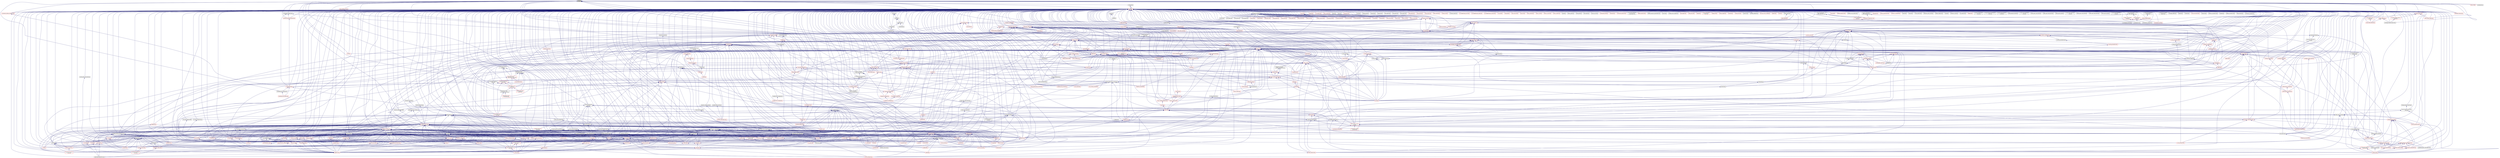 digraph "cat.hpp"
{
  edge [fontname="Helvetica",fontsize="10",labelfontname="Helvetica",labelfontsize="10"];
  node [fontname="Helvetica",fontsize="10",shape=record];
  Node2 [label="cat.hpp",height=0.2,width=0.4,color="black", fillcolor="grey75", style="filled", fontcolor="black"];
  Node2 -> Node3 [dir="back",color="midnightblue",fontsize="10",style="solid",fontname="Helvetica"];
  Node3 [label="template_accumulator.hpp",height=0.2,width=0.4,color="black", fillcolor="white", style="filled",URL="$d0/d3f/server_2template__accumulator_8hpp.html"];
  Node3 -> Node4 [dir="back",color="midnightblue",fontsize="10",style="solid",fontname="Helvetica"];
  Node4 [label="template_accumulator.hpp",height=0.2,width=0.4,color="red", fillcolor="white", style="filled",URL="$dd/da9/template__accumulator_8hpp.html"];
  Node2 -> Node6 [dir="back",color="midnightblue",fontsize="10",style="solid",fontname="Helvetica"];
  Node6 [label="partitioned_vector\l_component_decl.hpp",height=0.2,width=0.4,color="black", fillcolor="white", style="filled",URL="$dd/d10/partitioned__vector__component__decl_8hpp.html"];
  Node6 -> Node7 [dir="back",color="midnightblue",fontsize="10",style="solid",fontname="Helvetica"];
  Node7 [label="view_element.hpp",height=0.2,width=0.4,color="red", fillcolor="white", style="filled",URL="$de/d49/view__element_8hpp.html"];
  Node6 -> Node19 [dir="back",color="midnightblue",fontsize="10",style="solid",fontname="Helvetica"];
  Node19 [label="partitioned_vector\l_component.hpp",height=0.2,width=0.4,color="red", fillcolor="white", style="filled",URL="$d6/d38/partitioned__vector__component_8hpp.html"];
  Node6 -> Node24 [dir="back",color="midnightblue",fontsize="10",style="solid",fontname="Helvetica"];
  Node24 [label="partitioned_vector\l_decl.hpp",height=0.2,width=0.4,color="red", fillcolor="white", style="filled",URL="$d2/d77/partitioned__vector__decl_8hpp.html"];
  Node24 -> Node37 [dir="back",color="midnightblue",fontsize="10",style="solid",fontname="Helvetica"];
  Node37 [label="partitioned_vector\l_component_impl.hpp",height=0.2,width=0.4,color="black", fillcolor="white", style="filled",URL="$d1/d79/partitioned__vector__component__impl_8hpp.html"];
  Node37 -> Node19 [dir="back",color="midnightblue",fontsize="10",style="solid",fontname="Helvetica"];
  Node37 -> Node38 [dir="back",color="midnightblue",fontsize="10",style="solid",fontname="Helvetica"];
  Node38 [label="partitioned_vector\l_impl.hpp",height=0.2,width=0.4,color="red", fillcolor="white", style="filled",URL="$d0/db1/partitioned__vector__impl_8hpp.html"];
  Node24 -> Node38 [dir="back",color="midnightblue",fontsize="10",style="solid",fontname="Helvetica"];
  Node24 -> Node39 [dir="back",color="midnightblue",fontsize="10",style="solid",fontname="Helvetica"];
  Node39 [label="partitioned_vector\l_predef.hpp",height=0.2,width=0.4,color="red", fillcolor="white", style="filled",URL="$d4/dc4/components_2containers_2partitioned__vector_2partitioned__vector__predef_8hpp.html"];
  Node6 -> Node39 [dir="back",color="midnightblue",fontsize="10",style="solid",fontname="Helvetica"];
  Node6 -> Node91 [dir="back",color="midnightblue",fontsize="10",style="solid",fontname="Helvetica"];
  Node91 [label="partitioned_vector\l_segmented_iterator.hpp",height=0.2,width=0.4,color="red", fillcolor="white", style="filled",URL="$dc/dea/partitioned__vector__segmented__iterator_8hpp.html"];
  Node91 -> Node7 [dir="back",color="midnightblue",fontsize="10",style="solid",fontname="Helvetica"];
  Node91 -> Node24 [dir="back",color="midnightblue",fontsize="10",style="solid",fontname="Helvetica"];
  Node91 -> Node38 [dir="back",color="midnightblue",fontsize="10",style="solid",fontname="Helvetica"];
  Node2 -> Node37 [dir="back",color="midnightblue",fontsize="10",style="solid",fontname="Helvetica"];
  Node2 -> Node92 [dir="back",color="midnightblue",fontsize="10",style="solid",fontname="Helvetica"];
  Node92 [label="partition_unordered\l_map_component.hpp",height=0.2,width=0.4,color="black", fillcolor="white", style="filled",URL="$d8/df3/partition__unordered__map__component_8hpp.html"];
  Node92 -> Node93 [dir="back",color="midnightblue",fontsize="10",style="solid",fontname="Helvetica"];
  Node93 [label="unordered_map.hpp",height=0.2,width=0.4,color="red", fillcolor="white", style="filled",URL="$d9/ddf/hpx_2components_2containers_2unordered_2unordered__map_8hpp.html"];
  Node93 -> Node94 [dir="back",color="midnightblue",fontsize="10",style="solid",fontname="Helvetica"];
  Node94 [label="component_storage.hpp",height=0.2,width=0.4,color="red", fillcolor="white", style="filled",URL="$d6/d36/components_2component__storage_2server_2component__storage_8hpp.html"];
  Node94 -> Node95 [dir="back",color="midnightblue",fontsize="10",style="solid",fontname="Helvetica"];
  Node95 [label="component_storage.hpp",height=0.2,width=0.4,color="red", fillcolor="white", style="filled",URL="$d0/dd6/components_2component__storage_2component__storage_8hpp.html"];
  Node95 -> Node96 [dir="back",color="midnightblue",fontsize="10",style="solid",fontname="Helvetica"];
  Node96 [label="migrate_to_storage.hpp",height=0.2,width=0.4,color="red", fillcolor="white", style="filled",URL="$da/d18/migrate__to__storage_8hpp.html"];
  Node94 -> Node99 [dir="back",color="midnightblue",fontsize="10",style="solid",fontname="Helvetica"];
  Node99 [label="migrate_from_storage.hpp",height=0.2,width=0.4,color="black", fillcolor="white", style="filled",URL="$d3/d9f/server_2migrate__from__storage_8hpp.html"];
  Node99 -> Node100 [dir="back",color="midnightblue",fontsize="10",style="solid",fontname="Helvetica"];
  Node100 [label="migrate_from_storage.hpp",height=0.2,width=0.4,color="red", fillcolor="white", style="filled",URL="$db/d0f/migrate__from__storage_8hpp.html"];
  Node94 -> Node101 [dir="back",color="midnightblue",fontsize="10",style="solid",fontname="Helvetica"];
  Node101 [label="migrate_to_storage.hpp",height=0.2,width=0.4,color="red", fillcolor="white", style="filled",URL="$d4/d4c/server_2migrate__to__storage_8hpp.html"];
  Node101 -> Node96 [dir="back",color="midnightblue",fontsize="10",style="solid",fontname="Helvetica"];
  Node93 -> Node106 [dir="back",color="midnightblue",fontsize="10",style="solid",fontname="Helvetica"];
  Node106 [label="partition_unordered\l_map_component.cpp",height=0.2,width=0.4,color="black", fillcolor="white", style="filled",URL="$d5/d34/partition__unordered__map__component_8cpp.html"];
  Node92 -> Node107 [dir="back",color="midnightblue",fontsize="10",style="solid",fontname="Helvetica"];
  Node107 [label="unordered_map_segmented\l_iterator.hpp",height=0.2,width=0.4,color="black", fillcolor="white", style="filled",URL="$dc/dfd/unordered__map__segmented__iterator_8hpp.html"];
  Node107 -> Node93 [dir="back",color="midnightblue",fontsize="10",style="solid",fontname="Helvetica"];
  Node92 -> Node106 [dir="back",color="midnightblue",fontsize="10",style="solid",fontname="Helvetica"];
  Node2 -> Node108 [dir="back",color="midnightblue",fontsize="10",style="solid",fontname="Helvetica"];
  Node108 [label="version.hpp",height=0.2,width=0.4,color="black", fillcolor="white", style="filled",URL="$d5/ddd/config_2version_8hpp.html"];
  Node108 -> Node109 [dir="back",color="midnightblue",fontsize="10",style="solid",fontname="Helvetica"];
  Node109 [label="config.hpp",height=0.2,width=0.4,color="red", fillcolor="white", style="filled",URL="$d8/dfd/config_8hpp.html"];
  Node109 -> Node110 [dir="back",color="midnightblue",fontsize="10",style="solid",fontname="Helvetica"];
  Node110 [label="widget.cpp",height=0.2,width=0.4,color="black", fillcolor="white", style="filled",URL="$da/d15/widget_8cpp.html"];
  Node109 -> Node111 [dir="back",color="midnightblue",fontsize="10",style="solid",fontname="Helvetica"];
  Node111 [label="timed_wake.cpp",height=0.2,width=0.4,color="black", fillcolor="white", style="filled",URL="$d8/df9/timed__wake_8cpp.html"];
  Node109 -> Node112 [dir="back",color="midnightblue",fontsize="10",style="solid",fontname="Helvetica"];
  Node112 [label="shared_priority_scheduler.hpp",height=0.2,width=0.4,color="red", fillcolor="white", style="filled",URL="$d0/d84/shared__priority__scheduler_8hpp.html"];
  Node109 -> Node115 [dir="back",color="midnightblue",fontsize="10",style="solid",fontname="Helvetica"];
  Node115 [label="apply.hpp",height=0.2,width=0.4,color="red", fillcolor="white", style="filled",URL="$d7/d4c/apply_8hpp.html"];
  Node115 -> Node110 [dir="back",color="midnightblue",fontsize="10",style="solid",fontname="Helvetica"];
  Node115 -> Node116 [dir="back",color="midnightblue",fontsize="10",style="solid",fontname="Helvetica"];
  Node116 [label="ostream.hpp",height=0.2,width=0.4,color="red", fillcolor="white", style="filled",URL="$d1/d38/ostream_8hpp.html"];
  Node116 -> Node117 [dir="back",color="midnightblue",fontsize="10",style="solid",fontname="Helvetica"];
  Node117 [label="standard_streams.hpp",height=0.2,width=0.4,color="red", fillcolor="white", style="filled",URL="$db/d16/standard__streams_8hpp.html"];
  Node117 -> Node118 [dir="back",color="midnightblue",fontsize="10",style="solid",fontname="Helvetica"];
  Node118 [label="iostreams.hpp",height=0.2,width=0.4,color="red", fillcolor="white", style="filled",URL="$de/d22/iostreams_8hpp.html"];
  Node115 -> Node237 [dir="back",color="midnightblue",fontsize="10",style="solid",fontname="Helvetica"];
  Node237 [label="dataflow.hpp",height=0.2,width=0.4,color="red", fillcolor="white", style="filled",URL="$db/d03/lcos_2dataflow_8hpp.html"];
  Node237 -> Node963 [dir="back",color="midnightblue",fontsize="10",style="solid",fontname="Helvetica"];
  Node963 [label="dataflow.hpp",height=0.2,width=0.4,color="red", fillcolor="white", style="filled",URL="$d8/de2/lcos_2local_2dataflow_8hpp.html"];
  Node963 -> Node964 [dir="back",color="midnightblue",fontsize="10",style="solid",fontname="Helvetica"];
  Node964 [label="scan.hpp",height=0.2,width=0.4,color="black", fillcolor="white", style="filled",URL="$de/dc0/scan_8hpp.html"];
  Node964 -> Node856 [dir="back",color="midnightblue",fontsize="10",style="solid",fontname="Helvetica"];
  Node856 [label="exclusive_scan.hpp",height=0.2,width=0.4,color="red", fillcolor="white", style="filled",URL="$d0/d53/segmented__algorithms_2exclusive__scan_8hpp.html"];
  Node856 -> Node857 [dir="back",color="midnightblue",fontsize="10",style="solid",fontname="Helvetica"];
  Node857 [label="transform_exclusive\l_scan.hpp",height=0.2,width=0.4,color="red", fillcolor="white", style="filled",URL="$d2/dda/segmented__algorithms_2transform__exclusive__scan_8hpp.html"];
  Node964 -> Node869 [dir="back",color="midnightblue",fontsize="10",style="solid",fontname="Helvetica"];
  Node869 [label="inclusive_scan.hpp",height=0.2,width=0.4,color="red", fillcolor="white", style="filled",URL="$d8/de5/segmented__algorithms_2inclusive__scan_8hpp.html"];
  Node869 -> Node868 [dir="back",color="midnightblue",fontsize="10",style="solid",fontname="Helvetica"];
  Node868 [label="transform_inclusive\l_scan.hpp",height=0.2,width=0.4,color="red", fillcolor="white", style="filled",URL="$d7/d20/segmented__algorithms_2transform__inclusive__scan_8hpp.html"];
  Node964 -> Node857 [dir="back",color="midnightblue",fontsize="10",style="solid",fontname="Helvetica"];
  Node964 -> Node868 [dir="back",color="midnightblue",fontsize="10",style="solid",fontname="Helvetica"];
  Node963 -> Node965 [dir="back",color="midnightblue",fontsize="10",style="solid",fontname="Helvetica"];
  Node965 [label="transfer.hpp",height=0.2,width=0.4,color="red", fillcolor="white", style="filled",URL="$da/d37/parallel_2segmented__algorithms_2detail_2transfer_8hpp.html"];
  Node237 -> Node903 [dir="back",color="midnightblue",fontsize="10",style="solid",fontname="Helvetica"];
  Node903 [label="partition.hpp",height=0.2,width=0.4,color="red", fillcolor="white", style="filled",URL="$db/d01/hpx_2parallel_2algorithms_2partition_8hpp.html"];
  Node903 -> Node908 [dir="back",color="midnightblue",fontsize="10",style="solid",fontname="Helvetica"];
  Node908 [label="partition.hpp",height=0.2,width=0.4,color="red", fillcolor="white", style="filled",URL="$d2/d20/hpx_2parallel_2container__algorithms_2partition_8hpp.html"];
  Node237 -> Node971 [dir="back",color="midnightblue",fontsize="10",style="solid",fontname="Helvetica"];
  Node971 [label="performance_counter\l_set.hpp",height=0.2,width=0.4,color="red", fillcolor="white", style="filled",URL="$db/d5c/performance__counter__set_8hpp.html"];
  Node971 -> Node972 [dir="back",color="midnightblue",fontsize="10",style="solid",fontname="Helvetica"];
  Node972 [label="performance_counters.hpp",height=0.2,width=0.4,color="red", fillcolor="white", style="filled",URL="$d6/dac/performance__counters_8hpp.html"];
  Node971 -> Node976 [dir="back",color="midnightblue",fontsize="10",style="solid",fontname="Helvetica"];
  Node976 [label="arithmetics_counter.hpp",height=0.2,width=0.4,color="red", fillcolor="white", style="filled",URL="$d1/d64/arithmetics__counter_8hpp.html"];
  Node971 -> Node979 [dir="back",color="midnightblue",fontsize="10",style="solid",fontname="Helvetica"];
  Node979 [label="arithmetics_counter\l_extended.hpp",height=0.2,width=0.4,color="red", fillcolor="white", style="filled",URL="$d1/d32/arithmetics__counter__extended_8hpp.html"];
  Node115 -> Node986 [dir="back",color="midnightblue",fontsize="10",style="solid",fontname="Helvetica"];
  Node986 [label="parallel_executor.hpp",height=0.2,width=0.4,color="black", fillcolor="white", style="filled",URL="$d8/d39/parallel__executor_8hpp.html"];
  Node986 -> Node987 [dir="back",color="midnightblue",fontsize="10",style="solid",fontname="Helvetica"];
  Node987 [label="execution_policy.hpp",height=0.2,width=0.4,color="red", fillcolor="white", style="filled",URL="$d4/d36/execution__policy_8hpp.html"];
  Node987 -> Node800 [dir="back",color="midnightblue",fontsize="10",style="solid",fontname="Helvetica"];
  Node800 [label="block_allocator.hpp",height=0.2,width=0.4,color="red", fillcolor="white", style="filled",URL="$d9/d7a/block__allocator_8hpp.html"];
  Node987 -> Node988 [dir="back",color="midnightblue",fontsize="10",style="solid",fontname="Helvetica"];
  Node988 [label="parallel_execution\l_policy.hpp",height=0.2,width=0.4,color="red", fillcolor="white", style="filled",URL="$d5/ddf/parallel__execution__policy_8hpp.html"];
  Node987 -> Node839 [dir="back",color="midnightblue",fontsize="10",style="solid",fontname="Helvetica"];
  Node839 [label="adjacent_difference.hpp",height=0.2,width=0.4,color="red", fillcolor="white", style="filled",URL="$d1/d17/adjacent__difference_8hpp.html"];
  Node839 -> Node841 [dir="back",color="midnightblue",fontsize="10",style="solid",fontname="Helvetica"];
  Node841 [label="numeric.hpp",height=0.2,width=0.4,color="red", fillcolor="white", style="filled",URL="$de/dd5/numeric_8hpp.html"];
  Node987 -> Node843 [dir="back",color="midnightblue",fontsize="10",style="solid",fontname="Helvetica"];
  Node843 [label="adjacent_find.hpp",height=0.2,width=0.4,color="red", fillcolor="white", style="filled",URL="$d6/d68/adjacent__find_8hpp.html"];
  Node843 -> Node759 [dir="back",color="midnightblue",fontsize="10",style="solid",fontname="Helvetica"];
  Node759 [label="algorithm.hpp",height=0.2,width=0.4,color="red", fillcolor="white", style="filled",URL="$de/d55/algorithm_8hpp.html"];
  Node759 -> Node769 [dir="back",color="midnightblue",fontsize="10",style="solid",fontname="Helvetica"];
  Node769 [label="segmented_algorithm.hpp",height=0.2,width=0.4,color="black", fillcolor="white", style="filled",URL="$d2/d57/segmented__algorithm_8hpp.html"];
  Node987 -> Node845 [dir="back",color="midnightblue",fontsize="10",style="solid",fontname="Helvetica"];
  Node845 [label="all_any_none.hpp",height=0.2,width=0.4,color="red", fillcolor="white", style="filled",URL="$d8/ddd/all__any__none_8hpp.html"];
  Node845 -> Node759 [dir="back",color="midnightblue",fontsize="10",style="solid",fontname="Helvetica"];
  Node987 -> Node780 [dir="back",color="midnightblue",fontsize="10",style="solid",fontname="Helvetica"];
  Node780 [label="copy.hpp",height=0.2,width=0.4,color="red", fillcolor="white", style="filled",URL="$d3/d90/algorithms_2copy_8hpp.html"];
  Node780 -> Node759 [dir="back",color="midnightblue",fontsize="10",style="solid",fontname="Helvetica"];
  Node780 -> Node773 [dir="back",color="midnightblue",fontsize="10",style="solid",fontname="Helvetica"];
  Node773 [label="reduce_by_key.hpp",height=0.2,width=0.4,color="red", fillcolor="white", style="filled",URL="$d9/d4a/reduce__by__key_8hpp.html"];
  Node780 -> Node782 [dir="back",color="midnightblue",fontsize="10",style="solid",fontname="Helvetica"];
  Node782 [label="remove_copy.hpp",height=0.2,width=0.4,color="red", fillcolor="white", style="filled",URL="$d6/db8/algorithms_2remove__copy_8hpp.html"];
  Node782 -> Node759 [dir="back",color="midnightblue",fontsize="10",style="solid",fontname="Helvetica"];
  Node782 -> Node784 [dir="back",color="midnightblue",fontsize="10",style="solid",fontname="Helvetica"];
  Node784 [label="remove_copy.hpp",height=0.2,width=0.4,color="red", fillcolor="white", style="filled",URL="$d5/d0b/container__algorithms_2remove__copy_8hpp.html"];
  Node780 -> Node785 [dir="back",color="midnightblue",fontsize="10",style="solid",fontname="Helvetica"];
  Node785 [label="reverse.hpp",height=0.2,width=0.4,color="red", fillcolor="white", style="filled",URL="$d2/df8/algorithms_2reverse_8hpp.html"];
  Node785 -> Node759 [dir="back",color="midnightblue",fontsize="10",style="solid",fontname="Helvetica"];
  Node785 -> Node757 [dir="back",color="midnightblue",fontsize="10",style="solid",fontname="Helvetica"];
  Node757 [label="rotate.hpp",height=0.2,width=0.4,color="red", fillcolor="white", style="filled",URL="$da/df0/algorithms_2rotate_8hpp.html"];
  Node757 -> Node759 [dir="back",color="midnightblue",fontsize="10",style="solid",fontname="Helvetica"];
  Node757 -> Node770 [dir="back",color="midnightblue",fontsize="10",style="solid",fontname="Helvetica"];
  Node770 [label="rotate.hpp",height=0.2,width=0.4,color="red", fillcolor="white", style="filled",URL="$da/d1b/container__algorithms_2rotate_8hpp.html"];
  Node785 -> Node787 [dir="back",color="midnightblue",fontsize="10",style="solid",fontname="Helvetica"];
  Node787 [label="reverse.hpp",height=0.2,width=0.4,color="red", fillcolor="white", style="filled",URL="$db/dd1/container__algorithms_2reverse_8hpp.html"];
  Node780 -> Node757 [dir="back",color="midnightblue",fontsize="10",style="solid",fontname="Helvetica"];
  Node780 -> Node788 [dir="back",color="midnightblue",fontsize="10",style="solid",fontname="Helvetica"];
  Node788 [label="set_difference.hpp",height=0.2,width=0.4,color="red", fillcolor="white", style="filled",URL="$d9/d20/set__difference_8hpp.html"];
  Node788 -> Node759 [dir="back",color="midnightblue",fontsize="10",style="solid",fontname="Helvetica"];
  Node780 -> Node790 [dir="back",color="midnightblue",fontsize="10",style="solid",fontname="Helvetica"];
  Node790 [label="set_intersection.hpp",height=0.2,width=0.4,color="red", fillcolor="white", style="filled",URL="$d1/dd5/set__intersection_8hpp.html"];
  Node790 -> Node759 [dir="back",color="midnightblue",fontsize="10",style="solid",fontname="Helvetica"];
  Node780 -> Node791 [dir="back",color="midnightblue",fontsize="10",style="solid",fontname="Helvetica"];
  Node791 [label="set_symmetric_difference.hpp",height=0.2,width=0.4,color="red", fillcolor="white", style="filled",URL="$de/da4/set__symmetric__difference_8hpp.html"];
  Node791 -> Node759 [dir="back",color="midnightblue",fontsize="10",style="solid",fontname="Helvetica"];
  Node780 -> Node792 [dir="back",color="midnightblue",fontsize="10",style="solid",fontname="Helvetica"];
  Node792 [label="set_union.hpp",height=0.2,width=0.4,color="red", fillcolor="white", style="filled",URL="$d9/d1a/set__union_8hpp.html"];
  Node792 -> Node759 [dir="back",color="midnightblue",fontsize="10",style="solid",fontname="Helvetica"];
  Node780 -> Node793 [dir="back",color="midnightblue",fontsize="10",style="solid",fontname="Helvetica"];
  Node793 [label="copy.hpp",height=0.2,width=0.4,color="red", fillcolor="white", style="filled",URL="$dc/de5/container__algorithms_2copy_8hpp.html"];
  Node987 -> Node847 [dir="back",color="midnightblue",fontsize="10",style="solid",fontname="Helvetica"];
  Node847 [label="count.hpp",height=0.2,width=0.4,color="red", fillcolor="white", style="filled",URL="$d7/d8f/algorithms_2count_8hpp.html"];
  Node847 -> Node759 [dir="back",color="midnightblue",fontsize="10",style="solid",fontname="Helvetica"];
  Node847 -> Node851 [dir="back",color="midnightblue",fontsize="10",style="solid",fontname="Helvetica"];
  Node851 [label="count.hpp",height=0.2,width=0.4,color="red", fillcolor="white", style="filled",URL="$d9/dd7/segmented__algorithms_2count_8hpp.html"];
  Node851 -> Node769 [dir="back",color="midnightblue",fontsize="10",style="solid",fontname="Helvetica"];
  Node987 -> Node794 [dir="back",color="midnightblue",fontsize="10",style="solid",fontname="Helvetica"];
  Node794 [label="destroy.hpp",height=0.2,width=0.4,color="red", fillcolor="white", style="filled",URL="$df/dd5/destroy_8hpp.html"];
  Node794 -> Node796 [dir="back",color="midnightblue",fontsize="10",style="solid",fontname="Helvetica"];
  Node796 [label="memory.hpp",height=0.2,width=0.4,color="black", fillcolor="white", style="filled",URL="$d6/d13/parallel_2memory_8hpp.html"];
  Node796 -> Node797 [dir="back",color="midnightblue",fontsize="10",style="solid",fontname="Helvetica"];
  Node797 [label="parallel_memory.hpp",height=0.2,width=0.4,color="black", fillcolor="white", style="filled",URL="$db/dd1/parallel__memory_8hpp.html"];
  Node987 -> Node995 [dir="back",color="midnightblue",fontsize="10",style="solid",fontname="Helvetica"];
  Node995 [label="dispatch.hpp",height=0.2,width=0.4,color="black", fillcolor="white", style="filled",URL="$dd/dd9/algorithms_2detail_2dispatch_8hpp.html"];
  Node995 -> Node839 [dir="back",color="midnightblue",fontsize="10",style="solid",fontname="Helvetica"];
  Node995 -> Node843 [dir="back",color="midnightblue",fontsize="10",style="solid",fontname="Helvetica"];
  Node995 -> Node845 [dir="back",color="midnightblue",fontsize="10",style="solid",fontname="Helvetica"];
  Node995 -> Node780 [dir="back",color="midnightblue",fontsize="10",style="solid",fontname="Helvetica"];
  Node995 -> Node847 [dir="back",color="midnightblue",fontsize="10",style="solid",fontname="Helvetica"];
  Node995 -> Node794 [dir="back",color="midnightblue",fontsize="10",style="solid",fontname="Helvetica"];
  Node995 -> Node852 [dir="back",color="midnightblue",fontsize="10",style="solid",fontname="Helvetica"];
  Node852 [label="equal.hpp",height=0.2,width=0.4,color="red", fillcolor="white", style="filled",URL="$dc/d0a/equal_8hpp.html"];
  Node852 -> Node759 [dir="back",color="midnightblue",fontsize="10",style="solid",fontname="Helvetica"];
  Node995 -> Node854 [dir="back",color="midnightblue",fontsize="10",style="solid",fontname="Helvetica"];
  Node854 [label="exclusive_scan.hpp",height=0.2,width=0.4,color="red", fillcolor="white", style="filled",URL="$d8/d31/algorithms_2exclusive__scan_8hpp.html"];
  Node854 -> Node841 [dir="back",color="midnightblue",fontsize="10",style="solid",fontname="Helvetica"];
  Node854 -> Node856 [dir="back",color="midnightblue",fontsize="10",style="solid",fontname="Helvetica"];
  Node995 -> Node806 [dir="back",color="midnightblue",fontsize="10",style="solid",fontname="Helvetica"];
  Node806 [label="fill.hpp",height=0.2,width=0.4,color="red", fillcolor="white", style="filled",URL="$d2/d63/algorithms_2fill_8hpp.html"];
  Node806 -> Node759 [dir="back",color="midnightblue",fontsize="10",style="solid",fontname="Helvetica"];
  Node995 -> Node859 [dir="back",color="midnightblue",fontsize="10",style="solid",fontname="Helvetica"];
  Node859 [label="find.hpp",height=0.2,width=0.4,color="red", fillcolor="white", style="filled",URL="$d5/dc1/algorithms_2find_8hpp.html"];
  Node859 -> Node759 [dir="back",color="midnightblue",fontsize="10",style="solid",fontname="Helvetica"];
  Node859 -> Node861 [dir="back",color="midnightblue",fontsize="10",style="solid",fontname="Helvetica"];
  Node861 [label="find.hpp",height=0.2,width=0.4,color="red", fillcolor="white", style="filled",URL="$d4/d1f/segmented__algorithms_2find_8hpp.html"];
  Node995 -> Node799 [dir="back",color="midnightblue",fontsize="10",style="solid",fontname="Helvetica"];
  Node799 [label="for_each.hpp",height=0.2,width=0.4,color="red", fillcolor="white", style="filled",URL="$d8/d62/algorithms_2for__each_8hpp.html"];
  Node799 -> Node800 [dir="back",color="midnightblue",fontsize="10",style="solid",fontname="Helvetica"];
  Node799 -> Node759 [dir="back",color="midnightblue",fontsize="10",style="solid",fontname="Helvetica"];
  Node799 -> Node806 [dir="back",color="midnightblue",fontsize="10",style="solid",fontname="Helvetica"];
  Node799 -> Node808 [dir="back",color="midnightblue",fontsize="10",style="solid",fontname="Helvetica"];
  Node808 [label="generate.hpp",height=0.2,width=0.4,color="red", fillcolor="white", style="filled",URL="$d5/da9/algorithms_2generate_8hpp.html"];
  Node808 -> Node759 [dir="back",color="midnightblue",fontsize="10",style="solid",fontname="Helvetica"];
  Node808 -> Node810 [dir="back",color="midnightblue",fontsize="10",style="solid",fontname="Helvetica"];
  Node810 [label="generate.hpp",height=0.2,width=0.4,color="red", fillcolor="white", style="filled",URL="$d4/d84/container__algorithms_2generate_8hpp.html"];
  Node808 -> Node811 [dir="back",color="midnightblue",fontsize="10",style="solid",fontname="Helvetica"];
  Node811 [label="generate.hpp",height=0.2,width=0.4,color="red", fillcolor="white", style="filled",URL="$d2/d5d/segmented__algorithms_2generate_8hpp.html"];
  Node811 -> Node769 [dir="back",color="midnightblue",fontsize="10",style="solid",fontname="Helvetica"];
  Node799 -> Node812 [dir="back",color="midnightblue",fontsize="10",style="solid",fontname="Helvetica"];
  Node812 [label="lexicographical_compare.hpp",height=0.2,width=0.4,color="red", fillcolor="white", style="filled",URL="$d5/ddd/lexicographical__compare_8hpp.html"];
  Node812 -> Node759 [dir="back",color="midnightblue",fontsize="10",style="solid",fontname="Helvetica"];
  Node799 -> Node773 [dir="back",color="midnightblue",fontsize="10",style="solid",fontname="Helvetica"];
  Node799 -> Node814 [dir="back",color="midnightblue",fontsize="10",style="solid",fontname="Helvetica"];
  Node814 [label="replace.hpp",height=0.2,width=0.4,color="red", fillcolor="white", style="filled",URL="$d6/db6/algorithms_2replace_8hpp.html"];
  Node814 -> Node759 [dir="back",color="midnightblue",fontsize="10",style="solid",fontname="Helvetica"];
  Node814 -> Node816 [dir="back",color="midnightblue",fontsize="10",style="solid",fontname="Helvetica"];
  Node816 [label="replace.hpp",height=0.2,width=0.4,color="red", fillcolor="white", style="filled",URL="$d7/d55/container__algorithms_2replace_8hpp.html"];
  Node799 -> Node785 [dir="back",color="midnightblue",fontsize="10",style="solid",fontname="Helvetica"];
  Node799 -> Node817 [dir="back",color="midnightblue",fontsize="10",style="solid",fontname="Helvetica"];
  Node817 [label="search.hpp",height=0.2,width=0.4,color="red", fillcolor="white", style="filled",URL="$d7/d6f/search_8hpp.html"];
  Node817 -> Node759 [dir="back",color="midnightblue",fontsize="10",style="solid",fontname="Helvetica"];
  Node799 -> Node819 [dir="back",color="midnightblue",fontsize="10",style="solid",fontname="Helvetica"];
  Node819 [label="swap_ranges.hpp",height=0.2,width=0.4,color="red", fillcolor="white", style="filled",URL="$df/d24/swap__ranges_8hpp.html"];
  Node819 -> Node759 [dir="back",color="midnightblue",fontsize="10",style="solid",fontname="Helvetica"];
  Node799 -> Node821 [dir="back",color="midnightblue",fontsize="10",style="solid",fontname="Helvetica"];
  Node821 [label="for_each.hpp",height=0.2,width=0.4,color="red", fillcolor="white", style="filled",URL="$d8/d9a/container__algorithms_2for__each_8hpp.html"];
  Node799 -> Node822 [dir="back",color="midnightblue",fontsize="10",style="solid",fontname="Helvetica"];
  Node822 [label="for_each.hpp",height=0.2,width=0.4,color="red", fillcolor="white", style="filled",URL="$de/daa/segmented__algorithms_2for__each_8hpp.html"];
  Node822 -> Node769 [dir="back",color="midnightblue",fontsize="10",style="solid",fontname="Helvetica"];
  Node822 -> Node823 [dir="back",color="midnightblue",fontsize="10",style="solid",fontname="Helvetica"];
  Node823 [label="fill.hpp",height=0.2,width=0.4,color="red", fillcolor="white", style="filled",URL="$de/d82/segmented__algorithms_2fill_8hpp.html"];
  Node799 -> Node824 [dir="back",color="midnightblue",fontsize="10",style="solid",fontname="Helvetica"];
  Node824 [label="numa_allocator.hpp",height=0.2,width=0.4,color="red", fillcolor="white", style="filled",URL="$d7/df0/numa__allocator_8hpp.html"];
  Node995 -> Node862 [dir="back",color="midnightblue",fontsize="10",style="solid",fontname="Helvetica"];
  Node862 [label="for_loop.hpp",height=0.2,width=0.4,color="red", fillcolor="white", style="filled",URL="$de/dee/for__loop_8hpp.html"];
  Node862 -> Node759 [dir="back",color="midnightblue",fontsize="10",style="solid",fontname="Helvetica"];
  Node995 -> Node808 [dir="back",color="midnightblue",fontsize="10",style="solid",fontname="Helvetica"];
  Node995 -> Node864 [dir="back",color="midnightblue",fontsize="10",style="solid",fontname="Helvetica"];
  Node864 [label="includes.hpp",height=0.2,width=0.4,color="red", fillcolor="white", style="filled",URL="$d5/d6e/includes_8hpp.html"];
  Node864 -> Node759 [dir="back",color="midnightblue",fontsize="10",style="solid",fontname="Helvetica"];
  Node995 -> Node865 [dir="back",color="midnightblue",fontsize="10",style="solid",fontname="Helvetica"];
  Node865 [label="inclusive_scan.hpp",height=0.2,width=0.4,color="red", fillcolor="white", style="filled",URL="$da/dbf/algorithms_2inclusive__scan_8hpp.html"];
  Node865 -> Node854 [dir="back",color="midnightblue",fontsize="10",style="solid",fontname="Helvetica"];
  Node865 -> Node773 [dir="back",color="midnightblue",fontsize="10",style="solid",fontname="Helvetica"];
  Node865 -> Node866 [dir="back",color="midnightblue",fontsize="10",style="solid",fontname="Helvetica"];
  Node866 [label="transform_inclusive\l_scan.hpp",height=0.2,width=0.4,color="red", fillcolor="white", style="filled",URL="$d2/dc9/algorithms_2transform__inclusive__scan_8hpp.html"];
  Node866 -> Node867 [dir="back",color="midnightblue",fontsize="10",style="solid",fontname="Helvetica"];
  Node867 [label="transform_exclusive\l_scan.hpp",height=0.2,width=0.4,color="red", fillcolor="white", style="filled",URL="$d6/d4e/algorithms_2transform__exclusive__scan_8hpp.html"];
  Node867 -> Node841 [dir="back",color="midnightblue",fontsize="10",style="solid",fontname="Helvetica"];
  Node867 -> Node857 [dir="back",color="midnightblue",fontsize="10",style="solid",fontname="Helvetica"];
  Node866 -> Node841 [dir="back",color="midnightblue",fontsize="10",style="solid",fontname="Helvetica"];
  Node866 -> Node868 [dir="back",color="midnightblue",fontsize="10",style="solid",fontname="Helvetica"];
  Node865 -> Node841 [dir="back",color="midnightblue",fontsize="10",style="solid",fontname="Helvetica"];
  Node865 -> Node869 [dir="back",color="midnightblue",fontsize="10",style="solid",fontname="Helvetica"];
  Node995 -> Node870 [dir="back",color="midnightblue",fontsize="10",style="solid",fontname="Helvetica"];
  Node870 [label="is_heap.hpp",height=0.2,width=0.4,color="red", fillcolor="white", style="filled",URL="$df/d5d/algorithms_2is__heap_8hpp.html"];
  Node870 -> Node873 [dir="back",color="midnightblue",fontsize="10",style="solid",fontname="Helvetica"];
  Node873 [label="is_heap.hpp",height=0.2,width=0.4,color="red", fillcolor="white", style="filled",URL="$d1/d17/container__algorithms_2is__heap_8hpp.html"];
  Node995 -> Node874 [dir="back",color="midnightblue",fontsize="10",style="solid",fontname="Helvetica"];
  Node874 [label="is_partitioned.hpp",height=0.2,width=0.4,color="red", fillcolor="white", style="filled",URL="$d8/dcf/is__partitioned_8hpp.html"];
  Node874 -> Node759 [dir="back",color="midnightblue",fontsize="10",style="solid",fontname="Helvetica"];
  Node995 -> Node876 [dir="back",color="midnightblue",fontsize="10",style="solid",fontname="Helvetica"];
  Node876 [label="is_sorted.hpp",height=0.2,width=0.4,color="red", fillcolor="white", style="filled",URL="$d7/d12/is__sorted_8hpp.html"];
  Node876 -> Node759 [dir="back",color="midnightblue",fontsize="10",style="solid",fontname="Helvetica"];
  Node995 -> Node812 [dir="back",color="midnightblue",fontsize="10",style="solid",fontname="Helvetica"];
  Node995 -> Node967 [dir="back",color="midnightblue",fontsize="10",style="solid",fontname="Helvetica"];
  Node967 [label="merge.hpp",height=0.2,width=0.4,color="red", fillcolor="white", style="filled",URL="$d6/dc7/algorithms_2merge_8hpp.html"];
  Node967 -> Node970 [dir="back",color="midnightblue",fontsize="10",style="solid",fontname="Helvetica"];
  Node970 [label="merge.hpp",height=0.2,width=0.4,color="red", fillcolor="white", style="filled",URL="$d1/d93/container__algorithms_2merge_8hpp.html"];
  Node995 -> Node878 [dir="back",color="midnightblue",fontsize="10",style="solid",fontname="Helvetica"];
  Node878 [label="minmax.hpp",height=0.2,width=0.4,color="red", fillcolor="white", style="filled",URL="$d0/d81/algorithms_2minmax_8hpp.html"];
  Node878 -> Node759 [dir="back",color="midnightblue",fontsize="10",style="solid",fontname="Helvetica"];
  Node878 -> Node880 [dir="back",color="midnightblue",fontsize="10",style="solid",fontname="Helvetica"];
  Node880 [label="minmax.hpp",height=0.2,width=0.4,color="red", fillcolor="white", style="filled",URL="$d6/de7/container__algorithms_2minmax_8hpp.html"];
  Node878 -> Node881 [dir="back",color="midnightblue",fontsize="10",style="solid",fontname="Helvetica"];
  Node881 [label="minmax.hpp",height=0.2,width=0.4,color="red", fillcolor="white", style="filled",URL="$db/d7e/segmented__algorithms_2minmax_8hpp.html"];
  Node881 -> Node769 [dir="back",color="midnightblue",fontsize="10",style="solid",fontname="Helvetica"];
  Node995 -> Node882 [dir="back",color="midnightblue",fontsize="10",style="solid",fontname="Helvetica"];
  Node882 [label="mismatch.hpp",height=0.2,width=0.4,color="red", fillcolor="white", style="filled",URL="$d8/d5c/mismatch_8hpp.html"];
  Node882 -> Node759 [dir="back",color="midnightblue",fontsize="10",style="solid",fontname="Helvetica"];
  Node882 -> Node812 [dir="back",color="midnightblue",fontsize="10",style="solid",fontname="Helvetica"];
  Node995 -> Node825 [dir="back",color="midnightblue",fontsize="10",style="solid",fontname="Helvetica"];
  Node825 [label="move.hpp",height=0.2,width=0.4,color="red", fillcolor="white", style="filled",URL="$d4/d71/move_8hpp.html"];
  Node825 -> Node759 [dir="back",color="midnightblue",fontsize="10",style="solid",fontname="Helvetica"];
  Node995 -> Node903 [dir="back",color="midnightblue",fontsize="10",style="solid",fontname="Helvetica"];
  Node995 -> Node884 [dir="back",color="midnightblue",fontsize="10",style="solid",fontname="Helvetica"];
  Node884 [label="reduce.hpp",height=0.2,width=0.4,color="red", fillcolor="white", style="filled",URL="$d1/da8/parallel_2algorithms_2reduce_8hpp.html"];
  Node884 -> Node841 [dir="back",color="midnightblue",fontsize="10",style="solid",fontname="Helvetica"];
  Node884 -> Node885 [dir="back",color="midnightblue",fontsize="10",style="solid",fontname="Helvetica"];
  Node885 [label="reduce.hpp",height=0.2,width=0.4,color="red", fillcolor="white", style="filled",URL="$d8/d1a/parallel_2segmented__algorithms_2reduce_8hpp.html"];
  Node995 -> Node782 [dir="back",color="midnightblue",fontsize="10",style="solid",fontname="Helvetica"];
  Node995 -> Node814 [dir="back",color="midnightblue",fontsize="10",style="solid",fontname="Helvetica"];
  Node995 -> Node785 [dir="back",color="midnightblue",fontsize="10",style="solid",fontname="Helvetica"];
  Node995 -> Node757 [dir="back",color="midnightblue",fontsize="10",style="solid",fontname="Helvetica"];
  Node995 -> Node817 [dir="back",color="midnightblue",fontsize="10",style="solid",fontname="Helvetica"];
  Node995 -> Node788 [dir="back",color="midnightblue",fontsize="10",style="solid",fontname="Helvetica"];
  Node995 -> Node790 [dir="back",color="midnightblue",fontsize="10",style="solid",fontname="Helvetica"];
  Node995 -> Node791 [dir="back",color="midnightblue",fontsize="10",style="solid",fontname="Helvetica"];
  Node995 -> Node792 [dir="back",color="midnightblue",fontsize="10",style="solid",fontname="Helvetica"];
  Node995 -> Node771 [dir="back",color="midnightblue",fontsize="10",style="solid",fontname="Helvetica"];
  Node771 [label="sort.hpp",height=0.2,width=0.4,color="red", fillcolor="white", style="filled",URL="$d3/d10/algorithms_2sort_8hpp.html"];
  Node771 -> Node759 [dir="back",color="midnightblue",fontsize="10",style="solid",fontname="Helvetica"];
  Node771 -> Node773 [dir="back",color="midnightblue",fontsize="10",style="solid",fontname="Helvetica"];
  Node771 -> Node775 [dir="back",color="midnightblue",fontsize="10",style="solid",fontname="Helvetica"];
  Node775 [label="sort_by_key.hpp",height=0.2,width=0.4,color="red", fillcolor="white", style="filled",URL="$d2/da1/sort__by__key_8hpp.html"];
  Node771 -> Node776 [dir="back",color="midnightblue",fontsize="10",style="solid",fontname="Helvetica"];
  Node776 [label="sort.hpp",height=0.2,width=0.4,color="red", fillcolor="white", style="filled",URL="$d0/db2/container__algorithms_2sort_8hpp.html"];
  Node995 -> Node819 [dir="back",color="midnightblue",fontsize="10",style="solid",fontname="Helvetica"];
  Node995 -> Node827 [dir="back",color="midnightblue",fontsize="10",style="solid",fontname="Helvetica"];
  Node827 [label="transform.hpp",height=0.2,width=0.4,color="red", fillcolor="white", style="filled",URL="$d4/d47/algorithms_2transform_8hpp.html"];
  Node827 -> Node832 [dir="back",color="midnightblue",fontsize="10",style="solid",fontname="Helvetica"];
  Node832 [label="transform.hpp",height=0.2,width=0.4,color="red", fillcolor="white", style="filled",URL="$da/dcb/container__algorithms_2transform_8hpp.html"];
  Node827 -> Node833 [dir="back",color="midnightblue",fontsize="10",style="solid",fontname="Helvetica"];
  Node833 [label="transform.hpp",height=0.2,width=0.4,color="red", fillcolor="white", style="filled",URL="$d8/d80/segmented__algorithms_2transform_8hpp.html"];
  Node995 -> Node867 [dir="back",color="midnightblue",fontsize="10",style="solid",fontname="Helvetica"];
  Node995 -> Node866 [dir="back",color="midnightblue",fontsize="10",style="solid",fontname="Helvetica"];
  Node995 -> Node886 [dir="back",color="midnightblue",fontsize="10",style="solid",fontname="Helvetica"];
  Node886 [label="transform_reduce.hpp",height=0.2,width=0.4,color="red", fillcolor="white", style="filled",URL="$d1/da3/algorithms_2transform__reduce_8hpp.html"];
  Node886 -> Node841 [dir="back",color="midnightblue",fontsize="10",style="solid",fontname="Helvetica"];
  Node886 -> Node889 [dir="back",color="midnightblue",fontsize="10",style="solid",fontname="Helvetica"];
  Node889 [label="transform_reduce.hpp",height=0.2,width=0.4,color="red", fillcolor="white", style="filled",URL="$d5/da7/segmented__algorithms_2transform__reduce_8hpp.html"];
  Node889 -> Node769 [dir="back",color="midnightblue",fontsize="10",style="solid",fontname="Helvetica"];
  Node995 -> Node890 [dir="back",color="midnightblue",fontsize="10",style="solid",fontname="Helvetica"];
  Node890 [label="transform_reduce_binary.hpp",height=0.2,width=0.4,color="red", fillcolor="white", style="filled",URL="$d9/d0f/transform__reduce__binary_8hpp.html"];
  Node890 -> Node841 [dir="back",color="midnightblue",fontsize="10",style="solid",fontname="Helvetica"];
  Node995 -> Node892 [dir="back",color="midnightblue",fontsize="10",style="solid",fontname="Helvetica"];
  Node892 [label="uninitialized_copy.hpp",height=0.2,width=0.4,color="red", fillcolor="white", style="filled",URL="$dd/d85/uninitialized__copy_8hpp.html"];
  Node892 -> Node796 [dir="back",color="midnightblue",fontsize="10",style="solid",fontname="Helvetica"];
  Node995 -> Node894 [dir="back",color="midnightblue",fontsize="10",style="solid",fontname="Helvetica"];
  Node894 [label="uninitialized_default\l_construct.hpp",height=0.2,width=0.4,color="red", fillcolor="white", style="filled",URL="$db/d72/uninitialized__default__construct_8hpp.html"];
  Node894 -> Node796 [dir="back",color="midnightblue",fontsize="10",style="solid",fontname="Helvetica"];
  Node995 -> Node896 [dir="back",color="midnightblue",fontsize="10",style="solid",fontname="Helvetica"];
  Node896 [label="uninitialized_fill.hpp",height=0.2,width=0.4,color="red", fillcolor="white", style="filled",URL="$dc/d5a/uninitialized__fill_8hpp.html"];
  Node896 -> Node796 [dir="back",color="midnightblue",fontsize="10",style="solid",fontname="Helvetica"];
  Node995 -> Node898 [dir="back",color="midnightblue",fontsize="10",style="solid",fontname="Helvetica"];
  Node898 [label="uninitialized_move.hpp",height=0.2,width=0.4,color="red", fillcolor="white", style="filled",URL="$d5/d93/uninitialized__move_8hpp.html"];
  Node898 -> Node796 [dir="back",color="midnightblue",fontsize="10",style="solid",fontname="Helvetica"];
  Node995 -> Node900 [dir="back",color="midnightblue",fontsize="10",style="solid",fontname="Helvetica"];
  Node900 [label="uninitialized_value\l_construct.hpp",height=0.2,width=0.4,color="red", fillcolor="white", style="filled",URL="$d5/dcf/uninitialized__value__construct_8hpp.html"];
  Node900 -> Node796 [dir="back",color="midnightblue",fontsize="10",style="solid",fontname="Helvetica"];
  Node995 -> Node834 [dir="back",color="midnightblue",fontsize="10",style="solid",fontname="Helvetica"];
  Node834 [label="unique.hpp",height=0.2,width=0.4,color="red", fillcolor="white", style="filled",URL="$d8/d56/algorithms_2unique_8hpp.html"];
  Node834 -> Node837 [dir="back",color="midnightblue",fontsize="10",style="solid",fontname="Helvetica"];
  Node837 [label="unique.hpp",height=0.2,width=0.4,color="red", fillcolor="white", style="filled",URL="$dd/da8/container__algorithms_2unique_8hpp.html"];
  Node995 -> Node851 [dir="back",color="midnightblue",fontsize="10",style="solid",fontname="Helvetica"];
  Node995 -> Node996 [dir="back",color="midnightblue",fontsize="10",style="solid",fontname="Helvetica"];
  Node996 [label="dispatch.hpp",height=0.2,width=0.4,color="black", fillcolor="white", style="filled",URL="$d6/dc5/segmented__algorithms_2detail_2dispatch_8hpp.html"];
  Node996 -> Node851 [dir="back",color="midnightblue",fontsize="10",style="solid",fontname="Helvetica"];
  Node996 -> Node997 [dir="back",color="midnightblue",fontsize="10",style="solid",fontname="Helvetica"];
  Node997 [label="reduce.hpp",height=0.2,width=0.4,color="black", fillcolor="white", style="filled",URL="$d9/d26/parallel_2segmented__algorithms_2detail_2reduce_8hpp.html"];
  Node997 -> Node885 [dir="back",color="midnightblue",fontsize="10",style="solid",fontname="Helvetica"];
  Node997 -> Node889 [dir="back",color="midnightblue",fontsize="10",style="solid",fontname="Helvetica"];
  Node996 -> Node964 [dir="back",color="midnightblue",fontsize="10",style="solid",fontname="Helvetica"];
  Node996 -> Node965 [dir="back",color="midnightblue",fontsize="10",style="solid",fontname="Helvetica"];
  Node996 -> Node856 [dir="back",color="midnightblue",fontsize="10",style="solid",fontname="Helvetica"];
  Node996 -> Node861 [dir="back",color="midnightblue",fontsize="10",style="solid",fontname="Helvetica"];
  Node996 -> Node822 [dir="back",color="midnightblue",fontsize="10",style="solid",fontname="Helvetica"];
  Node996 -> Node811 [dir="back",color="midnightblue",fontsize="10",style="solid",fontname="Helvetica"];
  Node996 -> Node869 [dir="back",color="midnightblue",fontsize="10",style="solid",fontname="Helvetica"];
  Node996 -> Node881 [dir="back",color="midnightblue",fontsize="10",style="solid",fontname="Helvetica"];
  Node996 -> Node885 [dir="back",color="midnightblue",fontsize="10",style="solid",fontname="Helvetica"];
  Node996 -> Node833 [dir="back",color="midnightblue",fontsize="10",style="solid",fontname="Helvetica"];
  Node996 -> Node857 [dir="back",color="midnightblue",fontsize="10",style="solid",fontname="Helvetica"];
  Node996 -> Node868 [dir="back",color="midnightblue",fontsize="10",style="solid",fontname="Helvetica"];
  Node996 -> Node889 [dir="back",color="midnightblue",fontsize="10",style="solid",fontname="Helvetica"];
  Node995 -> Node997 [dir="back",color="midnightblue",fontsize="10",style="solid",fontname="Helvetica"];
  Node995 -> Node964 [dir="back",color="midnightblue",fontsize="10",style="solid",fontname="Helvetica"];
  Node995 -> Node965 [dir="back",color="midnightblue",fontsize="10",style="solid",fontname="Helvetica"];
  Node995 -> Node856 [dir="back",color="midnightblue",fontsize="10",style="solid",fontname="Helvetica"];
  Node995 -> Node823 [dir="back",color="midnightblue",fontsize="10",style="solid",fontname="Helvetica"];
  Node995 -> Node861 [dir="back",color="midnightblue",fontsize="10",style="solid",fontname="Helvetica"];
  Node995 -> Node822 [dir="back",color="midnightblue",fontsize="10",style="solid",fontname="Helvetica"];
  Node995 -> Node811 [dir="back",color="midnightblue",fontsize="10",style="solid",fontname="Helvetica"];
  Node995 -> Node869 [dir="back",color="midnightblue",fontsize="10",style="solid",fontname="Helvetica"];
  Node995 -> Node881 [dir="back",color="midnightblue",fontsize="10",style="solid",fontname="Helvetica"];
  Node995 -> Node885 [dir="back",color="midnightblue",fontsize="10",style="solid",fontname="Helvetica"];
  Node995 -> Node833 [dir="back",color="midnightblue",fontsize="10",style="solid",fontname="Helvetica"];
  Node995 -> Node857 [dir="back",color="midnightblue",fontsize="10",style="solid",fontname="Helvetica"];
  Node995 -> Node868 [dir="back",color="midnightblue",fontsize="10",style="solid",fontname="Helvetica"];
  Node995 -> Node889 [dir="back",color="midnightblue",fontsize="10",style="solid",fontname="Helvetica"];
  Node987 -> Node798 [dir="back",color="midnightblue",fontsize="10",style="solid",fontname="Helvetica"];
  Node798 [label="set_operation.hpp",height=0.2,width=0.4,color="black", fillcolor="white", style="filled",URL="$dc/d52/set__operation_8hpp.html"];
  Node798 -> Node788 [dir="back",color="midnightblue",fontsize="10",style="solid",fontname="Helvetica"];
  Node798 -> Node790 [dir="back",color="midnightblue",fontsize="10",style="solid",fontname="Helvetica"];
  Node798 -> Node791 [dir="back",color="midnightblue",fontsize="10",style="solid",fontname="Helvetica"];
  Node798 -> Node792 [dir="back",color="midnightblue",fontsize="10",style="solid",fontname="Helvetica"];
  Node987 -> Node852 [dir="back",color="midnightblue",fontsize="10",style="solid",fontname="Helvetica"];
  Node987 -> Node854 [dir="back",color="midnightblue",fontsize="10",style="solid",fontname="Helvetica"];
  Node987 -> Node806 [dir="back",color="midnightblue",fontsize="10",style="solid",fontname="Helvetica"];
  Node987 -> Node859 [dir="back",color="midnightblue",fontsize="10",style="solid",fontname="Helvetica"];
  Node987 -> Node799 [dir="back",color="midnightblue",fontsize="10",style="solid",fontname="Helvetica"];
  Node987 -> Node862 [dir="back",color="midnightblue",fontsize="10",style="solid",fontname="Helvetica"];
  Node987 -> Node808 [dir="back",color="midnightblue",fontsize="10",style="solid",fontname="Helvetica"];
  Node987 -> Node864 [dir="back",color="midnightblue",fontsize="10",style="solid",fontname="Helvetica"];
  Node987 -> Node865 [dir="back",color="midnightblue",fontsize="10",style="solid",fontname="Helvetica"];
  Node987 -> Node870 [dir="back",color="midnightblue",fontsize="10",style="solid",fontname="Helvetica"];
  Node987 -> Node874 [dir="back",color="midnightblue",fontsize="10",style="solid",fontname="Helvetica"];
  Node987 -> Node876 [dir="back",color="midnightblue",fontsize="10",style="solid",fontname="Helvetica"];
  Node987 -> Node812 [dir="back",color="midnightblue",fontsize="10",style="solid",fontname="Helvetica"];
  Node987 -> Node967 [dir="back",color="midnightblue",fontsize="10",style="solid",fontname="Helvetica"];
  Node987 -> Node878 [dir="back",color="midnightblue",fontsize="10",style="solid",fontname="Helvetica"];
  Node987 -> Node882 [dir="back",color="midnightblue",fontsize="10",style="solid",fontname="Helvetica"];
  Node987 -> Node825 [dir="back",color="midnightblue",fontsize="10",style="solid",fontname="Helvetica"];
  Node987 -> Node903 [dir="back",color="midnightblue",fontsize="10",style="solid",fontname="Helvetica"];
  Node987 -> Node884 [dir="back",color="midnightblue",fontsize="10",style="solid",fontname="Helvetica"];
  Node987 -> Node782 [dir="back",color="midnightblue",fontsize="10",style="solid",fontname="Helvetica"];
  Node987 -> Node814 [dir="back",color="midnightblue",fontsize="10",style="solid",fontname="Helvetica"];
  Node987 -> Node785 [dir="back",color="midnightblue",fontsize="10",style="solid",fontname="Helvetica"];
  Node987 -> Node757 [dir="back",color="midnightblue",fontsize="10",style="solid",fontname="Helvetica"];
  Node987 -> Node817 [dir="back",color="midnightblue",fontsize="10",style="solid",fontname="Helvetica"];
  Node987 -> Node788 [dir="back",color="midnightblue",fontsize="10",style="solid",fontname="Helvetica"];
  Node987 -> Node790 [dir="back",color="midnightblue",fontsize="10",style="solid",fontname="Helvetica"];
  Node987 -> Node791 [dir="back",color="midnightblue",fontsize="10",style="solid",fontname="Helvetica"];
  Node987 -> Node792 [dir="back",color="midnightblue",fontsize="10",style="solid",fontname="Helvetica"];
  Node987 -> Node771 [dir="back",color="midnightblue",fontsize="10",style="solid",fontname="Helvetica"];
  Node987 -> Node819 [dir="back",color="midnightblue",fontsize="10",style="solid",fontname="Helvetica"];
  Node987 -> Node827 [dir="back",color="midnightblue",fontsize="10",style="solid",fontname="Helvetica"];
  Node987 -> Node867 [dir="back",color="midnightblue",fontsize="10",style="solid",fontname="Helvetica"];
  Node987 -> Node866 [dir="back",color="midnightblue",fontsize="10",style="solid",fontname="Helvetica"];
  Node987 -> Node886 [dir="back",color="midnightblue",fontsize="10",style="solid",fontname="Helvetica"];
  Node987 -> Node890 [dir="back",color="midnightblue",fontsize="10",style="solid",fontname="Helvetica"];
  Node987 -> Node892 [dir="back",color="midnightblue",fontsize="10",style="solid",fontname="Helvetica"];
  Node987 -> Node894 [dir="back",color="midnightblue",fontsize="10",style="solid",fontname="Helvetica"];
  Node987 -> Node896 [dir="back",color="midnightblue",fontsize="10",style="solid",fontname="Helvetica"];
  Node987 -> Node898 [dir="back",color="midnightblue",fontsize="10",style="solid",fontname="Helvetica"];
  Node987 -> Node900 [dir="back",color="midnightblue",fontsize="10",style="solid",fontname="Helvetica"];
  Node987 -> Node834 [dir="back",color="midnightblue",fontsize="10",style="solid",fontname="Helvetica"];
  Node987 -> Node998 [dir="back",color="midnightblue",fontsize="10",style="solid",fontname="Helvetica"];
  Node998 [label="timed_executors.hpp",height=0.2,width=0.4,color="black", fillcolor="white", style="filled",URL="$da/d91/timed__executors_8hpp.html"];
  Node998 -> Node999 [dir="back",color="midnightblue",fontsize="10",style="solid",fontname="Helvetica"];
  Node999 [label="timed_execution.hpp",height=0.2,width=0.4,color="red", fillcolor="white", style="filled",URL="$da/dc1/timed__execution_8hpp.html"];
  Node999 -> Node1003 [dir="back",color="midnightblue",fontsize="10",style="solid",fontname="Helvetica"];
  Node1003 [label="thread_timed_execution.hpp",height=0.2,width=0.4,color="red", fillcolor="white", style="filled",URL="$dd/dd0/thread__timed__execution_8hpp.html"];
  Node1003 -> Node1004 [dir="back",color="midnightblue",fontsize="10",style="solid",fontname="Helvetica"];
  Node1004 [label="default_executor.hpp",height=0.2,width=0.4,color="black", fillcolor="white", style="filled",URL="$dc/df1/parallel_2executors_2default__executor_8hpp.html"];
  Node1004 -> Node1005 [dir="back",color="midnightblue",fontsize="10",style="solid",fontname="Helvetica"];
  Node1005 [label="executors.hpp",height=0.2,width=0.4,color="red", fillcolor="white", style="filled",URL="$d6/d4e/parallel_2executors_8hpp.html"];
  Node1003 -> Node1007 [dir="back",color="midnightblue",fontsize="10",style="solid",fontname="Helvetica"];
  Node1007 [label="this_thread_executors.hpp",height=0.2,width=0.4,color="red", fillcolor="white", style="filled",URL="$da/d68/parallel_2executors_2this__thread__executors_8hpp.html"];
  Node1007 -> Node1005 [dir="back",color="midnightblue",fontsize="10",style="solid",fontname="Helvetica"];
  Node1003 -> Node1008 [dir="back",color="midnightblue",fontsize="10",style="solid",fontname="Helvetica"];
  Node1008 [label="thread_pool_attached\l_executors.hpp",height=0.2,width=0.4,color="red", fillcolor="white", style="filled",URL="$d8/d41/parallel_2executors_2thread__pool__attached__executors_8hpp.html"];
  Node1008 -> Node1009 [dir="back",color="midnightblue",fontsize="10",style="solid",fontname="Helvetica"];
  Node1009 [label="block_executor.hpp",height=0.2,width=0.4,color="red", fillcolor="white", style="filled",URL="$dc/d6f/block__executor_8hpp.html"];
  Node1009 -> Node800 [dir="back",color="midnightblue",fontsize="10",style="solid",fontname="Helvetica"];
  Node1008 -> Node1005 [dir="back",color="midnightblue",fontsize="10",style="solid",fontname="Helvetica"];
  Node1003 -> Node1010 [dir="back",color="midnightblue",fontsize="10",style="solid",fontname="Helvetica"];
  Node1010 [label="thread_pool_executors.hpp",height=0.2,width=0.4,color="red", fillcolor="white", style="filled",URL="$d7/dc4/parallel_2executors_2thread__pool__executors_8hpp.html"];
  Node1010 -> Node1005 [dir="back",color="midnightblue",fontsize="10",style="solid",fontname="Helvetica"];
  Node1003 -> Node1011 [dir="back",color="midnightblue",fontsize="10",style="solid",fontname="Helvetica"];
  Node1011 [label="thread_pool_os_executors.hpp",height=0.2,width=0.4,color="red", fillcolor="white", style="filled",URL="$d7/dab/parallel_2executors_2thread__pool__os__executors_8hpp.html"];
  Node1011 -> Node1005 [dir="back",color="midnightblue",fontsize="10",style="solid",fontname="Helvetica"];
  Node1003 -> Node998 [dir="back",color="midnightblue",fontsize="10",style="solid",fontname="Helvetica"];
  Node999 -> Node998 [dir="back",color="midnightblue",fontsize="10",style="solid",fontname="Helvetica"];
  Node998 -> Node1012 [dir="back",color="midnightblue",fontsize="10",style="solid",fontname="Helvetica"];
  Node1012 [label="timed_execution_fwd.hpp",height=0.2,width=0.4,color="black", fillcolor="white", style="filled",URL="$df/d4e/timed__execution__fwd_8hpp.html"];
  Node1012 -> Node999 [dir="back",color="midnightblue",fontsize="10",style="solid",fontname="Helvetica"];
  Node998 -> Node1005 [dir="back",color="midnightblue",fontsize="10",style="solid",fontname="Helvetica"];
  Node987 -> Node851 [dir="back",color="midnightblue",fontsize="10",style="solid",fontname="Helvetica"];
  Node987 -> Node996 [dir="back",color="midnightblue",fontsize="10",style="solid",fontname="Helvetica"];
  Node987 -> Node997 [dir="back",color="midnightblue",fontsize="10",style="solid",fontname="Helvetica"];
  Node987 -> Node964 [dir="back",color="midnightblue",fontsize="10",style="solid",fontname="Helvetica"];
  Node987 -> Node965 [dir="back",color="midnightblue",fontsize="10",style="solid",fontname="Helvetica"];
  Node987 -> Node856 [dir="back",color="midnightblue",fontsize="10",style="solid",fontname="Helvetica"];
  Node987 -> Node823 [dir="back",color="midnightblue",fontsize="10",style="solid",fontname="Helvetica"];
  Node987 -> Node861 [dir="back",color="midnightblue",fontsize="10",style="solid",fontname="Helvetica"];
  Node987 -> Node822 [dir="back",color="midnightblue",fontsize="10",style="solid",fontname="Helvetica"];
  Node987 -> Node811 [dir="back",color="midnightblue",fontsize="10",style="solid",fontname="Helvetica"];
  Node987 -> Node869 [dir="back",color="midnightblue",fontsize="10",style="solid",fontname="Helvetica"];
  Node987 -> Node881 [dir="back",color="midnightblue",fontsize="10",style="solid",fontname="Helvetica"];
  Node987 -> Node885 [dir="back",color="midnightblue",fontsize="10",style="solid",fontname="Helvetica"];
  Node987 -> Node833 [dir="back",color="midnightblue",fontsize="10",style="solid",fontname="Helvetica"];
  Node987 -> Node857 [dir="back",color="midnightblue",fontsize="10",style="solid",fontname="Helvetica"];
  Node987 -> Node868 [dir="back",color="midnightblue",fontsize="10",style="solid",fontname="Helvetica"];
  Node987 -> Node889 [dir="back",color="midnightblue",fontsize="10",style="solid",fontname="Helvetica"];
  Node987 -> Node777 [dir="back",color="midnightblue",fontsize="10",style="solid",fontname="Helvetica"];
  Node777 [label="task_block.hpp",height=0.2,width=0.4,color="black", fillcolor="white", style="filled",URL="$de/db7/task__block_8hpp.html"];
  Node777 -> Node778 [dir="back",color="midnightblue",fontsize="10",style="solid",fontname="Helvetica"];
  Node778 [label="parallel_task_block.hpp",height=0.2,width=0.4,color="red", fillcolor="white", style="filled",URL="$d4/d99/parallel__task__block_8hpp.html"];
  Node987 -> Node1013 [dir="back",color="midnightblue",fontsize="10",style="solid",fontname="Helvetica"];
  Node1013 [label="handle_local_exceptions.hpp",height=0.2,width=0.4,color="black", fillcolor="white", style="filled",URL="$dc/df9/handle__local__exceptions_8hpp.html"];
  Node1013 -> Node967 [dir="back",color="midnightblue",fontsize="10",style="solid",fontname="Helvetica"];
  Node1013 -> Node903 [dir="back",color="midnightblue",fontsize="10",style="solid",fontname="Helvetica"];
  Node1013 -> Node771 [dir="back",color="midnightblue",fontsize="10",style="solid",fontname="Helvetica"];
  Node1013 -> Node779 [dir="back",color="midnightblue",fontsize="10",style="solid",fontname="Helvetica"];
  Node779 [label="foreach_partitioner.hpp",height=0.2,width=0.4,color="black", fillcolor="white", style="filled",URL="$de/deb/foreach__partitioner_8hpp.html"];
  Node779 -> Node780 [dir="back",color="midnightblue",fontsize="10",style="solid",fontname="Helvetica"];
  Node779 -> Node794 [dir="back",color="midnightblue",fontsize="10",style="solid",fontname="Helvetica"];
  Node779 -> Node798 [dir="back",color="midnightblue",fontsize="10",style="solid",fontname="Helvetica"];
  Node779 -> Node799 [dir="back",color="midnightblue",fontsize="10",style="solid",fontname="Helvetica"];
  Node779 -> Node825 [dir="back",color="midnightblue",fontsize="10",style="solid",fontname="Helvetica"];
  Node779 -> Node827 [dir="back",color="midnightblue",fontsize="10",style="solid",fontname="Helvetica"];
  Node779 -> Node834 [dir="back",color="midnightblue",fontsize="10",style="solid",fontname="Helvetica"];
  Node1013 -> Node838 [dir="back",color="midnightblue",fontsize="10",style="solid",fontname="Helvetica"];
  Node838 [label="partitioner.hpp",height=0.2,width=0.4,color="black", fillcolor="white", style="filled",URL="$d6/d03/parallel_2util_2partitioner_8hpp.html"];
  Node838 -> Node839 [dir="back",color="midnightblue",fontsize="10",style="solid",fontname="Helvetica"];
  Node838 -> Node843 [dir="back",color="midnightblue",fontsize="10",style="solid",fontname="Helvetica"];
  Node838 -> Node845 [dir="back",color="midnightblue",fontsize="10",style="solid",fontname="Helvetica"];
  Node838 -> Node847 [dir="back",color="midnightblue",fontsize="10",style="solid",fontname="Helvetica"];
  Node838 -> Node798 [dir="back",color="midnightblue",fontsize="10",style="solid",fontname="Helvetica"];
  Node838 -> Node852 [dir="back",color="midnightblue",fontsize="10",style="solid",fontname="Helvetica"];
  Node838 -> Node854 [dir="back",color="midnightblue",fontsize="10",style="solid",fontname="Helvetica"];
  Node838 -> Node859 [dir="back",color="midnightblue",fontsize="10",style="solid",fontname="Helvetica"];
  Node838 -> Node862 [dir="back",color="midnightblue",fontsize="10",style="solid",fontname="Helvetica"];
  Node838 -> Node864 [dir="back",color="midnightblue",fontsize="10",style="solid",fontname="Helvetica"];
  Node838 -> Node865 [dir="back",color="midnightblue",fontsize="10",style="solid",fontname="Helvetica"];
  Node838 -> Node870 [dir="back",color="midnightblue",fontsize="10",style="solid",fontname="Helvetica"];
  Node838 -> Node874 [dir="back",color="midnightblue",fontsize="10",style="solid",fontname="Helvetica"];
  Node838 -> Node876 [dir="back",color="midnightblue",fontsize="10",style="solid",fontname="Helvetica"];
  Node838 -> Node812 [dir="back",color="midnightblue",fontsize="10",style="solid",fontname="Helvetica"];
  Node838 -> Node878 [dir="back",color="midnightblue",fontsize="10",style="solid",fontname="Helvetica"];
  Node838 -> Node882 [dir="back",color="midnightblue",fontsize="10",style="solid",fontname="Helvetica"];
  Node838 -> Node884 [dir="back",color="midnightblue",fontsize="10",style="solid",fontname="Helvetica"];
  Node838 -> Node817 [dir="back",color="midnightblue",fontsize="10",style="solid",fontname="Helvetica"];
  Node838 -> Node867 [dir="back",color="midnightblue",fontsize="10",style="solid",fontname="Helvetica"];
  Node838 -> Node866 [dir="back",color="midnightblue",fontsize="10",style="solid",fontname="Helvetica"];
  Node838 -> Node886 [dir="back",color="midnightblue",fontsize="10",style="solid",fontname="Helvetica"];
  Node838 -> Node890 [dir="back",color="midnightblue",fontsize="10",style="solid",fontname="Helvetica"];
  Node1013 -> Node891 [dir="back",color="midnightblue",fontsize="10",style="solid",fontname="Helvetica"];
  Node891 [label="partitioner_with_cleanup.hpp",height=0.2,width=0.4,color="black", fillcolor="white", style="filled",URL="$d5/ded/partitioner__with__cleanup_8hpp.html"];
  Node891 -> Node800 [dir="back",color="midnightblue",fontsize="10",style="solid",fontname="Helvetica"];
  Node891 -> Node892 [dir="back",color="midnightblue",fontsize="10",style="solid",fontname="Helvetica"];
  Node891 -> Node894 [dir="back",color="midnightblue",fontsize="10",style="solid",fontname="Helvetica"];
  Node891 -> Node896 [dir="back",color="midnightblue",fontsize="10",style="solid",fontname="Helvetica"];
  Node891 -> Node898 [dir="back",color="midnightblue",fontsize="10",style="solid",fontname="Helvetica"];
  Node891 -> Node900 [dir="back",color="midnightblue",fontsize="10",style="solid",fontname="Helvetica"];
  Node1013 -> Node902 [dir="back",color="midnightblue",fontsize="10",style="solid",fontname="Helvetica"];
  Node902 [label="scan_partitioner.hpp",height=0.2,width=0.4,color="black", fillcolor="white", style="filled",URL="$dd/d59/scan__partitioner_8hpp.html"];
  Node902 -> Node780 [dir="back",color="midnightblue",fontsize="10",style="solid",fontname="Helvetica"];
  Node902 -> Node854 [dir="back",color="midnightblue",fontsize="10",style="solid",fontname="Helvetica"];
  Node902 -> Node865 [dir="back",color="midnightblue",fontsize="10",style="solid",fontname="Helvetica"];
  Node902 -> Node903 [dir="back",color="midnightblue",fontsize="10",style="solid",fontname="Helvetica"];
  Node902 -> Node867 [dir="back",color="midnightblue",fontsize="10",style="solid",fontname="Helvetica"];
  Node902 -> Node866 [dir="back",color="midnightblue",fontsize="10",style="solid",fontname="Helvetica"];
  Node902 -> Node834 [dir="back",color="midnightblue",fontsize="10",style="solid",fontname="Helvetica"];
  Node987 -> Node1014 [dir="back",color="midnightblue",fontsize="10",style="solid",fontname="Helvetica"];
  Node1014 [label="handle_remote_exceptions.hpp",height=0.2,width=0.4,color="black", fillcolor="white", style="filled",URL="$d2/d13/handle__remote__exceptions_8hpp.html"];
  Node1014 -> Node851 [dir="back",color="midnightblue",fontsize="10",style="solid",fontname="Helvetica"];
  Node1014 -> Node996 [dir="back",color="midnightblue",fontsize="10",style="solid",fontname="Helvetica"];
  Node1014 -> Node965 [dir="back",color="midnightblue",fontsize="10",style="solid",fontname="Helvetica"];
  Node1014 -> Node861 [dir="back",color="midnightblue",fontsize="10",style="solid",fontname="Helvetica"];
  Node1014 -> Node822 [dir="back",color="midnightblue",fontsize="10",style="solid",fontname="Helvetica"];
  Node1014 -> Node811 [dir="back",color="midnightblue",fontsize="10",style="solid",fontname="Helvetica"];
  Node1014 -> Node881 [dir="back",color="midnightblue",fontsize="10",style="solid",fontname="Helvetica"];
  Node1014 -> Node885 [dir="back",color="midnightblue",fontsize="10",style="solid",fontname="Helvetica"];
  Node1014 -> Node833 [dir="back",color="midnightblue",fontsize="10",style="solid",fontname="Helvetica"];
  Node1014 -> Node889 [dir="back",color="midnightblue",fontsize="10",style="solid",fontname="Helvetica"];
  Node987 -> Node779 [dir="back",color="midnightblue",fontsize="10",style="solid",fontname="Helvetica"];
  Node987 -> Node824 [dir="back",color="midnightblue",fontsize="10",style="solid",fontname="Helvetica"];
  Node987 -> Node838 [dir="back",color="midnightblue",fontsize="10",style="solid",fontname="Helvetica"];
  Node987 -> Node891 [dir="back",color="midnightblue",fontsize="10",style="solid",fontname="Helvetica"];
  Node987 -> Node902 [dir="back",color="midnightblue",fontsize="10",style="solid",fontname="Helvetica"];
  Node986 -> Node998 [dir="back",color="midnightblue",fontsize="10",style="solid",fontname="Helvetica"];
  Node986 -> Node1005 [dir="back",color="midnightblue",fontsize="10",style="solid",fontname="Helvetica"];
  Node115 -> Node1015 [dir="back",color="midnightblue",fontsize="10",style="solid",fontname="Helvetica"];
  Node1015 [label="sequenced_executor.hpp",height=0.2,width=0.4,color="black", fillcolor="white", style="filled",URL="$d2/dea/sequenced__executor_8hpp.html"];
  Node1015 -> Node987 [dir="back",color="midnightblue",fontsize="10",style="solid",fontname="Helvetica"];
  Node1015 -> Node998 [dir="back",color="midnightblue",fontsize="10",style="solid",fontname="Helvetica"];
  Node1015 -> Node1005 [dir="back",color="midnightblue",fontsize="10",style="solid",fontname="Helvetica"];
  Node115 -> Node1016 [dir="back",color="midnightblue",fontsize="10",style="solid",fontname="Helvetica"];
  Node1016 [label="thread_execution.hpp",height=0.2,width=0.4,color="red", fillcolor="white", style="filled",URL="$da/d8f/thread__execution_8hpp.html"];
  Node1016 -> Node1004 [dir="back",color="midnightblue",fontsize="10",style="solid",fontname="Helvetica"];
  Node1016 -> Node1017 [dir="back",color="midnightblue",fontsize="10",style="solid",fontname="Helvetica"];
  Node1017 [label="service_executors.hpp",height=0.2,width=0.4,color="red", fillcolor="white", style="filled",URL="$db/d5e/parallel_2executors_2service__executors_8hpp.html"];
  Node1017 -> Node1005 [dir="back",color="midnightblue",fontsize="10",style="solid",fontname="Helvetica"];
  Node1016 -> Node1007 [dir="back",color="midnightblue",fontsize="10",style="solid",fontname="Helvetica"];
  Node1016 -> Node1008 [dir="back",color="midnightblue",fontsize="10",style="solid",fontname="Helvetica"];
  Node1016 -> Node1010 [dir="back",color="midnightblue",fontsize="10",style="solid",fontname="Helvetica"];
  Node1016 -> Node1011 [dir="back",color="midnightblue",fontsize="10",style="solid",fontname="Helvetica"];
  Node109 -> Node1039 [dir="back",color="midnightblue",fontsize="10",style="solid",fontname="Helvetica"];
  Node1039 [label="async.hpp",height=0.2,width=0.4,color="red", fillcolor="white", style="filled",URL="$d5/d2c/async_8hpp.html"];
  Node1039 -> Node115 [dir="back",color="midnightblue",fontsize="10",style="solid",fontname="Helvetica"];
  Node1039 -> Node38 [dir="back",color="midnightblue",fontsize="10",style="solid",fontname="Helvetica"];
  Node1039 -> Node116 [dir="back",color="midnightblue",fontsize="10",style="solid",fontname="Helvetica"];
  Node1039 -> Node1040 [dir="back",color="midnightblue",fontsize="10",style="solid",fontname="Helvetica"];
  Node1040 [label="child.hpp",height=0.2,width=0.4,color="red", fillcolor="white", style="filled",URL="$d5/dcf/child_8hpp.html"];
  Node1040 -> Node952 [dir="back",color="midnightblue",fontsize="10",style="solid",fontname="Helvetica"];
  Node952 [label="process.hpp",height=0.2,width=0.4,color="red", fillcolor="white", style="filled",URL="$da/dac/components_2process_2process_8hpp.html"];
  Node1039 -> Node870 [dir="back",color="midnightblue",fontsize="10",style="solid",fontname="Helvetica"];
  Node1039 -> Node903 [dir="back",color="midnightblue",fontsize="10",style="solid",fontname="Helvetica"];
  Node1039 -> Node986 [dir="back",color="midnightblue",fontsize="10",style="solid",fontname="Helvetica"];
  Node1039 -> Node1015 [dir="back",color="midnightblue",fontsize="10",style="solid",fontname="Helvetica"];
  Node1039 -> Node1016 [dir="back",color="midnightblue",fontsize="10",style="solid",fontname="Helvetica"];
  Node1039 -> Node777 [dir="back",color="midnightblue",fontsize="10",style="solid",fontname="Helvetica"];
  Node1039 -> Node1013 [dir="back",color="midnightblue",fontsize="10",style="solid",fontname="Helvetica"];
  Node109 -> Node1078 [dir="back",color="midnightblue",fontsize="10",style="solid",fontname="Helvetica"];
  Node1078 [label="barrier.hpp",height=0.2,width=0.4,color="red", fillcolor="white", style="filled",URL="$d9/d33/compat_2barrier_8hpp.html"];
  Node109 -> Node1147 [dir="back",color="midnightblue",fontsize="10",style="solid",fontname="Helvetica"];
  Node1147 [label="condition_variable.hpp",height=0.2,width=0.4,color="red", fillcolor="white", style="filled",URL="$d7/d96/compat_2condition__variable_8hpp.html"];
  Node1147 -> Node1078 [dir="back",color="midnightblue",fontsize="10",style="solid",fontname="Helvetica"];
  Node109 -> Node1150 [dir="back",color="midnightblue",fontsize="10",style="solid",fontname="Helvetica"];
  Node1150 [label="mutex.hpp",height=0.2,width=0.4,color="red", fillcolor="white", style="filled",URL="$db/d3c/compat_2mutex_8hpp.html"];
  Node1150 -> Node112 [dir="back",color="midnightblue",fontsize="10",style="solid",fontname="Helvetica"];
  Node1150 -> Node1078 [dir="back",color="midnightblue",fontsize="10",style="solid",fontname="Helvetica"];
  Node1150 -> Node1151 [dir="back",color="midnightblue",fontsize="10",style="solid",fontname="Helvetica"];
  Node1151 [label="hpx_fwd.hpp",height=0.2,width=0.4,color="black", fillcolor="white", style="filled",URL="$d5/d46/hpx__fwd_8hpp.html"];
  Node109 -> Node1550 [dir="back",color="midnightblue",fontsize="10",style="solid",fontname="Helvetica"];
  Node1550 [label="thread.hpp",height=0.2,width=0.4,color="red", fillcolor="white", style="filled",URL="$d3/dd1/compat_2thread_8hpp.html"];
  Node109 -> Node95 [dir="back",color="midnightblue",fontsize="10",style="solid",fontname="Helvetica"];
  Node109 -> Node100 [dir="back",color="midnightblue",fontsize="10",style="solid",fontname="Helvetica"];
  Node109 -> Node96 [dir="back",color="midnightblue",fontsize="10",style="solid",fontname="Helvetica"];
  Node109 -> Node94 [dir="back",color="midnightblue",fontsize="10",style="solid",fontname="Helvetica"];
  Node109 -> Node99 [dir="back",color="midnightblue",fontsize="10",style="solid",fontname="Helvetica"];
  Node109 -> Node101 [dir="back",color="midnightblue",fontsize="10",style="solid",fontname="Helvetica"];
  Node109 -> Node950 [dir="back",color="midnightblue",fontsize="10",style="solid",fontname="Helvetica"];
  Node950 [label="container_distribution\l_policy.hpp",height=0.2,width=0.4,color="red", fillcolor="white", style="filled",URL="$dd/d5c/container__distribution__policy_8hpp.html"];
  Node950 -> Node24 [dir="back",color="midnightblue",fontsize="10",style="solid",fontname="Helvetica"];
  Node950 -> Node38 [dir="back",color="midnightblue",fontsize="10",style="solid",fontname="Helvetica"];
  Node950 -> Node93 [dir="back",color="midnightblue",fontsize="10",style="solid",fontname="Helvetica"];
  Node109 -> Node6 [dir="back",color="midnightblue",fontsize="10",style="solid",fontname="Helvetica"];
  Node109 -> Node37 [dir="back",color="midnightblue",fontsize="10",style="solid",fontname="Helvetica"];
  Node109 -> Node24 [dir="back",color="midnightblue",fontsize="10",style="solid",fontname="Helvetica"];
  Node109 -> Node1576 [dir="back",color="midnightblue",fontsize="10",style="solid",fontname="Helvetica"];
  Node1576 [label="partitioned_vector\l_fwd.hpp",height=0.2,width=0.4,color="black", fillcolor="white", style="filled",URL="$d5/d71/partitioned__vector__fwd_8hpp.html"];
  Node1576 -> Node6 [dir="back",color="midnightblue",fontsize="10",style="solid",fontname="Helvetica"];
  Node1576 -> Node24 [dir="back",color="midnightblue",fontsize="10",style="solid",fontname="Helvetica"];
  Node1576 -> Node91 [dir="back",color="midnightblue",fontsize="10",style="solid",fontname="Helvetica"];
  Node109 -> Node38 [dir="back",color="midnightblue",fontsize="10",style="solid",fontname="Helvetica"];
  Node109 -> Node91 [dir="back",color="midnightblue",fontsize="10",style="solid",fontname="Helvetica"];
  Node109 -> Node92 [dir="back",color="midnightblue",fontsize="10",style="solid",fontname="Helvetica"];
  Node109 -> Node93 [dir="back",color="midnightblue",fontsize="10",style="solid",fontname="Helvetica"];
  Node109 -> Node107 [dir="back",color="midnightblue",fontsize="10",style="solid",fontname="Helvetica"];
  Node109 -> Node1577 [dir="back",color="midnightblue",fontsize="10",style="solid",fontname="Helvetica"];
  Node1577 [label="manipulators.hpp",height=0.2,width=0.4,color="red", fillcolor="white", style="filled",URL="$dc/d97/manipulators_8hpp.html"];
  Node1577 -> Node116 [dir="back",color="midnightblue",fontsize="10",style="solid",fontname="Helvetica"];
  Node109 -> Node116 [dir="back",color="midnightblue",fontsize="10",style="solid",fontname="Helvetica"];
  Node109 -> Node1579 [dir="back",color="midnightblue",fontsize="10",style="solid",fontname="Helvetica"];
  Node1579 [label="buffer.hpp",height=0.2,width=0.4,color="red", fillcolor="white", style="filled",URL="$da/d1d/buffer_8hpp.html"];
  Node1579 -> Node1580 [dir="back",color="midnightblue",fontsize="10",style="solid",fontname="Helvetica"];
  Node1580 [label="order_output.hpp",height=0.2,width=0.4,color="black", fillcolor="white", style="filled",URL="$da/d4f/order__output_8hpp.html"];
  Node1580 -> Node1295 [dir="back",color="midnightblue",fontsize="10",style="solid",fontname="Helvetica"];
  Node1295 [label="output_stream.hpp",height=0.2,width=0.4,color="red", fillcolor="white", style="filled",URL="$d6/db5/output__stream_8hpp.html"];
  Node1295 -> Node116 [dir="back",color="midnightblue",fontsize="10",style="solid",fontname="Helvetica"];
  Node1579 -> Node1295 [dir="back",color="midnightblue",fontsize="10",style="solid",fontname="Helvetica"];
  Node109 -> Node1580 [dir="back",color="midnightblue",fontsize="10",style="solid",fontname="Helvetica"];
  Node109 -> Node1295 [dir="back",color="midnightblue",fontsize="10",style="solid",fontname="Helvetica"];
  Node109 -> Node117 [dir="back",color="midnightblue",fontsize="10",style="solid",fontname="Helvetica"];
  Node109 -> Node1581 [dir="back",color="midnightblue",fontsize="10",style="solid",fontname="Helvetica"];
  Node1581 [label="write_functions.hpp",height=0.2,width=0.4,color="black", fillcolor="white", style="filled",URL="$dd/dad/write__functions_8hpp.html"];
  Node1581 -> Node1579 [dir="back",color="midnightblue",fontsize="10",style="solid",fontname="Helvetica"];
  Node1581 -> Node1295 [dir="back",color="midnightblue",fontsize="10",style="solid",fontname="Helvetica"];
  Node109 -> Node1582 [dir="back",color="midnightblue",fontsize="10",style="solid",fontname="Helvetica"];
  Node1582 [label="io_counters.hpp",height=0.2,width=0.4,color="red", fillcolor="white", style="filled",URL="$d1/d5c/io__counters_8hpp.html"];
  Node109 -> Node1583 [dir="back",color="midnightblue",fontsize="10",style="solid",fontname="Helvetica"];
  Node1583 [label="mem_counter.hpp",height=0.2,width=0.4,color="red", fillcolor="white", style="filled",URL="$d7/d9e/mem__counter_8hpp.html"];
  Node109 -> Node1584 [dir="back",color="midnightblue",fontsize="10",style="solid",fontname="Helvetica"];
  Node1584 [label="papi.hpp",height=0.2,width=0.4,color="black", fillcolor="white", style="filled",URL="$db/db6/server_2papi_8hpp.html"];
  Node109 -> Node1585 [dir="back",color="midnightblue",fontsize="10",style="solid",fontname="Helvetica"];
  Node1585 [label="papi.hpp",height=0.2,width=0.4,color="black", fillcolor="white", style="filled",URL="$d6/dd9/util_2papi_8hpp.html"];
  Node109 -> Node1040 [dir="back",color="midnightblue",fontsize="10",style="solid",fontname="Helvetica"];
  Node109 -> Node952 [dir="back",color="midnightblue",fontsize="10",style="solid",fontname="Helvetica"];
  Node109 -> Node1296 [dir="back",color="midnightblue",fontsize="10",style="solid",fontname="Helvetica"];
  Node1296 [label="child.hpp",height=0.2,width=0.4,color="red", fillcolor="white", style="filled",URL="$d7/d44/server_2child_8hpp.html"];
  Node1296 -> Node1040 [dir="back",color="midnightblue",fontsize="10",style="solid",fontname="Helvetica"];
  Node109 -> Node1586 [dir="back",color="midnightblue",fontsize="10",style="solid",fontname="Helvetica"];
  Node1586 [label="child.hpp",height=0.2,width=0.4,color="black", fillcolor="white", style="filled",URL="$da/d90/util_2child_8hpp.html"];
  Node1586 -> Node1296 [dir="back",color="midnightblue",fontsize="10",style="solid",fontname="Helvetica"];
  Node1586 -> Node1587 [dir="back",color="midnightblue",fontsize="10",style="solid",fontname="Helvetica"];
  Node1587 [label="executor.hpp",height=0.2,width=0.4,color="black", fillcolor="white", style="filled",URL="$d8/d63/posix_2executor_8hpp.html"];
  Node1587 -> Node1588 [dir="back",color="midnightblue",fontsize="10",style="solid",fontname="Helvetica"];
  Node1588 [label="executor.hpp",height=0.2,width=0.4,color="black", fillcolor="white", style="filled",URL="$d7/d76/executor_8hpp.html"];
  Node1587 -> Node1589 [dir="back",color="midnightblue",fontsize="10",style="solid",fontname="Helvetica"];
  Node1589 [label="execute.hpp",height=0.2,width=0.4,color="black", fillcolor="white", style="filled",URL="$d8/d0d/posix_2execute_8hpp.html"];
  Node1589 -> Node1590 [dir="back",color="midnightblue",fontsize="10",style="solid",fontname="Helvetica"];
  Node1590 [label="execute.hpp",height=0.2,width=0.4,color="black", fillcolor="white", style="filled",URL="$db/d37/execute_8hpp.html"];
  Node1590 -> Node1296 [dir="back",color="midnightblue",fontsize="10",style="solid",fontname="Helvetica"];
  Node109 -> Node1591 [dir="back",color="midnightblue",fontsize="10",style="solid",fontname="Helvetica"];
  Node1591 [label="create_pipe.hpp",height=0.2,width=0.4,color="black", fillcolor="white", style="filled",URL="$d6/d79/create__pipe_8hpp.html"];
  Node109 -> Node1590 [dir="back",color="midnightblue",fontsize="10",style="solid",fontname="Helvetica"];
  Node109 -> Node1588 [dir="back",color="midnightblue",fontsize="10",style="solid",fontname="Helvetica"];
  Node109 -> Node959 [dir="back",color="midnightblue",fontsize="10",style="solid",fontname="Helvetica"];
  Node959 [label="initializers.hpp",height=0.2,width=0.4,color="red", fillcolor="white", style="filled",URL="$db/d29/initializers_8hpp.html"];
  Node109 -> Node1592 [dir="back",color="midnightblue",fontsize="10",style="solid",fontname="Helvetica"];
  Node1592 [label="pipe.hpp",height=0.2,width=0.4,color="black", fillcolor="white", style="filled",URL="$d5/db7/pipe_8hpp.html"];
  Node109 -> Node1593 [dir="back",color="midnightblue",fontsize="10",style="solid",fontname="Helvetica"];
  Node1593 [label="child.hpp",height=0.2,width=0.4,color="black", fillcolor="white", style="filled",URL="$d6/dd5/util_2posix_2child_8hpp.html"];
  Node1593 -> Node1586 [dir="back",color="midnightblue",fontsize="10",style="solid",fontname="Helvetica"];
  Node1593 -> Node1589 [dir="back",color="midnightblue",fontsize="10",style="solid",fontname="Helvetica"];
  Node109 -> Node1594 [dir="back",color="midnightblue",fontsize="10",style="solid",fontname="Helvetica"];
  Node1594 [label="create_pipe.hpp",height=0.2,width=0.4,color="red", fillcolor="white", style="filled",URL="$d3/d16/posix_2create__pipe_8hpp.html"];
  Node1594 -> Node1591 [dir="back",color="midnightblue",fontsize="10",style="solid",fontname="Helvetica"];
  Node109 -> Node1589 [dir="back",color="midnightblue",fontsize="10",style="solid",fontname="Helvetica"];
  Node109 -> Node1587 [dir="back",color="midnightblue",fontsize="10",style="solid",fontname="Helvetica"];
  Node109 -> Node1596 [dir="back",color="midnightblue",fontsize="10",style="solid",fontname="Helvetica"];
  Node1596 [label="bind_fd.hpp",height=0.2,width=0.4,color="black", fillcolor="white", style="filled",URL="$d2/d5b/bind__fd_8hpp.html"];
  Node109 -> Node1597 [dir="back",color="midnightblue",fontsize="10",style="solid",fontname="Helvetica"];
  Node1597 [label="bind_stderr.hpp",height=0.2,width=0.4,color="black", fillcolor="white", style="filled",URL="$da/ded/posix_2initializers_2bind__stderr_8hpp.html"];
  Node109 -> Node1598 [dir="back",color="midnightblue",fontsize="10",style="solid",fontname="Helvetica"];
  Node1598 [label="bind_stdin.hpp",height=0.2,width=0.4,color="black", fillcolor="white", style="filled",URL="$d3/d63/posix_2initializers_2bind__stdin_8hpp.html"];
  Node109 -> Node1599 [dir="back",color="midnightblue",fontsize="10",style="solid",fontname="Helvetica"];
  Node1599 [label="bind_stdout.hpp",height=0.2,width=0.4,color="black", fillcolor="white", style="filled",URL="$de/d14/posix_2initializers_2bind__stdout_8hpp.html"];
  Node109 -> Node1600 [dir="back",color="midnightblue",fontsize="10",style="solid",fontname="Helvetica"];
  Node1600 [label="close_fd.hpp",height=0.2,width=0.4,color="red", fillcolor="white", style="filled",URL="$de/d90/close__fd_8hpp.html"];
  Node109 -> Node1601 [dir="back",color="midnightblue",fontsize="10",style="solid",fontname="Helvetica"];
  Node1601 [label="close_fds.hpp",height=0.2,width=0.4,color="red", fillcolor="white", style="filled",URL="$d0/d9b/close__fds_8hpp.html"];
  Node109 -> Node1602 [dir="back",color="midnightblue",fontsize="10",style="solid",fontname="Helvetica"];
  Node1602 [label="close_fds_if.hpp",height=0.2,width=0.4,color="red", fillcolor="white", style="filled",URL="$da/dcd/close__fds__if_8hpp.html"];
  Node109 -> Node1603 [dir="back",color="midnightblue",fontsize="10",style="solid",fontname="Helvetica"];
  Node1603 [label="close_stderr.hpp",height=0.2,width=0.4,color="red", fillcolor="white", style="filled",URL="$df/d66/posix_2initializers_2close__stderr_8hpp.html"];
  Node109 -> Node1604 [dir="back",color="midnightblue",fontsize="10",style="solid",fontname="Helvetica"];
  Node1604 [label="close_stdin.hpp",height=0.2,width=0.4,color="red", fillcolor="white", style="filled",URL="$dd/dd4/posix_2initializers_2close__stdin_8hpp.html"];
  Node109 -> Node1605 [dir="back",color="midnightblue",fontsize="10",style="solid",fontname="Helvetica"];
  Node1605 [label="close_stdout.hpp",height=0.2,width=0.4,color="red", fillcolor="white", style="filled",URL="$d8/d14/posix_2initializers_2close__stdout_8hpp.html"];
  Node109 -> Node1606 [dir="back",color="midnightblue",fontsize="10",style="solid",fontname="Helvetica"];
  Node1606 [label="hide_console.hpp",height=0.2,width=0.4,color="red", fillcolor="white", style="filled",URL="$db/d2b/posix_2initializers_2hide__console_8hpp.html"];
  Node109 -> Node1607 [dir="back",color="midnightblue",fontsize="10",style="solid",fontname="Helvetica"];
  Node1607 [label="inherit_env.hpp",height=0.2,width=0.4,color="red", fillcolor="white", style="filled",URL="$d8/dc5/posix_2initializers_2inherit__env_8hpp.html"];
  Node109 -> Node1608 [dir="back",color="midnightblue",fontsize="10",style="solid",fontname="Helvetica"];
  Node1608 [label="initializer_base.hpp",height=0.2,width=0.4,color="black", fillcolor="white", style="filled",URL="$da/d9b/posix_2initializers_2initializer__base_8hpp.html"];
  Node1608 -> Node1596 [dir="back",color="midnightblue",fontsize="10",style="solid",fontname="Helvetica"];
  Node1608 -> Node1597 [dir="back",color="midnightblue",fontsize="10",style="solid",fontname="Helvetica"];
  Node1608 -> Node1598 [dir="back",color="midnightblue",fontsize="10",style="solid",fontname="Helvetica"];
  Node1608 -> Node1599 [dir="back",color="midnightblue",fontsize="10",style="solid",fontname="Helvetica"];
  Node1608 -> Node1600 [dir="back",color="midnightblue",fontsize="10",style="solid",fontname="Helvetica"];
  Node1608 -> Node1601 [dir="back",color="midnightblue",fontsize="10",style="solid",fontname="Helvetica"];
  Node1608 -> Node1602 [dir="back",color="midnightblue",fontsize="10",style="solid",fontname="Helvetica"];
  Node1608 -> Node1603 [dir="back",color="midnightblue",fontsize="10",style="solid",fontname="Helvetica"];
  Node1608 -> Node1604 [dir="back",color="midnightblue",fontsize="10",style="solid",fontname="Helvetica"];
  Node1608 -> Node1605 [dir="back",color="midnightblue",fontsize="10",style="solid",fontname="Helvetica"];
  Node1608 -> Node1606 [dir="back",color="midnightblue",fontsize="10",style="solid",fontname="Helvetica"];
  Node1608 -> Node1607 [dir="back",color="midnightblue",fontsize="10",style="solid",fontname="Helvetica"];
  Node1608 -> Node1609 [dir="back",color="midnightblue",fontsize="10",style="solid",fontname="Helvetica"];
  Node1609 [label="notify_io_service.hpp",height=0.2,width=0.4,color="red", fillcolor="white", style="filled",URL="$da/d62/notify__io__service_8hpp.html"];
  Node1608 -> Node1610 [dir="back",color="midnightblue",fontsize="10",style="solid",fontname="Helvetica"];
  Node1610 [label="on_exec_error.hpp",height=0.2,width=0.4,color="red", fillcolor="white", style="filled",URL="$d9/d35/on__exec__error_8hpp.html"];
  Node1608 -> Node1611 [dir="back",color="midnightblue",fontsize="10",style="solid",fontname="Helvetica"];
  Node1611 [label="on_exec_setup.hpp",height=0.2,width=0.4,color="red", fillcolor="white", style="filled",URL="$d0/d0a/on__exec__setup_8hpp.html"];
  Node1608 -> Node1612 [dir="back",color="midnightblue",fontsize="10",style="solid",fontname="Helvetica"];
  Node1612 [label="on_fork_error.hpp",height=0.2,width=0.4,color="red", fillcolor="white", style="filled",URL="$d4/d4a/on__fork__error_8hpp.html"];
  Node1608 -> Node1613 [dir="back",color="midnightblue",fontsize="10",style="solid",fontname="Helvetica"];
  Node1613 [label="on_fork_setup.hpp",height=0.2,width=0.4,color="red", fillcolor="white", style="filled",URL="$db/db9/on__fork__setup_8hpp.html"];
  Node1608 -> Node1614 [dir="back",color="midnightblue",fontsize="10",style="solid",fontname="Helvetica"];
  Node1614 [label="on_fork_success.hpp",height=0.2,width=0.4,color="red", fillcolor="white", style="filled",URL="$dc/dae/on__fork__success_8hpp.html"];
  Node1608 -> Node1615 [dir="back",color="midnightblue",fontsize="10",style="solid",fontname="Helvetica"];
  Node1615 [label="run_exe.hpp",height=0.2,width=0.4,color="red", fillcolor="white", style="filled",URL="$d0/d72/posix_2initializers_2run__exe_8hpp.html"];
  Node1608 -> Node1616 [dir="back",color="midnightblue",fontsize="10",style="solid",fontname="Helvetica"];
  Node1616 [label="set_args.hpp",height=0.2,width=0.4,color="red", fillcolor="white", style="filled",URL="$df/d8a/posix_2initializers_2set__args_8hpp.html"];
  Node1608 -> Node1391 [dir="back",color="midnightblue",fontsize="10",style="solid",fontname="Helvetica"];
  Node1391 [label="set_cmd_line.hpp",height=0.2,width=0.4,color="red", fillcolor="white", style="filled",URL="$d4/db8/posix_2initializers_2set__cmd__line_8hpp.html"];
  Node1608 -> Node1617 [dir="back",color="midnightblue",fontsize="10",style="solid",fontname="Helvetica"];
  Node1617 [label="set_env.hpp",height=0.2,width=0.4,color="red", fillcolor="white", style="filled",URL="$d4/dd3/posix_2initializers_2set__env_8hpp.html"];
  Node1608 -> Node1618 [dir="back",color="midnightblue",fontsize="10",style="solid",fontname="Helvetica"];
  Node1618 [label="start_in_dir.hpp",height=0.2,width=0.4,color="red", fillcolor="white", style="filled",URL="$d2/dac/posix_2initializers_2start__in__dir_8hpp.html"];
  Node1608 -> Node1619 [dir="back",color="midnightblue",fontsize="10",style="solid",fontname="Helvetica"];
  Node1619 [label="throw_on_error.hpp",height=0.2,width=0.4,color="red", fillcolor="white", style="filled",URL="$d8/d1e/posix_2initializers_2throw__on__error_8hpp.html"];
  Node1608 -> Node957 [dir="back",color="midnightblue",fontsize="10",style="solid",fontname="Helvetica"];
  Node957 [label="wait_on_latch.hpp",height=0.2,width=0.4,color="red", fillcolor="white", style="filled",URL="$d7/dc3/posix_2initializers_2wait__on__latch_8hpp.html"];
  Node109 -> Node1609 [dir="back",color="midnightblue",fontsize="10",style="solid",fontname="Helvetica"];
  Node109 -> Node1610 [dir="back",color="midnightblue",fontsize="10",style="solid",fontname="Helvetica"];
  Node109 -> Node1611 [dir="back",color="midnightblue",fontsize="10",style="solid",fontname="Helvetica"];
  Node109 -> Node1612 [dir="back",color="midnightblue",fontsize="10",style="solid",fontname="Helvetica"];
  Node109 -> Node1613 [dir="back",color="midnightblue",fontsize="10",style="solid",fontname="Helvetica"];
  Node109 -> Node1614 [dir="back",color="midnightblue",fontsize="10",style="solid",fontname="Helvetica"];
  Node109 -> Node1615 [dir="back",color="midnightblue",fontsize="10",style="solid",fontname="Helvetica"];
  Node109 -> Node1616 [dir="back",color="midnightblue",fontsize="10",style="solid",fontname="Helvetica"];
  Node109 -> Node1391 [dir="back",color="midnightblue",fontsize="10",style="solid",fontname="Helvetica"];
  Node109 -> Node1617 [dir="back",color="midnightblue",fontsize="10",style="solid",fontname="Helvetica"];
  Node109 -> Node1618 [dir="back",color="midnightblue",fontsize="10",style="solid",fontname="Helvetica"];
  Node109 -> Node1619 [dir="back",color="midnightblue",fontsize="10",style="solid",fontname="Helvetica"];
  Node109 -> Node957 [dir="back",color="midnightblue",fontsize="10",style="solid",fontname="Helvetica"];
  Node109 -> Node1620 [dir="back",color="midnightblue",fontsize="10",style="solid",fontname="Helvetica"];
  Node1620 [label="pipe.hpp",height=0.2,width=0.4,color="black", fillcolor="white", style="filled",URL="$de/d9e/posix_2pipe_8hpp.html"];
  Node1620 -> Node1592 [dir="back",color="midnightblue",fontsize="10",style="solid",fontname="Helvetica"];
  Node1620 -> Node1594 [dir="back",color="midnightblue",fontsize="10",style="solid",fontname="Helvetica"];
  Node109 -> Node1621 [dir="back",color="midnightblue",fontsize="10",style="solid",fontname="Helvetica"];
  Node1621 [label="search_path.hpp",height=0.2,width=0.4,color="black", fillcolor="white", style="filled",URL="$d5/da6/posix_2search__path_8hpp.html"];
  Node1621 -> Node1622 [dir="back",color="midnightblue",fontsize="10",style="solid",fontname="Helvetica"];
  Node1622 [label="search_path.hpp",height=0.2,width=0.4,color="red", fillcolor="white", style="filled",URL="$d9/dc8/search__path_8hpp.html"];
  Node109 -> Node1624 [dir="back",color="midnightblue",fontsize="10",style="solid",fontname="Helvetica"];
  Node1624 [label="shell_path.hpp",height=0.2,width=0.4,color="black", fillcolor="white", style="filled",URL="$dc/d51/posix_2shell__path_8hpp.html"];
  Node1624 -> Node1625 [dir="back",color="midnightblue",fontsize="10",style="solid",fontname="Helvetica"];
  Node1625 [label="shell_path.hpp",height=0.2,width=0.4,color="red", fillcolor="white", style="filled",URL="$dc/d07/shell__path_8hpp.html"];
  Node109 -> Node1627 [dir="back",color="midnightblue",fontsize="10",style="solid",fontname="Helvetica"];
  Node1627 [label="terminate.hpp",height=0.2,width=0.4,color="black", fillcolor="white", style="filled",URL="$da/d90/posix_2terminate_8hpp.html"];
  Node1627 -> Node1628 [dir="back",color="midnightblue",fontsize="10",style="solid",fontname="Helvetica"];
  Node1628 [label="terminate.hpp",height=0.2,width=0.4,color="red", fillcolor="white", style="filled",URL="$d1/da1/terminate_8hpp.html"];
  Node109 -> Node1629 [dir="back",color="midnightblue",fontsize="10",style="solid",fontname="Helvetica"];
  Node1629 [label="wait_for_exit.hpp",height=0.2,width=0.4,color="red", fillcolor="white", style="filled",URL="$dd/da0/posix_2wait__for__exit_8hpp.html"];
  Node109 -> Node1622 [dir="back",color="midnightblue",fontsize="10",style="solid",fontname="Helvetica"];
  Node109 -> Node1625 [dir="back",color="midnightblue",fontsize="10",style="solid",fontname="Helvetica"];
  Node109 -> Node1628 [dir="back",color="midnightblue",fontsize="10",style="solid",fontname="Helvetica"];
  Node109 -> Node1631 [dir="back",color="midnightblue",fontsize="10",style="solid",fontname="Helvetica"];
  Node1631 [label="child.hpp",height=0.2,width=0.4,color="black", fillcolor="white", style="filled",URL="$d0/d91/util_2windows_2child_8hpp.html"];
  Node109 -> Node1632 [dir="back",color="midnightblue",fontsize="10",style="solid",fontname="Helvetica"];
  Node1632 [label="create_pipe.hpp",height=0.2,width=0.4,color="black", fillcolor="white", style="filled",URL="$dd/d57/windows_2create__pipe_8hpp.html"];
  Node109 -> Node1633 [dir="back",color="midnightblue",fontsize="10",style="solid",fontname="Helvetica"];
  Node1633 [label="execute.hpp",height=0.2,width=0.4,color="black", fillcolor="white", style="filled",URL="$d1/da2/windows_2execute_8hpp.html"];
  Node109 -> Node1634 [dir="back",color="midnightblue",fontsize="10",style="solid",fontname="Helvetica"];
  Node1634 [label="executor.hpp",height=0.2,width=0.4,color="black", fillcolor="white", style="filled",URL="$d2/d9c/windows_2executor_8hpp.html"];
  Node109 -> Node1635 [dir="back",color="midnightblue",fontsize="10",style="solid",fontname="Helvetica"];
  Node1635 [label="bind_stderr.hpp",height=0.2,width=0.4,color="black", fillcolor="white", style="filled",URL="$d3/dff/windows_2initializers_2bind__stderr_8hpp.html"];
  Node109 -> Node1636 [dir="back",color="midnightblue",fontsize="10",style="solid",fontname="Helvetica"];
  Node1636 [label="bind_stdin.hpp",height=0.2,width=0.4,color="black", fillcolor="white", style="filled",URL="$df/deb/windows_2initializers_2bind__stdin_8hpp.html"];
  Node109 -> Node1637 [dir="back",color="midnightblue",fontsize="10",style="solid",fontname="Helvetica"];
  Node1637 [label="bind_stdout.hpp",height=0.2,width=0.4,color="black", fillcolor="white", style="filled",URL="$d9/d9d/windows_2initializers_2bind__stdout_8hpp.html"];
  Node109 -> Node1638 [dir="back",color="midnightblue",fontsize="10",style="solid",fontname="Helvetica"];
  Node1638 [label="close_stderr.hpp",height=0.2,width=0.4,color="red", fillcolor="white", style="filled",URL="$df/da0/windows_2initializers_2close__stderr_8hpp.html"];
  Node109 -> Node1640 [dir="back",color="midnightblue",fontsize="10",style="solid",fontname="Helvetica"];
  Node1640 [label="close_stdin.hpp",height=0.2,width=0.4,color="red", fillcolor="white", style="filled",URL="$de/dce/windows_2initializers_2close__stdin_8hpp.html"];
  Node109 -> Node1641 [dir="back",color="midnightblue",fontsize="10",style="solid",fontname="Helvetica"];
  Node1641 [label="close_stdout.hpp",height=0.2,width=0.4,color="red", fillcolor="white", style="filled",URL="$dd/dce/windows_2initializers_2close__stdout_8hpp.html"];
  Node109 -> Node1642 [dir="back",color="midnightblue",fontsize="10",style="solid",fontname="Helvetica"];
  Node1642 [label="hide_console.hpp",height=0.2,width=0.4,color="red", fillcolor="white", style="filled",URL="$db/d6a/windows_2initializers_2hide__console_8hpp.html"];
  Node109 -> Node1643 [dir="back",color="midnightblue",fontsize="10",style="solid",fontname="Helvetica"];
  Node1643 [label="inherit_env.hpp",height=0.2,width=0.4,color="red", fillcolor="white", style="filled",URL="$de/df3/windows_2initializers_2inherit__env_8hpp.html"];
  Node109 -> Node1644 [dir="back",color="midnightblue",fontsize="10",style="solid",fontname="Helvetica"];
  Node1644 [label="initializer_base.hpp",height=0.2,width=0.4,color="black", fillcolor="white", style="filled",URL="$d7/d27/windows_2initializers_2initializer__base_8hpp.html"];
  Node109 -> Node1645 [dir="back",color="midnightblue",fontsize="10",style="solid",fontname="Helvetica"];
  Node1645 [label="on_CreateProcess_error.hpp",height=0.2,width=0.4,color="red", fillcolor="white", style="filled",URL="$d5/dd0/on___create_process__error_8hpp.html"];
  Node109 -> Node1646 [dir="back",color="midnightblue",fontsize="10",style="solid",fontname="Helvetica"];
  Node1646 [label="on_CreateProcess_setup.hpp",height=0.2,width=0.4,color="red", fillcolor="white", style="filled",URL="$d8/df4/on___create_process__setup_8hpp.html"];
  Node109 -> Node1647 [dir="back",color="midnightblue",fontsize="10",style="solid",fontname="Helvetica"];
  Node1647 [label="on_CreateProcess_success.hpp",height=0.2,width=0.4,color="red", fillcolor="white", style="filled",URL="$df/dcc/on___create_process__success_8hpp.html"];
  Node109 -> Node1648 [dir="back",color="midnightblue",fontsize="10",style="solid",fontname="Helvetica"];
  Node1648 [label="run_exe.hpp",height=0.2,width=0.4,color="red", fillcolor="white", style="filled",URL="$dc/da7/windows_2initializers_2run__exe_8hpp.html"];
  Node109 -> Node1649 [dir="back",color="midnightblue",fontsize="10",style="solid",fontname="Helvetica"];
  Node1649 [label="set_args.hpp",height=0.2,width=0.4,color="red", fillcolor="white", style="filled",URL="$db/df5/windows_2initializers_2set__args_8hpp.html"];
  Node109 -> Node1650 [dir="back",color="midnightblue",fontsize="10",style="solid",fontname="Helvetica"];
  Node1650 [label="set_cmd_line.hpp",height=0.2,width=0.4,color="red", fillcolor="white", style="filled",URL="$da/d47/windows_2initializers_2set__cmd__line_8hpp.html"];
  Node109 -> Node1651 [dir="back",color="midnightblue",fontsize="10",style="solid",fontname="Helvetica"];
  Node1651 [label="set_env.hpp",height=0.2,width=0.4,color="red", fillcolor="white", style="filled",URL="$d9/d27/windows_2initializers_2set__env_8hpp.html"];
  Node109 -> Node1652 [dir="back",color="midnightblue",fontsize="10",style="solid",fontname="Helvetica"];
  Node1652 [label="show_window.hpp",height=0.2,width=0.4,color="red", fillcolor="white", style="filled",URL="$dd/df4/show__window_8hpp.html"];
  Node109 -> Node1653 [dir="back",color="midnightblue",fontsize="10",style="solid",fontname="Helvetica"];
  Node1653 [label="start_in_dir.hpp",height=0.2,width=0.4,color="red", fillcolor="white", style="filled",URL="$db/da6/windows_2initializers_2start__in__dir_8hpp.html"];
  Node109 -> Node1654 [dir="back",color="midnightblue",fontsize="10",style="solid",fontname="Helvetica"];
  Node1654 [label="throw_on_error.hpp",height=0.2,width=0.4,color="red", fillcolor="white", style="filled",URL="$d6/d6a/windows_2initializers_2throw__on__error_8hpp.html"];
  Node109 -> Node1655 [dir="back",color="midnightblue",fontsize="10",style="solid",fontname="Helvetica"];
  Node1655 [label="wait_on_latch.hpp",height=0.2,width=0.4,color="red", fillcolor="white", style="filled",URL="$d6/dd3/windows_2initializers_2wait__on__latch_8hpp.html"];
  Node109 -> Node1656 [dir="back",color="midnightblue",fontsize="10",style="solid",fontname="Helvetica"];
  Node1656 [label="pipe.hpp",height=0.2,width=0.4,color="black", fillcolor="white", style="filled",URL="$df/dbe/windows_2pipe_8hpp.html"];
  Node109 -> Node1657 [dir="back",color="midnightblue",fontsize="10",style="solid",fontname="Helvetica"];
  Node1657 [label="search_path.hpp",height=0.2,width=0.4,color="black", fillcolor="white", style="filled",URL="$d0/d76/windows_2search__path_8hpp.html"];
  Node109 -> Node1658 [dir="back",color="midnightblue",fontsize="10",style="solid",fontname="Helvetica"];
  Node1658 [label="shell_path.hpp",height=0.2,width=0.4,color="black", fillcolor="white", style="filled",URL="$db/d70/windows_2shell__path_8hpp.html"];
  Node109 -> Node1659 [dir="back",color="midnightblue",fontsize="10",style="solid",fontname="Helvetica"];
  Node1659 [label="terminate.hpp",height=0.2,width=0.4,color="black", fillcolor="white", style="filled",URL="$d1/ddd/windows_2terminate_8hpp.html"];
  Node109 -> Node1660 [dir="back",color="midnightblue",fontsize="10",style="solid",fontname="Helvetica"];
  Node1660 [label="wait_for_exit.hpp",height=0.2,width=0.4,color="black", fillcolor="white", style="filled",URL="$de/d2e/windows_2wait__for__exit_8hpp.html"];
  Node109 -> Node1661 [dir="back",color="midnightblue",fontsize="10",style="solid",fontname="Helvetica"];
  Node1661 [label="components_fwd.hpp",height=0.2,width=0.4,color="red", fillcolor="white", style="filled",URL="$d8/dbc/components__fwd_8hpp.html"];
  Node109 -> Node1662 [dir="back",color="midnightblue",fontsize="10",style="solid",fontname="Helvetica"];
  Node1662 [label="allocator.hpp",height=0.2,width=0.4,color="red", fillcolor="white", style="filled",URL="$d5/d61/allocator_8hpp.html"];
  Node109 -> Node1664 [dir="back",color="midnightblue",fontsize="10",style="solid",fontname="Helvetica"];
  Node1664 [label="concurrent_executor.hpp",height=0.2,width=0.4,color="red", fillcolor="white", style="filled",URL="$d9/d41/concurrent__executor_8hpp.html"];
  Node109 -> Node1665 [dir="back",color="midnightblue",fontsize="10",style="solid",fontname="Helvetica"];
  Node1665 [label="concurrent_executor\l_parameters.hpp",height=0.2,width=0.4,color="black", fillcolor="white", style="filled",URL="$d2/d77/concurrent__executor__parameters_8hpp.html"];
  Node109 -> Node1666 [dir="back",color="midnightblue",fontsize="10",style="solid",fontname="Helvetica"];
  Node1666 [label="default_executor.hpp",height=0.2,width=0.4,color="red", fillcolor="white", style="filled",URL="$dc/d66/compute_2cuda_2default__executor_8hpp.html"];
  Node109 -> Node1667 [dir="back",color="midnightblue",fontsize="10",style="solid",fontname="Helvetica"];
  Node1667 [label="default_executor_parameters.hpp",height=0.2,width=0.4,color="black", fillcolor="white", style="filled",URL="$d1/d50/default__executor__parameters_8hpp.html"];
  Node109 -> Node1668 [dir="back",color="midnightblue",fontsize="10",style="solid",fontname="Helvetica"];
  Node1668 [label="launch.hpp",height=0.2,width=0.4,color="black", fillcolor="white", style="filled",URL="$da/ddb/launch_8hpp.html"];
  Node109 -> Node1669 [dir="back",color="midnightblue",fontsize="10",style="solid",fontname="Helvetica"];
  Node1669 [label="scoped_active_target.hpp",height=0.2,width=0.4,color="black", fillcolor="white", style="filled",URL="$dc/d6f/scoped__active__target_8hpp.html"];
  Node109 -> Node1670 [dir="back",color="midnightblue",fontsize="10",style="solid",fontname="Helvetica"];
  Node1670 [label="get_targets.hpp",height=0.2,width=0.4,color="red", fillcolor="white", style="filled",URL="$dd/dcc/cuda_2get__targets_8hpp.html"];
  Node109 -> Node1671 [dir="back",color="midnightblue",fontsize="10",style="solid",fontname="Helvetica"];
  Node1671 [label="value_proxy.hpp",height=0.2,width=0.4,color="red", fillcolor="white", style="filled",URL="$d3/d51/serialization_2value__proxy_8hpp.html"];
  Node109 -> Node1672 [dir="back",color="midnightblue",fontsize="10",style="solid",fontname="Helvetica"];
  Node1672 [label="target.hpp",height=0.2,width=0.4,color="red", fillcolor="white", style="filled",URL="$d9/d65/cuda_2target_8hpp.html"];
  Node109 -> Node1673 [dir="back",color="midnightblue",fontsize="10",style="solid",fontname="Helvetica"];
  Node1673 [label="target_distribution\l_policy.hpp",height=0.2,width=0.4,color="red", fillcolor="white", style="filled",URL="$d1/d21/compute_2cuda_2target__distribution__policy_8hpp.html"];
  Node109 -> Node1674 [dir="back",color="midnightblue",fontsize="10",style="solid",fontname="Helvetica"];
  Node1674 [label="target_ptr.hpp",height=0.2,width=0.4,color="red", fillcolor="white", style="filled",URL="$dc/d94/target__ptr_8hpp.html"];
  Node109 -> Node1675 [dir="back",color="midnightblue",fontsize="10",style="solid",fontname="Helvetica"];
  Node1675 [label="access_target.hpp",height=0.2,width=0.4,color="red", fillcolor="white", style="filled",URL="$d2/de0/cuda_2traits_2access__target_8hpp.html"];
  Node109 -> Node1676 [dir="back",color="midnightblue",fontsize="10",style="solid",fontname="Helvetica"];
  Node1676 [label="transfer.hpp",height=0.2,width=0.4,color="red", fillcolor="white", style="filled",URL="$d1/df4/compute_2cuda_2transfer_8hpp.html"];
  Node109 -> Node1677 [dir="back",color="midnightblue",fontsize="10",style="solid",fontname="Helvetica"];
  Node1677 [label="value_proxy.hpp",height=0.2,width=0.4,color="red", fillcolor="white", style="filled",URL="$d2/dc0/value__proxy_8hpp.html"];
  Node109 -> Node1678 [dir="back",color="midnightblue",fontsize="10",style="solid",fontname="Helvetica"];
  Node1678 [label="get_proxy_type.hpp",height=0.2,width=0.4,color="black", fillcolor="white", style="filled",URL="$dc/d2c/get__proxy__type_8hpp.html"];
  Node1678 -> Node1449 [dir="back",color="midnightblue",fontsize="10",style="solid",fontname="Helvetica"];
  Node1449 [label="iterator.hpp",height=0.2,width=0.4,color="black", fillcolor="white", style="filled",URL="$d9/dde/iterator_8hpp.html"];
  Node1449 -> Node1450 [dir="back",color="midnightblue",fontsize="10",style="solid",fontname="Helvetica"];
  Node1450 [label="vector.hpp",height=0.2,width=0.4,color="red", fillcolor="white", style="filled",URL="$d4/d4c/compute_2vector_8hpp.html"];
  Node1450 -> Node1368 [dir="back",color="midnightblue",fontsize="10",style="solid",fontname="Helvetica"];
  Node1368 [label="vector.hpp",height=0.2,width=0.4,color="red", fillcolor="white", style="filled",URL="$d9/d5f/compute_2serialization_2vector_8hpp.html"];
  Node109 -> Node1449 [dir="back",color="midnightblue",fontsize="10",style="solid",fontname="Helvetica"];
  Node109 -> Node1679 [dir="back",color="midnightblue",fontsize="10",style="solid",fontname="Helvetica"];
  Node1679 [label="target_distribution\l_policy.hpp",height=0.2,width=0.4,color="black", fillcolor="white", style="filled",URL="$d0/ddc/compute_2detail_2target__distribution__policy_8hpp.html"];
  Node1679 -> Node241 [dir="back",color="midnightblue",fontsize="10",style="solid",fontname="Helvetica"];
  Node241 [label="target_distribution\l_policy.hpp",height=0.2,width=0.4,color="red", fillcolor="white", style="filled",URL="$d4/d4a/compute_2host_2target__distribution__policy_8hpp.html"];
  Node109 -> Node800 [dir="back",color="midnightblue",fontsize="10",style="solid",fontname="Helvetica"];
  Node109 -> Node1009 [dir="back",color="midnightblue",fontsize="10",style="solid",fontname="Helvetica"];
  Node109 -> Node1444 [dir="back",color="midnightblue",fontsize="10",style="solid",fontname="Helvetica"];
  Node1444 [label="default_executor.hpp",height=0.2,width=0.4,color="red", fillcolor="white", style="filled",URL="$dc/db6/compute_2host_2default__executor_8hpp.html"];
  Node109 -> Node1680 [dir="back",color="midnightblue",fontsize="10",style="solid",fontname="Helvetica"];
  Node1680 [label="get_targets.hpp",height=0.2,width=0.4,color="red", fillcolor="white", style="filled",URL="$d8/d89/host_2get__targets_8hpp.html"];
  Node1680 -> Node1445 [dir="back",color="midnightblue",fontsize="10",style="solid",fontname="Helvetica"];
  Node1445 [label="target.hpp",height=0.2,width=0.4,color="red", fillcolor="white", style="filled",URL="$d7/dce/host_2target_8hpp.html"];
  Node1445 -> Node800 [dir="back",color="midnightblue",fontsize="10",style="solid",fontname="Helvetica"];
  Node1445 -> Node1009 [dir="back",color="midnightblue",fontsize="10",style="solid",fontname="Helvetica"];
  Node1445 -> Node1444 [dir="back",color="midnightblue",fontsize="10",style="solid",fontname="Helvetica"];
  Node1445 -> Node241 [dir="back",color="midnightblue",fontsize="10",style="solid",fontname="Helvetica"];
  Node1445 -> Node1447 [dir="back",color="midnightblue",fontsize="10",style="solid",fontname="Helvetica"];
  Node1447 [label="access_target.hpp",height=0.2,width=0.4,color="red", fillcolor="white", style="filled",URL="$d6/d09/host_2traits_2access__target_8hpp.html"];
  Node1447 -> Node1448 [dir="back",color="midnightblue",fontsize="10",style="solid",fontname="Helvetica"];
  Node1448 [label="allocator_traits.hpp",height=0.2,width=0.4,color="red", fillcolor="white", style="filled",URL="$d2/d58/allocator__traits_8hpp.html"];
  Node1448 -> Node1449 [dir="back",color="midnightblue",fontsize="10",style="solid",fontname="Helvetica"];
  Node1448 -> Node1450 [dir="back",color="midnightblue",fontsize="10",style="solid",fontname="Helvetica"];
  Node1445 -> Node1448 [dir="back",color="midnightblue",fontsize="10",style="solid",fontname="Helvetica"];
  Node109 -> Node1445 [dir="back",color="midnightblue",fontsize="10",style="solid",fontname="Helvetica"];
  Node109 -> Node241 [dir="back",color="midnightblue",fontsize="10",style="solid",fontname="Helvetica"];
  Node109 -> Node1447 [dir="back",color="midnightblue",fontsize="10",style="solid",fontname="Helvetica"];
  Node109 -> Node1368 [dir="back",color="midnightblue",fontsize="10",style="solid",fontname="Helvetica"];
  Node109 -> Node1681 [dir="back",color="midnightblue",fontsize="10",style="solid",fontname="Helvetica"];
  Node1681 [label="access_target.hpp",height=0.2,width=0.4,color="red", fillcolor="white", style="filled",URL="$dd/da2/traits_2access__target_8hpp.html"];
  Node1681 -> Node1447 [dir="back",color="midnightblue",fontsize="10",style="solid",fontname="Helvetica"];
  Node1681 -> Node1448 [dir="back",color="midnightblue",fontsize="10",style="solid",fontname="Helvetica"];
  Node1681 -> Node1450 [dir="back",color="midnightblue",fontsize="10",style="solid",fontname="Helvetica"];
  Node109 -> Node1448 [dir="back",color="midnightblue",fontsize="10",style="solid",fontname="Helvetica"];
  Node109 -> Node1450 [dir="back",color="midnightblue",fontsize="10",style="solid",fontname="Helvetica"];
  Node109 -> Node1682 [dir="back",color="midnightblue",fontsize="10",style="solid",fontname="Helvetica"];
  Node1682 [label="autolink.hpp",height=0.2,width=0.4,color="black", fillcolor="white", style="filled",URL="$df/d1f/autolink_8hpp.html"];
  Node109 -> Node1683 [dir="back",color="midnightblue",fontsize="10",style="solid",fontname="Helvetica"];
  Node1683 [label="emulate_deleted.hpp",height=0.2,width=0.4,color="black", fillcolor="white", style="filled",URL="$d6/de2/emulate__deleted_8hpp.html"];
  Node1683 -> Node109 [dir="back",color="midnightblue",fontsize="10",style="solid",fontname="Helvetica"];
  Node109 -> Node108 [dir="back",color="midnightblue",fontsize="10",style="solid",fontname="Helvetica"];
  Node109 -> Node1684 [dir="back",color="midnightblue",fontsize="10",style="solid",fontname="Helvetica"];
  Node1684 [label="warnings_prefix.hpp",height=0.2,width=0.4,color="red", fillcolor="white", style="filled",URL="$dd/d54/warnings__prefix_8hpp.html"];
  Node1684 -> Node112 [dir="back",color="midnightblue",fontsize="10",style="solid",fontname="Helvetica"];
  Node1684 -> Node1078 [dir="back",color="midnightblue",fontsize="10",style="solid",fontname="Helvetica"];
  Node1684 -> Node6 [dir="back",color="midnightblue",fontsize="10",style="solid",fontname="Helvetica"];
  Node1684 -> Node1295 [dir="back",color="midnightblue",fontsize="10",style="solid",fontname="Helvetica"];
  Node1684 -> Node1445 [dir="back",color="midnightblue",fontsize="10",style="solid",fontname="Helvetica"];
  Node1684 -> Node1685 [dir="back",color="midnightblue",fontsize="10",style="solid",fontname="Helvetica"];
  Node1685 [label="exception.hpp",height=0.2,width=0.4,color="red", fillcolor="white", style="filled",URL="$d7/d1e/exception_8hpp.html"];
  Node1685 -> Node1686 [dir="back",color="midnightblue",fontsize="10",style="solid",fontname="Helvetica"];
  Node1686 [label="exception_list.hpp",height=0.2,width=0.4,color="red", fillcolor="white", style="filled",URL="$dd/d0c/exception__list_8hpp.html"];
  Node1686 -> Node1493 [dir="back",color="midnightblue",fontsize="10",style="solid",fontname="Helvetica"];
  Node1493 [label="exception_list.hpp",height=0.2,width=0.4,color="black", fillcolor="white", style="filled",URL="$d8/da4/parallel_2exception__list_8hpp.html"];
  Node1493 -> Node1494 [dir="back",color="midnightblue",fontsize="10",style="solid",fontname="Helvetica"];
  Node1494 [label="parallel_exception\l_list.hpp",height=0.2,width=0.4,color="black", fillcolor="white", style="filled",URL="$d1/d0f/parallel__exception__list_8hpp.html"];
  Node1493 -> Node995 [dir="back",color="midnightblue",fontsize="10",style="solid",fontname="Helvetica"];
  Node1493 -> Node903 [dir="back",color="midnightblue",fontsize="10",style="solid",fontname="Helvetica"];
  Node1493 -> Node771 [dir="back",color="midnightblue",fontsize="10",style="solid",fontname="Helvetica"];
  Node1493 -> Node1015 [dir="back",color="midnightblue",fontsize="10",style="solid",fontname="Helvetica"];
  Node1493 -> Node777 [dir="back",color="midnightblue",fontsize="10",style="solid",fontname="Helvetica"];
  Node1686 -> Node1486 [dir="back",color="midnightblue",fontsize="10",style="solid",fontname="Helvetica"];
  Node1486 [label="execution.hpp",height=0.2,width=0.4,color="red", fillcolor="white", style="filled",URL="$dd/da9/executors_2execution_8hpp.html"];
  Node1486 -> Node115 [dir="back",color="midnightblue",fontsize="10",style="solid",fontname="Helvetica"];
  Node1486 -> Node1039 [dir="back",color="midnightblue",fontsize="10",style="solid",fontname="Helvetica"];
  Node1486 -> Node1009 [dir="back",color="midnightblue",fontsize="10",style="solid",fontname="Helvetica"];
  Node1486 -> Node237 [dir="back",color="midnightblue",fontsize="10",style="solid",fontname="Helvetica"];
  Node1486 -> Node1475 [dir="back",color="midnightblue",fontsize="10",style="solid",fontname="Helvetica"];
  Node1475 [label="packaged_continuation.hpp",height=0.2,width=0.4,color="red", fillcolor="white", style="filled",URL="$de/d69/packaged__continuation_8hpp.html"];
  Node1475 -> Node754 [dir="back",color="midnightblue",fontsize="10",style="solid",fontname="Helvetica"];
  Node754 [label="local_lcos.hpp",height=0.2,width=0.4,color="red", fillcolor="white", style="filled",URL="$db/d67/local__lcos_8hpp.html"];
  Node754 -> Node249 [dir="back",color="midnightblue",fontsize="10",style="solid",fontname="Helvetica"];
  Node249 [label="lcos.hpp",height=0.2,width=0.4,color="red", fillcolor="white", style="filled",URL="$d5/deb/lcos_8hpp.html"];
  Node1475 -> Node1443 [dir="back",color="midnightblue",fontsize="10",style="solid",fontname="Helvetica"];
  Node1443 [label="future.hpp",height=0.2,width=0.4,color="red", fillcolor="white", style="filled",URL="$d3/d11/lcos_2future_8hpp.html"];
  Node1443 -> Node95 [dir="back",color="midnightblue",fontsize="10",style="solid",fontname="Helvetica"];
  Node1443 -> Node100 [dir="back",color="midnightblue",fontsize="10",style="solid",fontname="Helvetica"];
  Node1443 -> Node96 [dir="back",color="midnightblue",fontsize="10",style="solid",fontname="Helvetica"];
  Node1443 -> Node1040 [dir="back",color="midnightblue",fontsize="10",style="solid",fontname="Helvetica"];
  Node1443 -> Node1009 [dir="back",color="midnightblue",fontsize="10",style="solid",fontname="Helvetica"];
  Node1443 -> Node1444 [dir="back",color="midnightblue",fontsize="10",style="solid",fontname="Helvetica"];
  Node1443 -> Node1445 [dir="back",color="midnightblue",fontsize="10",style="solid",fontname="Helvetica"];
  Node1443 -> Node241 [dir="back",color="midnightblue",fontsize="10",style="solid",fontname="Helvetica"];
  Node1443 -> Node754 [dir="back",color="midnightblue",fontsize="10",style="solid",fontname="Helvetica"];
  Node1443 -> Node1162 [dir="back",color="midnightblue",fontsize="10",style="solid",fontname="Helvetica"];
  Node1162 [label="async.hpp",height=0.2,width=0.4,color="red", fillcolor="white", style="filled",URL="$d1/da1/lcos_2async_8hpp.html"];
  Node1162 -> Node1039 [dir="back",color="midnightblue",fontsize="10",style="solid",fontname="Helvetica"];
  Node1443 -> Node1377 [dir="back",color="midnightblue",fontsize="10",style="solid",fontname="Helvetica"];
  Node1377 [label="async_callback.hpp",height=0.2,width=0.4,color="red", fillcolor="white", style="filled",URL="$de/d47/async__callback_8hpp.html"];
  Node1443 -> Node1456 [dir="back",color="midnightblue",fontsize="10",style="solid",fontname="Helvetica"];
  Node1456 [label="async_callback_fwd.hpp",height=0.2,width=0.4,color="red", fillcolor="white", style="filled",URL="$d2/da2/async__callback__fwd_8hpp.html"];
  Node1456 -> Node1151 [dir="back",color="midnightblue",fontsize="10",style="solid",fontname="Helvetica"];
  Node1456 -> Node1377 [dir="back",color="midnightblue",fontsize="10",style="solid",fontname="Helvetica"];
  Node1443 -> Node1157 [dir="back",color="midnightblue",fontsize="10",style="solid",fontname="Helvetica"];
  Node1157 [label="async_continue.hpp",height=0.2,width=0.4,color="red", fillcolor="white", style="filled",URL="$d9/d8b/async__continue_8hpp.html"];
  Node1157 -> Node1039 [dir="back",color="midnightblue",fontsize="10",style="solid",fontname="Helvetica"];
  Node1443 -> Node1457 [dir="back",color="midnightblue",fontsize="10",style="solid",fontname="Helvetica"];
  Node1457 [label="async_continue_fwd.hpp",height=0.2,width=0.4,color="red", fillcolor="white", style="filled",URL="$de/d53/async__continue__fwd_8hpp.html"];
  Node1457 -> Node1157 [dir="back",color="midnightblue",fontsize="10",style="solid",fontname="Helvetica"];
  Node1457 -> Node1180 [dir="back",color="midnightblue",fontsize="10",style="solid",fontname="Helvetica"];
  Node1180 [label="async_colocated.hpp",height=0.2,width=0.4,color="red", fillcolor="white", style="filled",URL="$d3/d0f/async__colocated_8hpp.html"];
  Node1180 -> Node1174 [dir="back",color="midnightblue",fontsize="10",style="solid",fontname="Helvetica"];
  Node1174 [label="broadcast.hpp",height=0.2,width=0.4,color="red", fillcolor="white", style="filled",URL="$d8/d93/hpx_2lcos_2broadcast_8hpp.html"];
  Node1180 -> Node1181 [dir="back",color="midnightblue",fontsize="10",style="solid",fontname="Helvetica"];
  Node1181 [label="fold.hpp",height=0.2,width=0.4,color="red", fillcolor="white", style="filled",URL="$d2/d95/fold_8hpp.html"];
  Node1180 -> Node1182 [dir="back",color="midnightblue",fontsize="10",style="solid",fontname="Helvetica"];
  Node1182 [label="reduce.hpp",height=0.2,width=0.4,color="red", fillcolor="white", style="filled",URL="$d6/d4e/lcos_2reduce_8hpp.html"];
  Node1182 -> Node92 [dir="back",color="midnightblue",fontsize="10",style="solid",fontname="Helvetica"];
  Node1182 -> Node249 [dir="back",color="midnightblue",fontsize="10",style="solid",fontname="Helvetica"];
  Node1443 -> Node1251 [dir="back",color="midnightblue",fontsize="10",style="solid",fontname="Helvetica"];
  Node1251 [label="barrier.hpp",height=0.2,width=0.4,color="red", fillcolor="white", style="filled",URL="$dc/de2/lcos_2barrier_8hpp.html"];
  Node1251 -> Node249 [dir="back",color="midnightblue",fontsize="10",style="solid",fontname="Helvetica"];
  Node1443 -> Node1174 [dir="back",color="midnightblue",fontsize="10",style="solid",fontname="Helvetica"];
  Node1443 -> Node955 [dir="back",color="midnightblue",fontsize="10",style="solid",fontname="Helvetica"];
  Node955 [label="channel.hpp",height=0.2,width=0.4,color="black", fillcolor="white", style="filled",URL="$db/d20/channel_8hpp.html"];
  Node955 -> Node249 [dir="back",color="midnightblue",fontsize="10",style="solid",fontname="Helvetica"];
  Node1443 -> Node237 [dir="back",color="midnightblue",fontsize="10",style="solid",fontname="Helvetica"];
  Node1443 -> Node1180 [dir="back",color="midnightblue",fontsize="10",style="solid",fontname="Helvetica"];
  Node1443 -> Node1459 [dir="back",color="midnightblue",fontsize="10",style="solid",fontname="Helvetica"];
  Node1459 [label="async_colocated_fwd.hpp",height=0.2,width=0.4,color="red", fillcolor="white", style="filled",URL="$d5/de4/async__colocated__fwd_8hpp.html"];
  Node1459 -> Node1180 [dir="back",color="midnightblue",fontsize="10",style="solid",fontname="Helvetica"];
  Node1443 -> Node1462 [dir="back",color="midnightblue",fontsize="10",style="solid",fontname="Helvetica"];
  Node1462 [label="async_implementations\l_fwd.hpp",height=0.2,width=0.4,color="red", fillcolor="white", style="filled",URL="$d1/d00/async__implementations__fwd_8hpp.html"];
  Node1462 -> Node1377 [dir="back",color="midnightblue",fontsize="10",style="solid",fontname="Helvetica"];
  Node1462 -> Node1161 [dir="back",color="midnightblue",fontsize="10",style="solid",fontname="Helvetica"];
  Node1161 [label="async_implementations.hpp",height=0.2,width=0.4,color="red", fillcolor="white", style="filled",URL="$d8/df1/async__implementations_8hpp.html"];
  Node1161 -> Node1162 [dir="back",color="midnightblue",fontsize="10",style="solid",fontname="Helvetica"];
  Node1443 -> Node1281 [dir="back",color="midnightblue",fontsize="10",style="solid",fontname="Helvetica"];
  Node1281 [label="barrier_node.hpp",height=0.2,width=0.4,color="red", fillcolor="white", style="filled",URL="$d9/dbf/barrier__node_8hpp.html"];
  Node1443 -> Node1181 [dir="back",color="midnightblue",fontsize="10",style="solid",fontname="Helvetica"];
  Node1443 -> Node1463 [dir="back",color="midnightblue",fontsize="10",style="solid",fontname="Helvetica"];
  Node1463 [label="future_wait.hpp",height=0.2,width=0.4,color="red", fillcolor="white", style="filled",URL="$d2/dc6/future__wait_8hpp.html"];
  Node1443 -> Node756 [dir="back",color="midnightblue",fontsize="10",style="solid",fontname="Helvetica"];
  Node756 [label="gather.hpp",height=0.2,width=0.4,color="red", fillcolor="white", style="filled",URL="$d8/d2b/gather_8hpp.html"];
  Node756 -> Node249 [dir="back",color="midnightblue",fontsize="10",style="solid",fontname="Helvetica"];
  Node1443 -> Node1464 [dir="back",color="midnightblue",fontsize="10",style="solid",fontname="Helvetica"];
  Node1464 [label="channel.hpp",height=0.2,width=0.4,color="black", fillcolor="white", style="filled",URL="$dd/dc4/local_2channel_8hpp.html"];
  Node1464 -> Node754 [dir="back",color="midnightblue",fontsize="10",style="solid",fontname="Helvetica"];
  Node1464 -> Node1261 [dir="back",color="midnightblue",fontsize="10",style="solid",fontname="Helvetica"];
  Node1261 [label="channel.hpp",height=0.2,width=0.4,color="black", fillcolor="white", style="filled",URL="$d8/d9a/server_2channel_8hpp.html"];
  Node1261 -> Node955 [dir="back",color="midnightblue",fontsize="10",style="solid",fontname="Helvetica"];
  Node1443 -> Node1465 [dir="back",color="midnightblue",fontsize="10",style="solid",fontname="Helvetica"];
  Node1465 [label="conditional_trigger.hpp",height=0.2,width=0.4,color="black", fillcolor="white", style="filled",URL="$db/d7a/conditional__trigger_8hpp.html"];
  Node1465 -> Node1466 [dir="back",color="midnightblue",fontsize="10",style="solid",fontname="Helvetica"];
  Node1466 [label="and_gate.hpp",height=0.2,width=0.4,color="red", fillcolor="white", style="filled",URL="$d3/d63/and__gate_8hpp.html"];
  Node1466 -> Node754 [dir="back",color="midnightblue",fontsize="10",style="solid",fontname="Helvetica"];
  Node1466 -> Node756 [dir="back",color="midnightblue",fontsize="10",style="solid",fontname="Helvetica"];
  Node1465 -> Node1467 [dir="back",color="midnightblue",fontsize="10",style="solid",fontname="Helvetica"];
  Node1467 [label="trigger.hpp",height=0.2,width=0.4,color="black", fillcolor="white", style="filled",URL="$d3/dd8/lcos_2local_2trigger_8hpp.html"];
  Node1467 -> Node754 [dir="back",color="midnightblue",fontsize="10",style="solid",fontname="Helvetica"];
  Node1443 -> Node963 [dir="back",color="midnightblue",fontsize="10",style="solid",fontname="Helvetica"];
  Node1443 -> Node1468 [dir="back",color="midnightblue",fontsize="10",style="solid",fontname="Helvetica"];
  Node1468 [label="futures_factory.hpp",height=0.2,width=0.4,color="red", fillcolor="white", style="filled",URL="$d1/d67/futures__factory_8hpp.html"];
  Node1468 -> Node1039 [dir="back",color="midnightblue",fontsize="10",style="solid",fontname="Helvetica"];
  Node1468 -> Node1463 [dir="back",color="midnightblue",fontsize="10",style="solid",fontname="Helvetica"];
  Node1468 -> Node1469 [dir="back",color="midnightblue",fontsize="10",style="solid",fontname="Helvetica"];
  Node1469 [label="when_any.hpp",height=0.2,width=0.4,color="black", fillcolor="white", style="filled",URL="$dc/dff/when__any_8hpp.html"];
  Node1469 -> Node249 [dir="back",color="midnightblue",fontsize="10",style="solid",fontname="Helvetica"];
  Node1469 -> Node1469 [dir="back",color="midnightblue",fontsize="10",style="solid",fontname="Helvetica"];
  Node1468 -> Node1470 [dir="back",color="midnightblue",fontsize="10",style="solid",fontname="Helvetica"];
  Node1470 [label="when_some.hpp",height=0.2,width=0.4,color="black", fillcolor="white", style="filled",URL="$de/dc8/when__some_8hpp.html"];
  Node1470 -> Node249 [dir="back",color="midnightblue",fontsize="10",style="solid",fontname="Helvetica"];
  Node1470 -> Node1471 [dir="back",color="midnightblue",fontsize="10",style="solid",fontname="Helvetica"];
  Node1471 [label="when_all.hpp",height=0.2,width=0.4,color="red", fillcolor="white", style="filled",URL="$d5/d43/when__all_8hpp.html"];
  Node1471 -> Node24 [dir="back",color="midnightblue",fontsize="10",style="solid",fontname="Helvetica"];
  Node1471 -> Node38 [dir="back",color="midnightblue",fontsize="10",style="solid",fontname="Helvetica"];
  Node1471 -> Node1009 [dir="back",color="midnightblue",fontsize="10",style="solid",fontname="Helvetica"];
  Node1471 -> Node249 [dir="back",color="midnightblue",fontsize="10",style="solid",fontname="Helvetica"];
  Node1471 -> Node1174 [dir="back",color="midnightblue",fontsize="10",style="solid",fontname="Helvetica"];
  Node1471 -> Node1181 [dir="back",color="midnightblue",fontsize="10",style="solid",fontname="Helvetica"];
  Node1471 -> Node1182 [dir="back",color="midnightblue",fontsize="10",style="solid",fontname="Helvetica"];
  Node1471 -> Node986 [dir="back",color="midnightblue",fontsize="10",style="solid",fontname="Helvetica"];
  Node1471 -> Node777 [dir="back",color="midnightblue",fontsize="10",style="solid",fontname="Helvetica"];
  Node1470 -> Node1472 [dir="back",color="midnightblue",fontsize="10",style="solid",fontname="Helvetica"];
  Node1472 [label="when_each.hpp",height=0.2,width=0.4,color="black", fillcolor="white", style="filled",URL="$d8/d04/when__each_8hpp.html"];
  Node1472 -> Node249 [dir="back",color="midnightblue",fontsize="10",style="solid",fontname="Helvetica"];
  Node1472 -> Node1473 [dir="back",color="midnightblue",fontsize="10",style="solid",fontname="Helvetica"];
  Node1473 [label="wait_each.hpp",height=0.2,width=0.4,color="red", fillcolor="white", style="filled",URL="$d5/da9/wait__each_8hpp.html"];
  Node1473 -> Node249 [dir="back",color="midnightblue",fontsize="10",style="solid",fontname="Helvetica"];
  Node1443 -> Node1475 [dir="back",color="midnightblue",fontsize="10",style="solid",fontname="Helvetica"];
  Node1443 -> Node1477 [dir="back",color="midnightblue",fontsize="10",style="solid",fontname="Helvetica"];
  Node1477 [label="packaged_task.hpp",height=0.2,width=0.4,color="red", fillcolor="white", style="filled",URL="$d2/d15/packaged__task_8hpp.html"];
  Node1477 -> Node754 [dir="back",color="midnightblue",fontsize="10",style="solid",fontname="Helvetica"];
  Node1477 -> Node1464 [dir="back",color="midnightblue",fontsize="10",style="solid",fontname="Helvetica"];
  Node1477 -> Node1478 [dir="back",color="midnightblue",fontsize="10",style="solid",fontname="Helvetica"];
  Node1478 [label="composable_guard.hpp",height=0.2,width=0.4,color="red", fillcolor="white", style="filled",URL="$d0/d5c/composable__guard_8hpp.html"];
  Node1477 -> Node1003 [dir="back",color="midnightblue",fontsize="10",style="solid",fontname="Helvetica"];
  Node1443 -> Node1480 [dir="back",color="midnightblue",fontsize="10",style="solid",fontname="Helvetica"];
  Node1480 [label="promise.hpp",height=0.2,width=0.4,color="red", fillcolor="white", style="filled",URL="$d6/dd5/local_2promise_8hpp.html"];
  Node1480 -> Node754 [dir="back",color="midnightblue",fontsize="10",style="solid",fontname="Helvetica"];
  Node1480 -> Node1281 [dir="back",color="midnightblue",fontsize="10",style="solid",fontname="Helvetica"];
  Node1480 -> Node1255 [dir="back",color="midnightblue",fontsize="10",style="solid",fontname="Helvetica"];
  Node1255 [label="promise_base.hpp",height=0.2,width=0.4,color="black", fillcolor="white", style="filled",URL="$d0/d70/promise__base_8hpp.html"];
  Node1255 -> Node1256 [dir="back",color="midnightblue",fontsize="10",style="solid",fontname="Helvetica"];
  Node1256 [label="promise.hpp",height=0.2,width=0.4,color="red", fillcolor="white", style="filled",URL="$db/d3f/promise_8hpp.html"];
  Node1256 -> Node1156 [dir="back",color="midnightblue",fontsize="10",style="solid",fontname="Helvetica"];
  Node1156 [label="packaged_action.hpp",height=0.2,width=0.4,color="red", fillcolor="white", style="filled",URL="$dd/d59/packaged__action_8hpp.html"];
  Node1156 -> Node249 [dir="back",color="midnightblue",fontsize="10",style="solid",fontname="Helvetica"];
  Node1156 -> Node1157 [dir="back",color="midnightblue",fontsize="10",style="solid",fontname="Helvetica"];
  Node1156 -> Node1161 [dir="back",color="midnightblue",fontsize="10",style="solid",fontname="Helvetica"];
  Node1480 -> Node1465 [dir="back",color="midnightblue",fontsize="10",style="solid",fontname="Helvetica"];
  Node1480 -> Node1477 [dir="back",color="midnightblue",fontsize="10",style="solid",fontname="Helvetica"];
  Node1480 -> Node1481 [dir="back",color="midnightblue",fontsize="10",style="solid",fontname="Helvetica"];
  Node1481 [label="receive_buffer.hpp",height=0.2,width=0.4,color="black", fillcolor="white", style="filled",URL="$d3/dfa/receive__buffer_8hpp.html"];
  Node1481 -> Node754 [dir="back",color="midnightblue",fontsize="10",style="solid",fontname="Helvetica"];
  Node1481 -> Node1464 [dir="back",color="midnightblue",fontsize="10",style="solid",fontname="Helvetica"];
  Node1480 -> Node1467 [dir="back",color="midnightblue",fontsize="10",style="solid",fontname="Helvetica"];
  Node1443 -> Node1481 [dir="back",color="midnightblue",fontsize="10",style="solid",fontname="Helvetica"];
  Node1443 -> Node1182 [dir="back",color="midnightblue",fontsize="10",style="solid",fontname="Helvetica"];
  Node1443 -> Node1476 [dir="back",color="midnightblue",fontsize="10",style="solid",fontname="Helvetica"];
  Node1476 [label="split_future.hpp",height=0.2,width=0.4,color="black", fillcolor="white", style="filled",URL="$dc/d45/split__future_8hpp.html"];
  Node1476 -> Node249 [dir="back",color="midnightblue",fontsize="10",style="solid",fontname="Helvetica"];
  Node1443 -> Node1485 [dir="back",color="midnightblue",fontsize="10",style="solid",fontname="Helvetica"];
  Node1485 [label="wait_all.hpp",height=0.2,width=0.4,color="red", fillcolor="white", style="filled",URL="$d4/d69/wait__all_8hpp.html"];
  Node1485 -> Node24 [dir="back",color="midnightblue",fontsize="10",style="solid",fontname="Helvetica"];
  Node1485 -> Node38 [dir="back",color="midnightblue",fontsize="10",style="solid",fontname="Helvetica"];
  Node1485 -> Node93 [dir="back",color="midnightblue",fontsize="10",style="solid",fontname="Helvetica"];
  Node1485 -> Node249 [dir="back",color="midnightblue",fontsize="10",style="solid",fontname="Helvetica"];
  Node1485 -> Node1463 [dir="back",color="midnightblue",fontsize="10",style="solid",fontname="Helvetica"];
  Node1485 -> Node1486 [dir="back",color="midnightblue",fontsize="10",style="solid",fontname="Helvetica"];
  Node1485 -> Node779 [dir="back",color="midnightblue",fontsize="10",style="solid",fontname="Helvetica"];
  Node1485 -> Node824 [dir="back",color="midnightblue",fontsize="10",style="solid",fontname="Helvetica"];
  Node1485 -> Node838 [dir="back",color="midnightblue",fontsize="10",style="solid",fontname="Helvetica"];
  Node1485 -> Node891 [dir="back",color="midnightblue",fontsize="10",style="solid",fontname="Helvetica"];
  Node1485 -> Node902 [dir="back",color="midnightblue",fontsize="10",style="solid",fontname="Helvetica"];
  Node1443 -> Node1491 [dir="back",color="midnightblue",fontsize="10",style="solid",fontname="Helvetica"];
  Node1491 [label="wait_any.hpp",height=0.2,width=0.4,color="red", fillcolor="white", style="filled",URL="$d2/d1c/wait__any_8hpp.html"];
  Node1491 -> Node249 [dir="back",color="midnightblue",fontsize="10",style="solid",fontname="Helvetica"];
  Node1443 -> Node1492 [dir="back",color="midnightblue",fontsize="10",style="solid",fontname="Helvetica"];
  Node1492 [label="wait_some.hpp",height=0.2,width=0.4,color="black", fillcolor="white", style="filled",URL="$d7/de3/wait__some_8hpp.html"];
  Node1492 -> Node249 [dir="back",color="midnightblue",fontsize="10",style="solid",fontname="Helvetica"];
  Node1492 -> Node1491 [dir="back",color="midnightblue",fontsize="10",style="solid",fontname="Helvetica"];
  Node1443 -> Node1471 [dir="back",color="midnightblue",fontsize="10",style="solid",fontname="Helvetica"];
  Node1443 -> Node1469 [dir="back",color="midnightblue",fontsize="10",style="solid",fontname="Helvetica"];
  Node1443 -> Node1470 [dir="back",color="midnightblue",fontsize="10",style="solid",fontname="Helvetica"];
  Node1443 -> Node995 [dir="back",color="midnightblue",fontsize="10",style="solid",fontname="Helvetica"];
  Node1443 -> Node870 [dir="back",color="midnightblue",fontsize="10",style="solid",fontname="Helvetica"];
  Node1443 -> Node874 [dir="back",color="midnightblue",fontsize="10",style="solid",fontname="Helvetica"];
  Node1443 -> Node903 [dir="back",color="midnightblue",fontsize="10",style="solid",fontname="Helvetica"];
  Node1443 -> Node1493 [dir="back",color="midnightblue",fontsize="10",style="solid",fontname="Helvetica"];
  Node1443 -> Node1312 [dir="back",color="midnightblue",fontsize="10",style="solid",fontname="Helvetica"];
  Node1312 [label="distribution_policy\l_executor.hpp",height=0.2,width=0.4,color="black", fillcolor="white", style="filled",URL="$dd/d52/distribution__policy__executor_8hpp.html"];
  Node1312 -> Node1005 [dir="back",color="midnightblue",fontsize="10",style="solid",fontname="Helvetica"];
  Node1443 -> Node1486 [dir="back",color="midnightblue",fontsize="10",style="solid",fontname="Helvetica"];
  Node1443 -> Node986 [dir="back",color="midnightblue",fontsize="10",style="solid",fontname="Helvetica"];
  Node1443 -> Node1015 [dir="back",color="midnightblue",fontsize="10",style="solid",fontname="Helvetica"];
  Node1443 -> Node1016 [dir="back",color="midnightblue",fontsize="10",style="solid",fontname="Helvetica"];
  Node1443 -> Node1003 [dir="back",color="midnightblue",fontsize="10",style="solid",fontname="Helvetica"];
  Node1443 -> Node999 [dir="back",color="midnightblue",fontsize="10",style="solid",fontname="Helvetica"];
  Node1443 -> Node998 [dir="back",color="midnightblue",fontsize="10",style="solid",fontname="Helvetica"];
  Node1443 -> Node964 [dir="back",color="midnightblue",fontsize="10",style="solid",fontname="Helvetica"];
  Node1443 -> Node777 [dir="back",color="midnightblue",fontsize="10",style="solid",fontname="Helvetica"];
  Node1443 -> Node1495 [dir="back",color="midnightblue",fontsize="10",style="solid",fontname="Helvetica"];
  Node1495 [label="algorithm_result.hpp",height=0.2,width=0.4,color="red", fillcolor="white", style="filled",URL="$d2/d36/algorithm__result_8hpp.html"];
  Node1495 -> Node839 [dir="back",color="midnightblue",fontsize="10",style="solid",fontname="Helvetica"];
  Node1495 -> Node843 [dir="back",color="midnightblue",fontsize="10",style="solid",fontname="Helvetica"];
  Node1495 -> Node845 [dir="back",color="midnightblue",fontsize="10",style="solid",fontname="Helvetica"];
  Node1495 -> Node780 [dir="back",color="midnightblue",fontsize="10",style="solid",fontname="Helvetica"];
  Node1495 -> Node847 [dir="back",color="midnightblue",fontsize="10",style="solid",fontname="Helvetica"];
  Node1495 -> Node794 [dir="back",color="midnightblue",fontsize="10",style="solid",fontname="Helvetica"];
  Node1495 -> Node995 [dir="back",color="midnightblue",fontsize="10",style="solid",fontname="Helvetica"];
  Node1495 -> Node798 [dir="back",color="midnightblue",fontsize="10",style="solid",fontname="Helvetica"];
  Node1495 -> Node852 [dir="back",color="midnightblue",fontsize="10",style="solid",fontname="Helvetica"];
  Node1495 -> Node854 [dir="back",color="midnightblue",fontsize="10",style="solid",fontname="Helvetica"];
  Node1495 -> Node806 [dir="back",color="midnightblue",fontsize="10",style="solid",fontname="Helvetica"];
  Node1495 -> Node859 [dir="back",color="midnightblue",fontsize="10",style="solid",fontname="Helvetica"];
  Node1495 -> Node799 [dir="back",color="midnightblue",fontsize="10",style="solid",fontname="Helvetica"];
  Node1495 -> Node862 [dir="back",color="midnightblue",fontsize="10",style="solid",fontname="Helvetica"];
  Node1495 -> Node808 [dir="back",color="midnightblue",fontsize="10",style="solid",fontname="Helvetica"];
  Node1495 -> Node864 [dir="back",color="midnightblue",fontsize="10",style="solid",fontname="Helvetica"];
  Node1495 -> Node865 [dir="back",color="midnightblue",fontsize="10",style="solid",fontname="Helvetica"];
  Node1495 -> Node870 [dir="back",color="midnightblue",fontsize="10",style="solid",fontname="Helvetica"];
  Node1495 -> Node874 [dir="back",color="midnightblue",fontsize="10",style="solid",fontname="Helvetica"];
  Node1495 -> Node876 [dir="back",color="midnightblue",fontsize="10",style="solid",fontname="Helvetica"];
  Node1495 -> Node812 [dir="back",color="midnightblue",fontsize="10",style="solid",fontname="Helvetica"];
  Node1495 -> Node967 [dir="back",color="midnightblue",fontsize="10",style="solid",fontname="Helvetica"];
  Node1495 -> Node878 [dir="back",color="midnightblue",fontsize="10",style="solid",fontname="Helvetica"];
  Node1495 -> Node882 [dir="back",color="midnightblue",fontsize="10",style="solid",fontname="Helvetica"];
  Node1495 -> Node825 [dir="back",color="midnightblue",fontsize="10",style="solid",fontname="Helvetica"];
  Node1495 -> Node903 [dir="back",color="midnightblue",fontsize="10",style="solid",fontname="Helvetica"];
  Node1495 -> Node884 [dir="back",color="midnightblue",fontsize="10",style="solid",fontname="Helvetica"];
  Node1495 -> Node782 [dir="back",color="midnightblue",fontsize="10",style="solid",fontname="Helvetica"];
  Node1495 -> Node814 [dir="back",color="midnightblue",fontsize="10",style="solid",fontname="Helvetica"];
  Node1495 -> Node785 [dir="back",color="midnightblue",fontsize="10",style="solid",fontname="Helvetica"];
  Node1495 -> Node757 [dir="back",color="midnightblue",fontsize="10",style="solid",fontname="Helvetica"];
  Node1495 -> Node817 [dir="back",color="midnightblue",fontsize="10",style="solid",fontname="Helvetica"];
  Node1495 -> Node788 [dir="back",color="midnightblue",fontsize="10",style="solid",fontname="Helvetica"];
  Node1495 -> Node790 [dir="back",color="midnightblue",fontsize="10",style="solid",fontname="Helvetica"];
  Node1495 -> Node791 [dir="back",color="midnightblue",fontsize="10",style="solid",fontname="Helvetica"];
  Node1495 -> Node792 [dir="back",color="midnightblue",fontsize="10",style="solid",fontname="Helvetica"];
  Node1495 -> Node771 [dir="back",color="midnightblue",fontsize="10",style="solid",fontname="Helvetica"];
  Node1495 -> Node819 [dir="back",color="midnightblue",fontsize="10",style="solid",fontname="Helvetica"];
  Node1495 -> Node827 [dir="back",color="midnightblue",fontsize="10",style="solid",fontname="Helvetica"];
  Node1495 -> Node867 [dir="back",color="midnightblue",fontsize="10",style="solid",fontname="Helvetica"];
  Node1495 -> Node866 [dir="back",color="midnightblue",fontsize="10",style="solid",fontname="Helvetica"];
  Node1495 -> Node886 [dir="back",color="midnightblue",fontsize="10",style="solid",fontname="Helvetica"];
  Node1495 -> Node890 [dir="back",color="midnightblue",fontsize="10",style="solid",fontname="Helvetica"];
  Node1495 -> Node892 [dir="back",color="midnightblue",fontsize="10",style="solid",fontname="Helvetica"];
  Node1495 -> Node894 [dir="back",color="midnightblue",fontsize="10",style="solid",fontname="Helvetica"];
  Node1495 -> Node896 [dir="back",color="midnightblue",fontsize="10",style="solid",fontname="Helvetica"];
  Node1495 -> Node898 [dir="back",color="midnightblue",fontsize="10",style="solid",fontname="Helvetica"];
  Node1495 -> Node900 [dir="back",color="midnightblue",fontsize="10",style="solid",fontname="Helvetica"];
  Node1495 -> Node834 [dir="back",color="midnightblue",fontsize="10",style="solid",fontname="Helvetica"];
  Node1495 -> Node851 [dir="back",color="midnightblue",fontsize="10",style="solid",fontname="Helvetica"];
  Node1495 -> Node996 [dir="back",color="midnightblue",fontsize="10",style="solid",fontname="Helvetica"];
  Node1495 -> Node997 [dir="back",color="midnightblue",fontsize="10",style="solid",fontname="Helvetica"];
  Node1495 -> Node964 [dir="back",color="midnightblue",fontsize="10",style="solid",fontname="Helvetica"];
  Node1495 -> Node965 [dir="back",color="midnightblue",fontsize="10",style="solid",fontname="Helvetica"];
  Node1495 -> Node856 [dir="back",color="midnightblue",fontsize="10",style="solid",fontname="Helvetica"];
  Node1495 -> Node823 [dir="back",color="midnightblue",fontsize="10",style="solid",fontname="Helvetica"];
  Node1495 -> Node861 [dir="back",color="midnightblue",fontsize="10",style="solid",fontname="Helvetica"];
  Node1495 -> Node822 [dir="back",color="midnightblue",fontsize="10",style="solid",fontname="Helvetica"];
  Node1495 -> Node811 [dir="back",color="midnightblue",fontsize="10",style="solid",fontname="Helvetica"];
  Node1495 -> Node869 [dir="back",color="midnightblue",fontsize="10",style="solid",fontname="Helvetica"];
  Node1495 -> Node881 [dir="back",color="midnightblue",fontsize="10",style="solid",fontname="Helvetica"];
  Node1495 -> Node885 [dir="back",color="midnightblue",fontsize="10",style="solid",fontname="Helvetica"];
  Node1495 -> Node833 [dir="back",color="midnightblue",fontsize="10",style="solid",fontname="Helvetica"];
  Node1495 -> Node857 [dir="back",color="midnightblue",fontsize="10",style="solid",fontname="Helvetica"];
  Node1495 -> Node868 [dir="back",color="midnightblue",fontsize="10",style="solid",fontname="Helvetica"];
  Node1495 -> Node889 [dir="back",color="midnightblue",fontsize="10",style="solid",fontname="Helvetica"];
  Node1495 -> Node777 [dir="back",color="midnightblue",fontsize="10",style="solid",fontname="Helvetica"];
  Node1495 -> Node902 [dir="back",color="midnightblue",fontsize="10",style="solid",fontname="Helvetica"];
  Node1443 -> Node1490 [dir="back",color="midnightblue",fontsize="10",style="solid",fontname="Helvetica"];
  Node1490 [label="chunk_size.hpp",height=0.2,width=0.4,color="black", fillcolor="white", style="filled",URL="$dc/d37/chunk__size_8hpp.html"];
  Node1490 -> Node779 [dir="back",color="midnightblue",fontsize="10",style="solid",fontname="Helvetica"];
  Node1490 -> Node838 [dir="back",color="midnightblue",fontsize="10",style="solid",fontname="Helvetica"];
  Node1490 -> Node891 [dir="back",color="midnightblue",fontsize="10",style="solid",fontname="Helvetica"];
  Node1490 -> Node902 [dir="back",color="midnightblue",fontsize="10",style="solid",fontname="Helvetica"];
  Node1443 -> Node1014 [dir="back",color="midnightblue",fontsize="10",style="solid",fontname="Helvetica"];
  Node1443 -> Node824 [dir="back",color="midnightblue",fontsize="10",style="solid",fontname="Helvetica"];
  Node1443 -> Node1496 [dir="back",color="midnightblue",fontsize="10",style="solid",fontname="Helvetica"];
  Node1496 [label="zip_iterator.hpp",height=0.2,width=0.4,color="black", fillcolor="white", style="filled",URL="$d9/d08/parallel_2util_2zip__iterator_8hpp.html"];
  Node1496 -> Node843 [dir="back",color="midnightblue",fontsize="10",style="solid",fontname="Helvetica"];
  Node1496 -> Node780 [dir="back",color="midnightblue",fontsize="10",style="solid",fontname="Helvetica"];
  Node1496 -> Node852 [dir="back",color="midnightblue",fontsize="10",style="solid",fontname="Helvetica"];
  Node1496 -> Node812 [dir="back",color="midnightblue",fontsize="10",style="solid",fontname="Helvetica"];
  Node1496 -> Node882 [dir="back",color="midnightblue",fontsize="10",style="solid",fontname="Helvetica"];
  Node1496 -> Node825 [dir="back",color="midnightblue",fontsize="10",style="solid",fontname="Helvetica"];
  Node1496 -> Node903 [dir="back",color="midnightblue",fontsize="10",style="solid",fontname="Helvetica"];
  Node1496 -> Node773 [dir="back",color="midnightblue",fontsize="10",style="solid",fontname="Helvetica"];
  Node1496 -> Node814 [dir="back",color="midnightblue",fontsize="10",style="solid",fontname="Helvetica"];
  Node1496 -> Node785 [dir="back",color="midnightblue",fontsize="10",style="solid",fontname="Helvetica"];
  Node1496 -> Node817 [dir="back",color="midnightblue",fontsize="10",style="solid",fontname="Helvetica"];
  Node1496 -> Node775 [dir="back",color="midnightblue",fontsize="10",style="solid",fontname="Helvetica"];
  Node1496 -> Node819 [dir="back",color="midnightblue",fontsize="10",style="solid",fontname="Helvetica"];
  Node1496 -> Node827 [dir="back",color="midnightblue",fontsize="10",style="solid",fontname="Helvetica"];
  Node1496 -> Node892 [dir="back",color="midnightblue",fontsize="10",style="solid",fontname="Helvetica"];
  Node1496 -> Node894 [dir="back",color="midnightblue",fontsize="10",style="solid",fontname="Helvetica"];
  Node1496 -> Node896 [dir="back",color="midnightblue",fontsize="10",style="solid",fontname="Helvetica"];
  Node1496 -> Node898 [dir="back",color="midnightblue",fontsize="10",style="solid",fontname="Helvetica"];
  Node1496 -> Node900 [dir="back",color="midnightblue",fontsize="10",style="solid",fontname="Helvetica"];
  Node1496 -> Node834 [dir="back",color="midnightblue",fontsize="10",style="solid",fontname="Helvetica"];
  Node1443 -> Node1331 [dir="back",color="midnightblue",fontsize="10",style="solid",fontname="Helvetica"];
  Node1331 [label="counters.hpp",height=0.2,width=0.4,color="red", fillcolor="white", style="filled",URL="$dc/da2/counters_8hpp.html"];
  Node1331 -> Node972 [dir="back",color="midnightblue",fontsize="10",style="solid",fontname="Helvetica"];
  Node1331 -> Node1263 [dir="back",color="midnightblue",fontsize="10",style="solid",fontname="Helvetica"];
  Node1263 [label="base_performance_counter.hpp",height=0.2,width=0.4,color="red", fillcolor="white", style="filled",URL="$d1/da2/base__performance__counter_8hpp.html"];
  Node1331 -> Node1332 [dir="back",color="midnightblue",fontsize="10",style="solid",fontname="Helvetica"];
  Node1332 [label="counter_creators.hpp",height=0.2,width=0.4,color="red", fillcolor="white", style="filled",URL="$df/d2c/counter__creators_8hpp.html"];
  Node1332 -> Node972 [dir="back",color="midnightblue",fontsize="10",style="solid",fontname="Helvetica"];
  Node1331 -> Node1333 [dir="back",color="midnightblue",fontsize="10",style="solid",fontname="Helvetica"];
  Node1333 [label="manage_counter.hpp",height=0.2,width=0.4,color="red", fillcolor="white", style="filled",URL="$d4/da1/manage__counter_8hpp.html"];
  Node1333 -> Node972 [dir="back",color="midnightblue",fontsize="10",style="solid",fontname="Helvetica"];
  Node1331 -> Node1334 [dir="back",color="midnightblue",fontsize="10",style="solid",fontname="Helvetica"];
  Node1334 [label="manage_counter_type.hpp",height=0.2,width=0.4,color="red", fillcolor="white", style="filled",URL="$d1/dfc/manage__counter__type_8hpp.html"];
  Node1334 -> Node972 [dir="back",color="midnightblue",fontsize="10",style="solid",fontname="Helvetica"];
  Node1331 -> Node1269 [dir="back",color="midnightblue",fontsize="10",style="solid",fontname="Helvetica"];
  Node1269 [label="performance_counter.hpp",height=0.2,width=0.4,color="red", fillcolor="white", style="filled",URL="$d9/d4a/hpx_2performance__counters_2performance__counter_8hpp.html"];
  Node1269 -> Node972 [dir="back",color="midnightblue",fontsize="10",style="solid",fontname="Helvetica"];
  Node1331 -> Node1335 [dir="back",color="midnightblue",fontsize="10",style="solid",fontname="Helvetica"];
  Node1335 [label="performance_counter\l_base.hpp",height=0.2,width=0.4,color="black", fillcolor="white", style="filled",URL="$d9/d1c/performance__counter__base_8hpp.html"];
  Node1335 -> Node1262 [dir="back",color="midnightblue",fontsize="10",style="solid",fontname="Helvetica"];
  Node1262 [label="base_performance_counter.hpp",height=0.2,width=0.4,color="black", fillcolor="white", style="filled",URL="$d7/d00/server_2base__performance__counter_8hpp.html"];
  Node1262 -> Node1263 [dir="back",color="midnightblue",fontsize="10",style="solid",fontname="Helvetica"];
  Node1262 -> Node976 [dir="back",color="midnightblue",fontsize="10",style="solid",fontname="Helvetica"];
  Node1262 -> Node979 [dir="back",color="midnightblue",fontsize="10",style="solid",fontname="Helvetica"];
  Node1262 -> Node1264 [dir="back",color="midnightblue",fontsize="10",style="solid",fontname="Helvetica"];
  Node1264 [label="elapsed_time_counter.hpp",height=0.2,width=0.4,color="red", fillcolor="white", style="filled",URL="$dd/de8/elapsed__time__counter_8hpp.html"];
  Node1262 -> Node1265 [dir="back",color="midnightblue",fontsize="10",style="solid",fontname="Helvetica"];
  Node1265 [label="raw_counter.hpp",height=0.2,width=0.4,color="red", fillcolor="white", style="filled",URL="$d9/d2d/raw__counter_8hpp.html"];
  Node1262 -> Node1266 [dir="back",color="midnightblue",fontsize="10",style="solid",fontname="Helvetica"];
  Node1266 [label="raw_values_counter.hpp",height=0.2,width=0.4,color="red", fillcolor="white", style="filled",URL="$dc/dd5/raw__values__counter_8hpp.html"];
  Node1262 -> Node1267 [dir="back",color="midnightblue",fontsize="10",style="solid",fontname="Helvetica"];
  Node1267 [label="statistics_counter.hpp",height=0.2,width=0.4,color="red", fillcolor="white", style="filled",URL="$d4/dbd/statistics__counter_8hpp.html"];
  Node1262 -> Node1268 [dir="back",color="midnightblue",fontsize="10",style="solid",fontname="Helvetica"];
  Node1268 [label="performance_counter.hpp",height=0.2,width=0.4,color="red", fillcolor="white", style="filled",URL="$dd/d68/hpx_2performance__counters_2stubs_2performance__counter_8hpp.html"];
  Node1268 -> Node1269 [dir="back",color="midnightblue",fontsize="10",style="solid",fontname="Helvetica"];
  Node1331 -> Node971 [dir="back",color="midnightblue",fontsize="10",style="solid",fontname="Helvetica"];
  Node1331 -> Node1336 [dir="back",color="midnightblue",fontsize="10",style="solid",fontname="Helvetica"];
  Node1336 [label="registry.hpp",height=0.2,width=0.4,color="red", fillcolor="white", style="filled",URL="$d1/da2/registry_8hpp.html"];
  Node1331 -> Node1262 [dir="back",color="midnightblue",fontsize="10",style="solid",fontname="Helvetica"];
  Node1331 -> Node1292 [dir="back",color="midnightblue",fontsize="10",style="solid",fontname="Helvetica"];
  Node1292 [label="invocation_count_registry.hpp",height=0.2,width=0.4,color="red", fillcolor="white", style="filled",URL="$da/d01/invocation__count__registry_8hpp.html"];
  Node1292 -> Node1293 [dir="back",color="midnightblue",fontsize="10",style="solid",fontname="Helvetica"];
  Node1293 [label="basic_action.hpp",height=0.2,width=0.4,color="red", fillcolor="white", style="filled",URL="$d1/d7e/basic__action_8hpp.html"];
  Node1293 -> Node94 [dir="back",color="midnightblue",fontsize="10",style="solid",fontname="Helvetica"];
  Node1293 -> Node92 [dir="back",color="midnightblue",fontsize="10",style="solid",fontname="Helvetica"];
  Node1293 -> Node1252 [dir="back",color="midnightblue",fontsize="10",style="solid",fontname="Helvetica"];
  Node1252 [label="base_lco.hpp",height=0.2,width=0.4,color="red", fillcolor="white", style="filled",URL="$de/daa/base__lco_8hpp.html"];
  Node1252 -> Node249 [dir="back",color="midnightblue",fontsize="10",style="solid",fontname="Helvetica"];
  Node1252 -> Node1253 [dir="back",color="midnightblue",fontsize="10",style="solid",fontname="Helvetica"];
  Node1253 [label="base_lco_with_value.hpp",height=0.2,width=0.4,color="red", fillcolor="white", style="filled",URL="$d2/df5/base__lco__with__value_8hpp.html"];
  Node1253 -> Node249 [dir="back",color="midnightblue",fontsize="10",style="solid",fontname="Helvetica"];
  Node1253 -> Node1254 [dir="back",color="midnightblue",fontsize="10",style="solid",fontname="Helvetica"];
  Node1254 [label="promise_lco.hpp",height=0.2,width=0.4,color="red", fillcolor="white", style="filled",URL="$db/d91/promise__lco_8hpp.html"];
  Node1254 -> Node1255 [dir="back",color="midnightblue",fontsize="10",style="solid",fontname="Helvetica"];
  Node1253 -> Node1261 [dir="back",color="midnightblue",fontsize="10",style="solid",fontname="Helvetica"];
  Node1253 -> Node1149 [dir="back",color="midnightblue",fontsize="10",style="solid",fontname="Helvetica"];
  Node1149 [label="latch.hpp",height=0.2,width=0.4,color="red", fillcolor="white", style="filled",URL="$df/d32/server_2latch_8hpp.html"];
  Node1149 -> Node956 [dir="back",color="midnightblue",fontsize="10",style="solid",fontname="Helvetica"];
  Node956 [label="latch.hpp",height=0.2,width=0.4,color="red", fillcolor="white", style="filled",URL="$dc/d93/latch_8hpp.html"];
  Node956 -> Node957 [dir="back",color="midnightblue",fontsize="10",style="solid",fontname="Helvetica"];
  Node956 -> Node249 [dir="back",color="midnightblue",fontsize="10",style="solid",fontname="Helvetica"];
  Node1253 -> Node1262 [dir="back",color="midnightblue",fontsize="10",style="solid",fontname="Helvetica"];
  Node1253 -> Node1274 [dir="back",color="midnightblue",fontsize="10",style="solid",fontname="Helvetica"];
  Node1274 [label="distributed_metadata\l_base.hpp",height=0.2,width=0.4,color="black", fillcolor="white", style="filled",URL="$de/dea/distributed__metadata__base_8hpp.html"];
  Node1274 -> Node24 [dir="back",color="midnightblue",fontsize="10",style="solid",fontname="Helvetica"];
  Node1274 -> Node38 [dir="back",color="midnightblue",fontsize="10",style="solid",fontname="Helvetica"];
  Node1274 -> Node93 [dir="back",color="midnightblue",fontsize="10",style="solid",fontname="Helvetica"];
  Node1274 -> Node910 [dir="back",color="midnightblue",fontsize="10",style="solid",fontname="Helvetica"];
  Node910 [label="components.hpp",height=0.2,width=0.4,color="red", fillcolor="white", style="filled",URL="$d2/d8d/components_8hpp.html"];
  Node910 -> Node3 [dir="back",color="midnightblue",fontsize="10",style="solid",fontname="Helvetica"];
  Node910 -> Node4 [dir="back",color="midnightblue",fontsize="10",style="solid",fontname="Helvetica"];
  Node910 -> Node118 [dir="back",color="midnightblue",fontsize="10",style="solid",fontname="Helvetica"];
  Node1252 -> Node1281 [dir="back",color="midnightblue",fontsize="10",style="solid",fontname="Helvetica"];
  Node1252 -> Node1282 [dir="back",color="midnightblue",fontsize="10",style="solid",fontname="Helvetica"];
  Node1282 [label="object_semaphore.hpp",height=0.2,width=0.4,color="black", fillcolor="white", style="filled",URL="$d5/d27/server_2object__semaphore_8hpp.html"];
  Node1282 -> Node1283 [dir="back",color="midnightblue",fontsize="10",style="solid",fontname="Helvetica"];
  Node1283 [label="object_semaphore.hpp",height=0.2,width=0.4,color="black", fillcolor="white", style="filled",URL="$d7/d3d/object__semaphore_8hpp.html"];
  Node1293 -> Node1253 [dir="back",color="midnightblue",fontsize="10",style="solid",fontname="Helvetica"];
  Node1293 -> Node1294 [dir="back",color="midnightblue",fontsize="10",style="solid",fontname="Helvetica"];
  Node1294 [label="component_action.hpp",height=0.2,width=0.4,color="red", fillcolor="white", style="filled",URL="$d9/da6/component__action_8hpp.html"];
  Node1294 -> Node94 [dir="back",color="midnightblue",fontsize="10",style="solid",fontname="Helvetica"];
  Node1294 -> Node6 [dir="back",color="midnightblue",fontsize="10",style="solid",fontname="Helvetica"];
  Node1294 -> Node92 [dir="back",color="midnightblue",fontsize="10",style="solid",fontname="Helvetica"];
  Node1294 -> Node1295 [dir="back",color="midnightblue",fontsize="10",style="solid",fontname="Helvetica"];
  Node1294 -> Node1296 [dir="back",color="midnightblue",fontsize="10",style="solid",fontname="Helvetica"];
  Node1294 -> Node1166 [dir="back",color="midnightblue",fontsize="10",style="solid",fontname="Helvetica"];
  Node1166 [label="actions.hpp",height=0.2,width=0.4,color="red", fillcolor="white", style="filled",URL="$d4/dad/actions_8hpp.html"];
  Node1166 -> Node3 [dir="back",color="midnightblue",fontsize="10",style="solid",fontname="Helvetica"];
  Node1166 -> Node249 [dir="back",color="midnightblue",fontsize="10",style="solid",fontname="Helvetica"];
  Node1294 -> Node1252 [dir="back",color="midnightblue",fontsize="10",style="solid",fontname="Helvetica"];
  Node1294 -> Node1253 [dir="back",color="midnightblue",fontsize="10",style="solid",fontname="Helvetica"];
  Node1294 -> Node1261 [dir="back",color="midnightblue",fontsize="10",style="solid",fontname="Helvetica"];
  Node1294 -> Node1263 [dir="back",color="midnightblue",fontsize="10",style="solid",fontname="Helvetica"];
  Node1294 -> Node1262 [dir="back",color="midnightblue",fontsize="10",style="solid",fontname="Helvetica"];
  Node1294 -> Node1274 [dir="back",color="midnightblue",fontsize="10",style="solid",fontname="Helvetica"];
  Node1293 -> Node1306 [dir="back",color="midnightblue",fontsize="10",style="solid",fontname="Helvetica"];
  Node1306 [label="plain_action.hpp",height=0.2,width=0.4,color="red", fillcolor="white", style="filled",URL="$d7/d19/plain__action_8hpp.html"];
  Node1306 -> Node92 [dir="back",color="midnightblue",fontsize="10",style="solid",fontname="Helvetica"];
  Node1306 -> Node1166 [dir="back",color="midnightblue",fontsize="10",style="solid",fontname="Helvetica"];
  Node1306 -> Node1307 [dir="back",color="midnightblue",fontsize="10",style="solid",fontname="Helvetica"];
  Node1307 [label="plain_actions.hpp",height=0.2,width=0.4,color="red", fillcolor="white", style="filled",URL="$d2/d7c/plain__actions_8hpp.html"];
  Node1306 -> Node1174 [dir="back",color="midnightblue",fontsize="10",style="solid",fontname="Helvetica"];
  Node1306 -> Node996 [dir="back",color="midnightblue",fontsize="10",style="solid",fontname="Helvetica"];
  Node1443 -> Node1269 [dir="back",color="midnightblue",fontsize="10",style="solid",fontname="Helvetica"];
  Node1443 -> Node971 [dir="back",color="midnightblue",fontsize="10",style="solid",fontname="Helvetica"];
  Node1443 -> Node1274 [dir="back",color="midnightblue",fontsize="10",style="solid",fontname="Helvetica"];
  Node1475 -> Node1476 [dir="back",color="midnightblue",fontsize="10",style="solid",fontname="Helvetica"];
  Node1486 -> Node995 [dir="back",color="midnightblue",fontsize="10",style="solid",fontname="Helvetica"];
  Node1486 -> Node870 [dir="back",color="midnightblue",fontsize="10",style="solid",fontname="Helvetica"];
  Node1486 -> Node903 [dir="back",color="midnightblue",fontsize="10",style="solid",fontname="Helvetica"];
  Node1486 -> Node773 [dir="back",color="midnightblue",fontsize="10",style="solid",fontname="Helvetica"];
  Node1486 -> Node771 [dir="back",color="midnightblue",fontsize="10",style="solid",fontname="Helvetica"];
  Node1486 -> Node987 [dir="back",color="midnightblue",fontsize="10",style="solid",fontname="Helvetica"];
  Node1486 -> Node1487 [dir="back",color="midnightblue",fontsize="10",style="solid",fontname="Helvetica"];
  Node1487 [label="execution_information.hpp",height=0.2,width=0.4,color="red", fillcolor="white", style="filled",URL="$db/dbf/execution__information_8hpp.html"];
  Node1487 -> Node1488 [dir="back",color="midnightblue",fontsize="10",style="solid",fontname="Helvetica"];
  Node1488 [label="parallel_executor_information.hpp",height=0.2,width=0.4,color="black", fillcolor="white", style="filled",URL="$dc/d06/parallel__executor__information_8hpp.html"];
  Node1487 -> Node798 [dir="back",color="midnightblue",fontsize="10",style="solid",fontname="Helvetica"];
  Node1487 -> Node903 [dir="back",color="midnightblue",fontsize="10",style="solid",fontname="Helvetica"];
  Node1487 -> Node1489 [dir="back",color="midnightblue",fontsize="10",style="solid",fontname="Helvetica"];
  Node1489 [label="thread_execution_information.hpp",height=0.2,width=0.4,color="red", fillcolor="white", style="filled",URL="$de/d24/thread__execution__information_8hpp.html"];
  Node1489 -> Node1488 [dir="back",color="midnightblue",fontsize="10",style="solid",fontname="Helvetica"];
  Node1489 -> Node1004 [dir="back",color="midnightblue",fontsize="10",style="solid",fontname="Helvetica"];
  Node1489 -> Node1007 [dir="back",color="midnightblue",fontsize="10",style="solid",fontname="Helvetica"];
  Node1489 -> Node1008 [dir="back",color="midnightblue",fontsize="10",style="solid",fontname="Helvetica"];
  Node1489 -> Node1010 [dir="back",color="midnightblue",fontsize="10",style="solid",fontname="Helvetica"];
  Node1489 -> Node1011 [dir="back",color="midnightblue",fontsize="10",style="solid",fontname="Helvetica"];
  Node1487 -> Node1490 [dir="back",color="midnightblue",fontsize="10",style="solid",fontname="Helvetica"];
  Node1487 -> Node824 [dir="back",color="midnightblue",fontsize="10",style="solid",fontname="Helvetica"];
  Node1486 -> Node1016 [dir="back",color="midnightblue",fontsize="10",style="solid",fontname="Helvetica"];
  Node1486 -> Node999 [dir="back",color="midnightblue",fontsize="10",style="solid",fontname="Helvetica"];
  Node1486 -> Node998 [dir="back",color="midnightblue",fontsize="10",style="solid",fontname="Helvetica"];
  Node1486 -> Node964 [dir="back",color="midnightblue",fontsize="10",style="solid",fontname="Helvetica"];
  Node1486 -> Node777 [dir="back",color="midnightblue",fontsize="10",style="solid",fontname="Helvetica"];
  Node1486 -> Node779 [dir="back",color="midnightblue",fontsize="10",style="solid",fontname="Helvetica"];
  Node1486 -> Node838 [dir="back",color="midnightblue",fontsize="10",style="solid",fontname="Helvetica"];
  Node1486 -> Node891 [dir="back",color="midnightblue",fontsize="10",style="solid",fontname="Helvetica"];
  Node1486 -> Node902 [dir="back",color="midnightblue",fontsize="10",style="solid",fontname="Helvetica"];
  Node1686 -> Node1013 [dir="back",color="midnightblue",fontsize="10",style="solid",fontname="Helvetica"];
  Node1686 -> Node1014 [dir="back",color="midnightblue",fontsize="10",style="solid",fontname="Helvetica"];
  Node1686 -> Node779 [dir="back",color="midnightblue",fontsize="10",style="solid",fontname="Helvetica"];
  Node1686 -> Node838 [dir="back",color="midnightblue",fontsize="10",style="solid",fontname="Helvetica"];
  Node1686 -> Node891 [dir="back",color="midnightblue",fontsize="10",style="solid",fontname="Helvetica"];
  Node1686 -> Node902 [dir="back",color="midnightblue",fontsize="10",style="solid",fontname="Helvetica"];
  Node1685 -> Node1464 [dir="back",color="midnightblue",fontsize="10",style="solid",fontname="Helvetica"];
  Node1685 -> Node1476 [dir="back",color="midnightblue",fontsize="10",style="solid",fontname="Helvetica"];
  Node1685 -> Node777 [dir="back",color="midnightblue",fontsize="10",style="solid",fontname="Helvetica"];
  Node1685 -> Node1293 [dir="back",color="midnightblue",fontsize="10",style="solid",fontname="Helvetica"];
  Node1684 -> Node1686 [dir="back",color="midnightblue",fontsize="10",style="solid",fontname="Helvetica"];
  Node1684 -> Node1251 [dir="back",color="midnightblue",fontsize="10",style="solid",fontname="Helvetica"];
  Node1684 -> Node1281 [dir="back",color="midnightblue",fontsize="10",style="solid",fontname="Helvetica"];
  Node1684 -> Node1697 [dir="back",color="midnightblue",fontsize="10",style="solid",fontname="Helvetica"];
  Node1697 [label="barrier.hpp",height=0.2,width=0.4,color="red", fillcolor="white", style="filled",URL="$d3/d5d/lcos_2local_2barrier_8hpp.html"];
  Node1697 -> Node754 [dir="back",color="midnightblue",fontsize="10",style="solid",fontname="Helvetica"];
  Node1697 -> Node1281 [dir="back",color="midnightblue",fontsize="10",style="solid",fontname="Helvetica"];
  Node1684 -> Node971 [dir="back",color="midnightblue",fontsize="10",style="solid",fontname="Helvetica"];
  Node1684 -> Node1322 [dir="back",color="midnightblue",fontsize="10",style="solid",fontname="Helvetica"];
  Node1322 [label="action_support.hpp",height=0.2,width=0.4,color="red", fillcolor="white", style="filled",URL="$d4/dd8/action__support_8hpp.html"];
  Node1322 -> Node1296 [dir="back",color="midnightblue",fontsize="10",style="solid",fontname="Helvetica"];
  Node1322 -> Node1157 [dir="back",color="midnightblue",fontsize="10",style="solid",fontname="Helvetica"];
  Node1322 -> Node1180 [dir="back",color="midnightblue",fontsize="10",style="solid",fontname="Helvetica"];
  Node1322 -> Node1181 [dir="back",color="midnightblue",fontsize="10",style="solid",fontname="Helvetica"];
  Node1322 -> Node1182 [dir="back",color="midnightblue",fontsize="10",style="solid",fontname="Helvetica"];
  Node1322 -> Node1293 [dir="back",color="midnightblue",fontsize="10",style="solid",fontname="Helvetica"];
  Node1684 -> Node1294 [dir="back",color="midnightblue",fontsize="10",style="solid",fontname="Helvetica"];
  Node1684 -> Node1292 [dir="back",color="midnightblue",fontsize="10",style="solid",fontname="Helvetica"];
  Node1684 -> Node1306 [dir="back",color="midnightblue",fontsize="10",style="solid",fontname="Helvetica"];
  Node109 -> Node1884 [dir="back",color="midnightblue",fontsize="10",style="solid",fontname="Helvetica"];
  Node1884 [label="warnings_suffix.hpp",height=0.2,width=0.4,color="red", fillcolor="white", style="filled",URL="$dc/dd1/warnings__suffix_8hpp.html"];
  Node1884 -> Node112 [dir="back",color="midnightblue",fontsize="10",style="solid",fontname="Helvetica"];
  Node1884 -> Node1078 [dir="back",color="midnightblue",fontsize="10",style="solid",fontname="Helvetica"];
  Node1884 -> Node6 [dir="back",color="midnightblue",fontsize="10",style="solid",fontname="Helvetica"];
  Node1884 -> Node1295 [dir="back",color="midnightblue",fontsize="10",style="solid",fontname="Helvetica"];
  Node1884 -> Node1445 [dir="back",color="midnightblue",fontsize="10",style="solid",fontname="Helvetica"];
  Node1884 -> Node1685 [dir="back",color="midnightblue",fontsize="10",style="solid",fontname="Helvetica"];
  Node1884 -> Node1686 [dir="back",color="midnightblue",fontsize="10",style="solid",fontname="Helvetica"];
  Node1884 -> Node1251 [dir="back",color="midnightblue",fontsize="10",style="solid",fontname="Helvetica"];
  Node1884 -> Node1281 [dir="back",color="midnightblue",fontsize="10",style="solid",fontname="Helvetica"];
  Node1884 -> Node1697 [dir="back",color="midnightblue",fontsize="10",style="solid",fontname="Helvetica"];
  Node1884 -> Node971 [dir="back",color="midnightblue",fontsize="10",style="solid",fontname="Helvetica"];
  Node1884 -> Node1322 [dir="back",color="midnightblue",fontsize="10",style="solid",fontname="Helvetica"];
  Node1884 -> Node1294 [dir="back",color="midnightblue",fontsize="10",style="solid",fontname="Helvetica"];
  Node1884 -> Node1292 [dir="back",color="midnightblue",fontsize="10",style="solid",fontname="Helvetica"];
  Node1884 -> Node1306 [dir="back",color="midnightblue",fontsize="10",style="solid",fontname="Helvetica"];
  Node109 -> Node1885 [dir="back",color="midnightblue",fontsize="10",style="solid",fontname="Helvetica"];
  Node1885 [label="error.hpp",height=0.2,width=0.4,color="red", fillcolor="white", style="filled",URL="$d9/d99/error_8hpp.html"];
  Node1885 -> Node1753 [dir="back",color="midnightblue",fontsize="10",style="solid",fontname="Helvetica"];
  Node1753 [label="error_code.hpp",height=0.2,width=0.4,color="red", fillcolor="white", style="filled",URL="$d3/d5f/error__code_8hpp.html"];
  Node1753 -> Node1627 [dir="back",color="midnightblue",fontsize="10",style="solid",fontname="Helvetica"];
  Node1753 -> Node1629 [dir="back",color="midnightblue",fontsize="10",style="solid",fontname="Helvetica"];
  Node1753 -> Node1685 [dir="back",color="midnightblue",fontsize="10",style="solid",fontname="Helvetica"];
  Node1753 -> Node1754 [dir="back",color="midnightblue",fontsize="10",style="solid",fontname="Helvetica"];
  Node1754 [label="exception_info.hpp",height=0.2,width=0.4,color="red", fillcolor="white", style="filled",URL="$d3/d4f/exception__info_8hpp.html"];
  Node1754 -> Node1685 [dir="back",color="midnightblue",fontsize="10",style="solid",fontname="Helvetica"];
  Node1753 -> Node1555 [dir="back",color="midnightblue",fontsize="10",style="solid",fontname="Helvetica"];
  Node1555 [label="future_data.hpp",height=0.2,width=0.4,color="red", fillcolor="white", style="filled",URL="$d6/db9/future__data_8hpp.html"];
  Node1555 -> Node1255 [dir="back",color="midnightblue",fontsize="10",style="solid",fontname="Helvetica"];
  Node1555 -> Node1254 [dir="back",color="midnightblue",fontsize="10",style="solid",fontname="Helvetica"];
  Node1555 -> Node1443 [dir="back",color="midnightblue",fontsize="10",style="solid",fontname="Helvetica"];
  Node1555 -> Node1468 [dir="back",color="midnightblue",fontsize="10",style="solid",fontname="Helvetica"];
  Node1555 -> Node1475 [dir="back",color="midnightblue",fontsize="10",style="solid",fontname="Helvetica"];
  Node1555 -> Node1477 [dir="back",color="midnightblue",fontsize="10",style="solid",fontname="Helvetica"];
  Node1555 -> Node1480 [dir="back",color="midnightblue",fontsize="10",style="solid",fontname="Helvetica"];
  Node1555 -> Node1476 [dir="back",color="midnightblue",fontsize="10",style="solid",fontname="Helvetica"];
  Node1555 -> Node1485 [dir="back",color="midnightblue",fontsize="10",style="solid",fontname="Helvetica"];
  Node1555 -> Node1471 [dir="back",color="midnightblue",fontsize="10",style="solid",fontname="Helvetica"];
  Node1555 -> Node1472 [dir="back",color="midnightblue",fontsize="10",style="solid",fontname="Helvetica"];
  Node1753 -> Node1443 [dir="back",color="midnightblue",fontsize="10",style="solid",fontname="Helvetica"];
  Node1753 -> Node1466 [dir="back",color="midnightblue",fontsize="10",style="solid",fontname="Helvetica"];
  Node1753 -> Node1755 [dir="back",color="midnightblue",fontsize="10",style="solid",fontname="Helvetica"];
  Node1755 [label="condition_variable.hpp",height=0.2,width=0.4,color="red", fillcolor="white", style="filled",URL="$de/da3/lcos_2local_2condition__variable_8hpp.html"];
  Node1755 -> Node754 [dir="back",color="midnightblue",fontsize="10",style="solid",fontname="Helvetica"];
  Node1755 -> Node1756 [dir="back",color="midnightblue",fontsize="10",style="solid",fontname="Helvetica"];
  Node1756 [label="shared_mutex.hpp",height=0.2,width=0.4,color="red", fillcolor="white", style="filled",URL="$d8/d96/shared__mutex_8hpp.html"];
  Node1756 -> Node754 [dir="back",color="midnightblue",fontsize="10",style="solid",fontname="Helvetica"];
  Node1753 -> Node1465 [dir="back",color="midnightblue",fontsize="10",style="solid",fontname="Helvetica"];
  Node1753 -> Node1758 [dir="back",color="midnightblue",fontsize="10",style="solid",fontname="Helvetica"];
  Node1758 [label="condition_variable.hpp",height=0.2,width=0.4,color="red", fillcolor="white", style="filled",URL="$d7/dbe/lcos_2local_2detail_2condition__variable_8hpp.html"];
  Node1758 -> Node1555 [dir="back",color="midnightblue",fontsize="10",style="solid",fontname="Helvetica"];
  Node1758 -> Node1697 [dir="back",color="midnightblue",fontsize="10",style="solid",fontname="Helvetica"];
  Node1758 -> Node1755 [dir="back",color="midnightblue",fontsize="10",style="solid",fontname="Helvetica"];
  Node1758 -> Node1759 [dir="back",color="midnightblue",fontsize="10",style="solid",fontname="Helvetica"];
  Node1759 [label="counting_semaphore.hpp",height=0.2,width=0.4,color="black", fillcolor="white", style="filled",URL="$dc/d1a/detail_2counting__semaphore_8hpp.html"];
  Node1759 -> Node1760 [dir="back",color="midnightblue",fontsize="10",style="solid",fontname="Helvetica"];
  Node1760 [label="counting_semaphore.hpp",height=0.2,width=0.4,color="red", fillcolor="white", style="filled",URL="$d8/de0/counting__semaphore_8hpp.html"];
  Node1760 -> Node754 [dir="back",color="midnightblue",fontsize="10",style="solid",fontname="Helvetica"];
  Node1758 -> Node1761 [dir="back",color="midnightblue",fontsize="10",style="solid",fontname="Helvetica"];
  Node1761 [label="sliding_semaphore.hpp",height=0.2,width=0.4,color="red", fillcolor="white", style="filled",URL="$d3/de5/detail_2sliding__semaphore_8hpp.html"];
  Node1761 -> Node1762 [dir="back",color="midnightblue",fontsize="10",style="solid",fontname="Helvetica"];
  Node1762 [label="sliding_semaphore.hpp",height=0.2,width=0.4,color="black", fillcolor="white", style="filled",URL="$d7/d72/sliding__semaphore_8hpp.html"];
  Node1762 -> Node754 [dir="back",color="midnightblue",fontsize="10",style="solid",fontname="Helvetica"];
  Node1758 -> Node1763 [dir="back",color="midnightblue",fontsize="10",style="solid",fontname="Helvetica"];
  Node1763 [label="event.hpp",height=0.2,width=0.4,color="black", fillcolor="white", style="filled",URL="$dc/d94/event_8hpp.html"];
  Node1763 -> Node754 [dir="back",color="midnightblue",fontsize="10",style="solid",fontname="Helvetica"];
  Node1763 -> Node1764 [dir="back",color="midnightblue",fontsize="10",style="solid",fontname="Helvetica"];
  Node1764 [label="once.hpp",height=0.2,width=0.4,color="red", fillcolor="white", style="filled",URL="$dd/d35/once_8hpp.html"];
  Node1764 -> Node1765 [dir="back",color="midnightblue",fontsize="10",style="solid",fontname="Helvetica"];
  Node1765 [label="reinitializable_static.hpp",height=0.2,width=0.4,color="black", fillcolor="white", style="filled",URL="$dd/d01/lcos_2local_2reinitializable__static_8hpp.html"];
  Node1758 -> Node1767 [dir="back",color="midnightblue",fontsize="10",style="solid",fontname="Helvetica"];
  Node1767 [label="mutex.hpp",height=0.2,width=0.4,color="red", fillcolor="white", style="filled",URL="$d3/d48/lcos_2local_2mutex_8hpp.html"];
  Node1767 -> Node754 [dir="back",color="midnightblue",fontsize="10",style="solid",fontname="Helvetica"];
  Node1767 -> Node1755 [dir="back",color="midnightblue",fontsize="10",style="solid",fontname="Helvetica"];
  Node1767 -> Node1756 [dir="back",color="midnightblue",fontsize="10",style="solid",fontname="Helvetica"];
  Node1753 -> Node1767 [dir="back",color="midnightblue",fontsize="10",style="solid",fontname="Helvetica"];
  Node1753 -> Node1475 [dir="back",color="midnightblue",fontsize="10",style="solid",fontname="Helvetica"];
  Node1753 -> Node1467 [dir="back",color="midnightblue",fontsize="10",style="solid",fontname="Helvetica"];
  Node1753 -> Node971 [dir="back",color="midnightblue",fontsize="10",style="solid",fontname="Helvetica"];
  Node1885 -> Node1685 [dir="back",color="midnightblue",fontsize="10",style="solid",fontname="Helvetica"];
  Node1885 -> Node1773 [dir="back",color="midnightblue",fontsize="10",style="solid",fontname="Helvetica"];
  Node1773 [label="exception_fwd.hpp",height=0.2,width=0.4,color="red", fillcolor="white", style="filled",URL="$de/dd9/exception__fwd_8hpp.html"];
  Node1773 -> Node1594 [dir="back",color="midnightblue",fontsize="10",style="solid",fontname="Helvetica"];
  Node1773 -> Node1624 [dir="back",color="midnightblue",fontsize="10",style="solid",fontname="Helvetica"];
  Node1773 -> Node1753 [dir="back",color="midnightblue",fontsize="10",style="solid",fontname="Helvetica"];
  Node1773 -> Node1685 [dir="back",color="midnightblue",fontsize="10",style="solid",fontname="Helvetica"];
  Node1773 -> Node1774 [dir="back",color="midnightblue",fontsize="10",style="solid",fontname="Helvetica"];
  Node1774 [label="hpx_finalize.hpp",height=0.2,width=0.4,color="red", fillcolor="white", style="filled",URL="$d0/d0c/hpx__finalize_8hpp.html"];
  Node1774 -> Node1775 [dir="back",color="midnightblue",fontsize="10",style="solid",fontname="Helvetica"];
  Node1775 [label="hpx_init.hpp",height=0.2,width=0.4,color="red", fillcolor="white", style="filled",URL="$d5/df5/hpx__init_8hpp.html"];
  Node1775 -> Node111 [dir="back",color="midnightblue",fontsize="10",style="solid",fontname="Helvetica"];
  Node1775 -> Node1777 [dir="back",color="midnightblue",fontsize="10",style="solid",fontname="Helvetica"];
  Node1777 [label="hpx_main.hpp",height=0.2,width=0.4,color="red", fillcolor="white", style="filled",URL="$df/d16/hpx__main_8hpp.html"];
  Node1775 -> Node1786 [dir="back",color="midnightblue",fontsize="10",style="solid",fontname="Helvetica"];
  Node1786 [label="hpx_main_impl.hpp",height=0.2,width=0.4,color="red", fillcolor="white", style="filled",URL="$dc/dd2/hpx__main__impl_8hpp.html"];
  Node1774 -> Node1815 [dir="back",color="midnightblue",fontsize="10",style="solid",fontname="Helvetica"];
  Node1815 [label="hpx_start.hpp",height=0.2,width=0.4,color="red", fillcolor="white", style="filled",URL="$d4/d7b/hpx__start_8hpp.html"];
  Node1774 -> Node1493 [dir="back",color="midnightblue",fontsize="10",style="solid",fontname="Helvetica"];
  Node1774 -> Node1013 [dir="back",color="midnightblue",fontsize="10",style="solid",fontname="Helvetica"];
  Node1774 -> Node1014 [dir="back",color="midnightblue",fontsize="10",style="solid",fontname="Helvetica"];
  Node1773 -> Node1151 [dir="back",color="midnightblue",fontsize="10",style="solid",fontname="Helvetica"];
  Node1773 -> Node1465 [dir="back",color="midnightblue",fontsize="10",style="solid",fontname="Helvetica"];
  Node1773 -> Node1283 [dir="back",color="midnightblue",fontsize="10",style="solid",fontname="Helvetica"];
  Node1773 -> Node1332 [dir="back",color="midnightblue",fontsize="10",style="solid",fontname="Helvetica"];
  Node1773 -> Node1333 [dir="back",color="midnightblue",fontsize="10",style="solid",fontname="Helvetica"];
  Node109 -> Node1753 [dir="back",color="midnightblue",fontsize="10",style="solid",fontname="Helvetica"];
  Node109 -> Node1685 [dir="back",color="midnightblue",fontsize="10",style="solid",fontname="Helvetica"];
  Node109 -> Node1773 [dir="back",color="midnightblue",fontsize="10",style="solid",fontname="Helvetica"];
  Node109 -> Node1754 [dir="back",color="midnightblue",fontsize="10",style="solid",fontname="Helvetica"];
  Node109 -> Node1686 [dir="back",color="midnightblue",fontsize="10",style="solid",fontname="Helvetica"];
  Node109 -> Node1774 [dir="back",color="midnightblue",fontsize="10",style="solid",fontname="Helvetica"];
  Node109 -> Node1151 [dir="back",color="midnightblue",fontsize="10",style="solid",fontname="Helvetica"];
  Node109 -> Node1775 [dir="back",color="midnightblue",fontsize="10",style="solid",fontname="Helvetica"];
  Node109 -> Node1777 [dir="back",color="midnightblue",fontsize="10",style="solid",fontname="Helvetica"];
  Node109 -> Node1786 [dir="back",color="midnightblue",fontsize="10",style="solid",fontname="Helvetica"];
  Node109 -> Node1815 [dir="back",color="midnightblue",fontsize="10",style="solid",fontname="Helvetica"];
  Node109 -> Node1886 [dir="back",color="midnightblue",fontsize="10",style="solid",fontname="Helvetica"];
  Node1886 [label="hpx_user_main_config.hpp",height=0.2,width=0.4,color="red", fillcolor="white", style="filled",URL="$d1/d4e/hpx__user__main__config_8hpp.html"];
  Node109 -> Node1166 [dir="back",color="midnightblue",fontsize="10",style="solid",fontname="Helvetica"];
  Node109 -> Node1155 [dir="back",color="midnightblue",fontsize="10",style="solid",fontname="Helvetica"];
  Node1155 [label="applier.hpp",height=0.2,width=0.4,color="red", fillcolor="white", style="filled",URL="$d2/d6f/include_2applier_8hpp.html"];
  Node109 -> Node1179 [dir="back",color="midnightblue",fontsize="10",style="solid",fontname="Helvetica"];
  Node1179 [label="bind.hpp",height=0.2,width=0.4,color="red", fillcolor="white", style="filled",URL="$db/df6/include_2bind_8hpp.html"];
  Node109 -> Node910 [dir="back",color="midnightblue",fontsize="10",style="solid",fontname="Helvetica"];
  Node109 -> Node1887 [dir="back",color="midnightblue",fontsize="10",style="solid",fontname="Helvetica"];
  Node1887 [label="compression.hpp",height=0.2,width=0.4,color="black", fillcolor="white", style="filled",URL="$d7/deb/compression_8hpp.html"];
  Node109 -> Node1888 [dir="back",color="midnightblue",fontsize="10",style="solid",fontname="Helvetica"];
  Node1888 [label="compression_bzip2.hpp",height=0.2,width=0.4,color="black", fillcolor="white", style="filled",URL="$de/d29/compression__bzip2_8hpp.html"];
  Node109 -> Node1889 [dir="back",color="midnightblue",fontsize="10",style="solid",fontname="Helvetica"];
  Node1889 [label="compression_registration.hpp",height=0.2,width=0.4,color="red", fillcolor="white", style="filled",URL="$da/dc3/compression__registration_8hpp.html"];
  Node109 -> Node1890 [dir="back",color="midnightblue",fontsize="10",style="solid",fontname="Helvetica"];
  Node1890 [label="compression_snappy.hpp",height=0.2,width=0.4,color="black", fillcolor="white", style="filled",URL="$de/d78/compression__snappy_8hpp.html"];
  Node109 -> Node1891 [dir="back",color="midnightblue",fontsize="10",style="solid",fontname="Helvetica"];
  Node1891 [label="compression_zlib.hpp",height=0.2,width=0.4,color="red", fillcolor="white", style="filled",URL="$df/d90/compression__zlib_8hpp.html"];
  Node109 -> Node118 [dir="back",color="midnightblue",fontsize="10",style="solid",fontname="Helvetica"];
  Node109 -> Node249 [dir="back",color="midnightblue",fontsize="10",style="solid",fontname="Helvetica"];
  Node109 -> Node754 [dir="back",color="midnightblue",fontsize="10",style="solid",fontname="Helvetica"];
  Node109 -> Node1381 [dir="back",color="midnightblue",fontsize="10",style="solid",fontname="Helvetica"];
  Node1381 [label="naming.hpp",height=0.2,width=0.4,color="red", fillcolor="white", style="filled",URL="$dd/d43/naming_8hpp.html"];
  Node109 -> Node1494 [dir="back",color="midnightblue",fontsize="10",style="solid",fontname="Helvetica"];
  Node109 -> Node1001 [dir="back",color="midnightblue",fontsize="10",style="solid",fontname="Helvetica"];
  Node1001 [label="parallel_execution.hpp",height=0.2,width=0.4,color="red", fillcolor="white", style="filled",URL="$dd/d31/parallel__execution_8hpp.html"];
  Node109 -> Node988 [dir="back",color="midnightblue",fontsize="10",style="solid",fontname="Helvetica"];
  Node109 -> Node1488 [dir="back",color="midnightblue",fontsize="10",style="solid",fontname="Helvetica"];
  Node109 -> Node1892 [dir="back",color="midnightblue",fontsize="10",style="solid",fontname="Helvetica"];
  Node1892 [label="parallel_inner_product.hpp",height=0.2,width=0.4,color="black", fillcolor="white", style="filled",URL="$d6/d69/parallel__inner__product_8hpp.html"];
  Node109 -> Node797 [dir="back",color="midnightblue",fontsize="10",style="solid",fontname="Helvetica"];
  Node109 -> Node778 [dir="back",color="midnightblue",fontsize="10",style="solid",fontname="Helvetica"];
  Node109 -> Node1893 [dir="back",color="midnightblue",fontsize="10",style="solid",fontname="Helvetica"];
  Node1893 [label="parcel_coalescing.hpp",height=0.2,width=0.4,color="red", fillcolor="white", style="filled",URL="$dc/d64/parcel__coalescing_8hpp.html"];
  Node109 -> Node1430 [dir="back",color="midnightblue",fontsize="10",style="solid",fontname="Helvetica"];
  Node1430 [label="parcelset.hpp",height=0.2,width=0.4,color="red", fillcolor="white", style="filled",URL="$d3/df9/parcelset_8hpp.html"];
  Node109 -> Node972 [dir="back",color="midnightblue",fontsize="10",style="solid",fontname="Helvetica"];
  Node109 -> Node1307 [dir="back",color="midnightblue",fontsize="10",style="solid",fontname="Helvetica"];
  Node109 -> Node1748 [dir="back",color="midnightblue",fontsize="10",style="solid",fontname="Helvetica"];
  Node1748 [label="resource_partitioner.hpp",height=0.2,width=0.4,color="red", fillcolor="white", style="filled",URL="$d1/d54/resource__partitioner_8hpp.html"];
  Node109 -> Node1338 [dir="back",color="midnightblue",fontsize="10",style="solid",fontname="Helvetica"];
  Node1338 [label="util.hpp",height=0.2,width=0.4,color="red", fillcolor="white", style="filled",URL="$df/d72/include_2util_8hpp.html"];
  Node109 -> Node1162 [dir="back",color="midnightblue",fontsize="10",style="solid",fontname="Helvetica"];
  Node109 -> Node1377 [dir="back",color="midnightblue",fontsize="10",style="solid",fontname="Helvetica"];
  Node109 -> Node1456 [dir="back",color="midnightblue",fontsize="10",style="solid",fontname="Helvetica"];
  Node109 -> Node1157 [dir="back",color="midnightblue",fontsize="10",style="solid",fontname="Helvetica"];
  Node109 -> Node1457 [dir="back",color="midnightblue",fontsize="10",style="solid",fontname="Helvetica"];
  Node109 -> Node1894 [dir="back",color="midnightblue",fontsize="10",style="solid",fontname="Helvetica"];
  Node1894 [label="async_fwd.hpp",height=0.2,width=0.4,color="red", fillcolor="white", style="filled",URL="$d3/df9/async__fwd_8hpp.html"];
  Node1894 -> Node1151 [dir="back",color="midnightblue",fontsize="10",style="solid",fontname="Helvetica"];
  Node1894 -> Node1162 [dir="back",color="midnightblue",fontsize="10",style="solid",fontname="Helvetica"];
  Node1894 -> Node1456 [dir="back",color="midnightblue",fontsize="10",style="solid",fontname="Helvetica"];
  Node1894 -> Node1157 [dir="back",color="midnightblue",fontsize="10",style="solid",fontname="Helvetica"];
  Node1894 -> Node1180 [dir="back",color="midnightblue",fontsize="10",style="solid",fontname="Helvetica"];
  Node1894 -> Node1459 [dir="back",color="midnightblue",fontsize="10",style="solid",fontname="Helvetica"];
  Node1894 -> Node1462 [dir="back",color="midnightblue",fontsize="10",style="solid",fontname="Helvetica"];
  Node109 -> Node1251 [dir="back",color="midnightblue",fontsize="10",style="solid",fontname="Helvetica"];
  Node109 -> Node1252 [dir="back",color="midnightblue",fontsize="10",style="solid",fontname="Helvetica"];
  Node109 -> Node1253 [dir="back",color="midnightblue",fontsize="10",style="solid",fontname="Helvetica"];
  Node109 -> Node1174 [dir="back",color="midnightblue",fontsize="10",style="solid",fontname="Helvetica"];
  Node109 -> Node955 [dir="back",color="midnightblue",fontsize="10",style="solid",fontname="Helvetica"];
  Node109 -> Node237 [dir="back",color="midnightblue",fontsize="10",style="solid",fontname="Helvetica"];
  Node109 -> Node1180 [dir="back",color="midnightblue",fontsize="10",style="solid",fontname="Helvetica"];
  Node109 -> Node1459 [dir="back",color="midnightblue",fontsize="10",style="solid",fontname="Helvetica"];
  Node109 -> Node1161 [dir="back",color="midnightblue",fontsize="10",style="solid",fontname="Helvetica"];
  Node109 -> Node1462 [dir="back",color="midnightblue",fontsize="10",style="solid",fontname="Helvetica"];
  Node109 -> Node1281 [dir="back",color="midnightblue",fontsize="10",style="solid",fontname="Helvetica"];
  Node109 -> Node1555 [dir="back",color="midnightblue",fontsize="10",style="solid",fontname="Helvetica"];
  Node109 -> Node1255 [dir="back",color="midnightblue",fontsize="10",style="solid",fontname="Helvetica"];
  Node109 -> Node1254 [dir="back",color="midnightblue",fontsize="10",style="solid",fontname="Helvetica"];
  Node109 -> Node1181 [dir="back",color="midnightblue",fontsize="10",style="solid",fontname="Helvetica"];
  Node109 -> Node1443 [dir="back",color="midnightblue",fontsize="10",style="solid",fontname="Helvetica"];
  Node109 -> Node1463 [dir="back",color="midnightblue",fontsize="10",style="solid",fontname="Helvetica"];
  Node109 -> Node756 [dir="back",color="midnightblue",fontsize="10",style="solid",fontname="Helvetica"];
  Node109 -> Node956 [dir="back",color="midnightblue",fontsize="10",style="solid",fontname="Helvetica"];
  Node109 -> Node1466 [dir="back",color="midnightblue",fontsize="10",style="solid",fontname="Helvetica"];
  Node109 -> Node1697 [dir="back",color="midnightblue",fontsize="10",style="solid",fontname="Helvetica"];
  Node109 -> Node1464 [dir="back",color="midnightblue",fontsize="10",style="solid",fontname="Helvetica"];
  Node109 -> Node1478 [dir="back",color="midnightblue",fontsize="10",style="solid",fontname="Helvetica"];
  Node109 -> Node1755 [dir="back",color="midnightblue",fontsize="10",style="solid",fontname="Helvetica"];
  Node109 -> Node1465 [dir="back",color="midnightblue",fontsize="10",style="solid",fontname="Helvetica"];
  Node109 -> Node1760 [dir="back",color="midnightblue",fontsize="10",style="solid",fontname="Helvetica"];
  Node109 -> Node963 [dir="back",color="midnightblue",fontsize="10",style="solid",fontname="Helvetica"];
  Node109 -> Node1758 [dir="back",color="midnightblue",fontsize="10",style="solid",fontname="Helvetica"];
  Node109 -> Node1759 [dir="back",color="midnightblue",fontsize="10",style="solid",fontname="Helvetica"];
  Node109 -> Node1761 [dir="back",color="midnightblue",fontsize="10",style="solid",fontname="Helvetica"];
  Node109 -> Node1763 [dir="back",color="midnightblue",fontsize="10",style="solid",fontname="Helvetica"];
  Node109 -> Node1468 [dir="back",color="midnightblue",fontsize="10",style="solid",fontname="Helvetica"];
  Node109 -> Node1767 [dir="back",color="midnightblue",fontsize="10",style="solid",fontname="Helvetica"];
  Node109 -> Node1896 [dir="back",color="midnightblue",fontsize="10",style="solid",fontname="Helvetica"];
  Node1896 [label="no_mutex.hpp",height=0.2,width=0.4,color="red", fillcolor="white", style="filled",URL="$dd/d88/no__mutex_8hpp.html"];
  Node1896 -> Node754 [dir="back",color="midnightblue",fontsize="10",style="solid",fontname="Helvetica"];
  Node1896 -> Node1466 [dir="back",color="midnightblue",fontsize="10",style="solid",fontname="Helvetica"];
  Node1896 -> Node1464 [dir="back",color="midnightblue",fontsize="10",style="solid",fontname="Helvetica"];
  Node1896 -> Node1481 [dir="back",color="midnightblue",fontsize="10",style="solid",fontname="Helvetica"];
  Node1896 -> Node1467 [dir="back",color="midnightblue",fontsize="10",style="solid",fontname="Helvetica"];
  Node109 -> Node1764 [dir="back",color="midnightblue",fontsize="10",style="solid",fontname="Helvetica"];
  Node109 -> Node1475 [dir="back",color="midnightblue",fontsize="10",style="solid",fontname="Helvetica"];
  Node109 -> Node1477 [dir="back",color="midnightblue",fontsize="10",style="solid",fontname="Helvetica"];
  Node109 -> Node1480 [dir="back",color="midnightblue",fontsize="10",style="solid",fontname="Helvetica"];
  Node109 -> Node1481 [dir="back",color="midnightblue",fontsize="10",style="solid",fontname="Helvetica"];
  Node109 -> Node1837 [dir="back",color="midnightblue",fontsize="10",style="solid",fontname="Helvetica"];
  Node1837 [label="recursive_mutex.hpp",height=0.2,width=0.4,color="black", fillcolor="white", style="filled",URL="$da/d2c/recursive__mutex_8hpp.html"];
  Node1837 -> Node1579 [dir="back",color="midnightblue",fontsize="10",style="solid",fontname="Helvetica"];
  Node1837 -> Node754 [dir="back",color="midnightblue",fontsize="10",style="solid",fontname="Helvetica"];
  Node109 -> Node1765 [dir="back",color="midnightblue",fontsize="10",style="solid",fontname="Helvetica"];
  Node109 -> Node1756 [dir="back",color="midnightblue",fontsize="10",style="solid",fontname="Helvetica"];
  Node109 -> Node1762 [dir="back",color="midnightblue",fontsize="10",style="solid",fontname="Helvetica"];
  Node109 -> Node1836 [dir="back",color="midnightblue",fontsize="10",style="solid",fontname="Helvetica"];
  Node1836 [label="spinlock.hpp",height=0.2,width=0.4,color="red", fillcolor="white", style="filled",URL="$d9/d89/lcos_2local_2spinlock_8hpp.html"];
  Node1836 -> Node94 [dir="back",color="midnightblue",fontsize="10",style="solid",fontname="Helvetica"];
  Node1836 -> Node1679 [dir="back",color="midnightblue",fontsize="10",style="solid",fontname="Helvetica"];
  Node1836 -> Node1686 [dir="back",color="midnightblue",fontsize="10",style="solid",fontname="Helvetica"];
  Node1836 -> Node1281 [dir="back",color="midnightblue",fontsize="10",style="solid",fontname="Helvetica"];
  Node1836 -> Node1555 [dir="back",color="midnightblue",fontsize="10",style="solid",fontname="Helvetica"];
  Node1836 -> Node756 [dir="back",color="midnightblue",fontsize="10",style="solid",fontname="Helvetica"];
  Node1836 -> Node1466 [dir="back",color="midnightblue",fontsize="10",style="solid",fontname="Helvetica"];
  Node1836 -> Node1697 [dir="back",color="midnightblue",fontsize="10",style="solid",fontname="Helvetica"];
  Node1836 -> Node1464 [dir="back",color="midnightblue",fontsize="10",style="solid",fontname="Helvetica"];
  Node1836 -> Node1755 [dir="back",color="midnightblue",fontsize="10",style="solid",fontname="Helvetica"];
  Node1836 -> Node1760 [dir="back",color="midnightblue",fontsize="10",style="solid",fontname="Helvetica"];
  Node1836 -> Node1758 [dir="back",color="midnightblue",fontsize="10",style="solid",fontname="Helvetica"];
  Node1836 -> Node1759 [dir="back",color="midnightblue",fontsize="10",style="solid",fontname="Helvetica"];
  Node1836 -> Node1761 [dir="back",color="midnightblue",fontsize="10",style="solid",fontname="Helvetica"];
  Node1836 -> Node1763 [dir="back",color="midnightblue",fontsize="10",style="solid",fontname="Helvetica"];
  Node1836 -> Node1767 [dir="back",color="midnightblue",fontsize="10",style="solid",fontname="Helvetica"];
  Node1836 -> Node1481 [dir="back",color="midnightblue",fontsize="10",style="solid",fontname="Helvetica"];
  Node1836 -> Node1837 [dir="back",color="midnightblue",fontsize="10",style="solid",fontname="Helvetica"];
  Node1836 -> Node1762 [dir="back",color="midnightblue",fontsize="10",style="solid",fontname="Helvetica"];
  Node1836 -> Node1838 [dir="back",color="midnightblue",fontsize="10",style="solid",fontname="Helvetica"];
  Node1838 [label="spinlock_pool.hpp",height=0.2,width=0.4,color="red", fillcolor="white", style="filled",URL="$d9/d65/lcos_2local_2spinlock__pool_8hpp.html"];
  Node1836 -> Node1467 [dir="back",color="midnightblue",fontsize="10",style="solid",fontname="Helvetica"];
  Node1836 -> Node1282 [dir="back",color="midnightblue",fontsize="10",style="solid",fontname="Helvetica"];
  Node1836 -> Node903 [dir="back",color="midnightblue",fontsize="10",style="solid",fontname="Helvetica"];
  Node1836 -> Node777 [dir="back",color="midnightblue",fontsize="10",style="solid",fontname="Helvetica"];
  Node1836 -> Node971 [dir="back",color="midnightblue",fontsize="10",style="solid",fontname="Helvetica"];
  Node1836 -> Node1267 [dir="back",color="midnightblue",fontsize="10",style="solid",fontname="Helvetica"];
  Node109 -> Node1848 [dir="back",color="midnightblue",fontsize="10",style="solid",fontname="Helvetica"];
  Node1848 [label="spinlock_no_backoff.hpp",height=0.2,width=0.4,color="red", fillcolor="white", style="filled",URL="$da/d73/spinlock__no__backoff_8hpp.html"];
  Node109 -> Node1838 [dir="back",color="midnightblue",fontsize="10",style="solid",fontname="Helvetica"];
  Node109 -> Node1467 [dir="back",color="midnightblue",fontsize="10",style="solid",fontname="Helvetica"];
  Node109 -> Node1283 [dir="back",color="midnightblue",fontsize="10",style="solid",fontname="Helvetica"];
  Node109 -> Node1156 [dir="back",color="midnightblue",fontsize="10",style="solid",fontname="Helvetica"];
  Node109 -> Node1256 [dir="back",color="midnightblue",fontsize="10",style="solid",fontname="Helvetica"];
  Node109 -> Node1897 [dir="back",color="midnightblue",fontsize="10",style="solid",fontname="Helvetica"];
  Node1897 [label="queue.hpp",height=0.2,width=0.4,color="black", fillcolor="white", style="filled",URL="$d7/ded/queue_8hpp.html"];
  Node109 -> Node1182 [dir="back",color="midnightblue",fontsize="10",style="solid",fontname="Helvetica"];
  Node109 -> Node1261 [dir="back",color="midnightblue",fontsize="10",style="solid",fontname="Helvetica"];
  Node109 -> Node1149 [dir="back",color="midnightblue",fontsize="10",style="solid",fontname="Helvetica"];
  Node109 -> Node1282 [dir="back",color="midnightblue",fontsize="10",style="solid",fontname="Helvetica"];
  Node109 -> Node1898 [dir="back",color="midnightblue",fontsize="10",style="solid",fontname="Helvetica"];
  Node1898 [label="queue.hpp",height=0.2,width=0.4,color="black", fillcolor="white", style="filled",URL="$d7/d77/server_2queue_8hpp.html"];
  Node109 -> Node1476 [dir="back",color="midnightblue",fontsize="10",style="solid",fontname="Helvetica"];
  Node109 -> Node1485 [dir="back",color="midnightblue",fontsize="10",style="solid",fontname="Helvetica"];
  Node109 -> Node1491 [dir="back",color="midnightblue",fontsize="10",style="solid",fontname="Helvetica"];
  Node109 -> Node1473 [dir="back",color="midnightblue",fontsize="10",style="solid",fontname="Helvetica"];
  Node109 -> Node1492 [dir="back",color="midnightblue",fontsize="10",style="solid",fontname="Helvetica"];
  Node109 -> Node1471 [dir="back",color="midnightblue",fontsize="10",style="solid",fontname="Helvetica"];
  Node109 -> Node1469 [dir="back",color="midnightblue",fontsize="10",style="solid",fontname="Helvetica"];
  Node109 -> Node1472 [dir="back",color="midnightblue",fontsize="10",style="solid",fontname="Helvetica"];
  Node109 -> Node1470 [dir="back",color="midnightblue",fontsize="10",style="solid",fontname="Helvetica"];
  Node109 -> Node1899 [dir="back",color="midnightblue",fontsize="10",style="solid",fontname="Helvetica"];
  Node1899 [label="lcos_fwd.hpp",height=0.2,width=0.4,color="red", fillcolor="white", style="filled",URL="$da/d46/lcos__fwd_8hpp.html"];
  Node1899 -> Node1680 [dir="back",color="midnightblue",fontsize="10",style="solid",fontname="Helvetica"];
  Node1899 -> Node1151 [dir="back",color="midnightblue",fontsize="10",style="solid",fontname="Helvetica"];
  Node1899 -> Node1443 [dir="back",color="midnightblue",fontsize="10",style="solid",fontname="Helvetica"];
  Node1899 -> Node1485 [dir="back",color="midnightblue",fontsize="10",style="solid",fontname="Helvetica"];
  Node109 -> Node759 [dir="back",color="midnightblue",fontsize="10",style="solid",fontname="Helvetica"];
  Node109 -> Node839 [dir="back",color="midnightblue",fontsize="10",style="solid",fontname="Helvetica"];
  Node109 -> Node843 [dir="back",color="midnightblue",fontsize="10",style="solid",fontname="Helvetica"];
  Node109 -> Node845 [dir="back",color="midnightblue",fontsize="10",style="solid",fontname="Helvetica"];
  Node109 -> Node780 [dir="back",color="midnightblue",fontsize="10",style="solid",fontname="Helvetica"];
  Node109 -> Node847 [dir="back",color="midnightblue",fontsize="10",style="solid",fontname="Helvetica"];
  Node109 -> Node794 [dir="back",color="midnightblue",fontsize="10",style="solid",fontname="Helvetica"];
  Node109 -> Node995 [dir="back",color="midnightblue",fontsize="10",style="solid",fontname="Helvetica"];
  Node109 -> Node1900 [dir="back",color="midnightblue",fontsize="10",style="solid",fontname="Helvetica"];
  Node1900 [label="is_negative.hpp",height=0.2,width=0.4,color="black", fillcolor="white", style="filled",URL="$dc/d8e/is__negative_8hpp.html"];
  Node1900 -> Node780 [dir="back",color="midnightblue",fontsize="10",style="solid",fontname="Helvetica"];
  Node1900 -> Node794 [dir="back",color="midnightblue",fontsize="10",style="solid",fontname="Helvetica"];
  Node1900 -> Node1901 [dir="back",color="midnightblue",fontsize="10",style="solid",fontname="Helvetica"];
  Node1901 [label="predicates.hpp",height=0.2,width=0.4,color="black", fillcolor="white", style="filled",URL="$d2/dcc/predicates_8hpp.html"];
  Node1901 -> Node843 [dir="back",color="midnightblue",fontsize="10",style="solid",fontname="Helvetica"];
  Node1901 -> Node780 [dir="back",color="midnightblue",fontsize="10",style="solid",fontname="Helvetica"];
  Node1901 -> Node852 [dir="back",color="midnightblue",fontsize="10",style="solid",fontname="Helvetica"];
  Node1901 -> Node859 [dir="back",color="midnightblue",fontsize="10",style="solid",fontname="Helvetica"];
  Node1901 -> Node862 [dir="back",color="midnightblue",fontsize="10",style="solid",fontname="Helvetica"];
  Node1901 -> Node1902 [dir="back",color="midnightblue",fontsize="10",style="solid",fontname="Helvetica"];
  Node1902 [label="for_loop_induction.hpp",height=0.2,width=0.4,color="black", fillcolor="white", style="filled",URL="$d7/d27/for__loop__induction_8hpp.html"];
  Node1902 -> Node862 [dir="back",color="midnightblue",fontsize="10",style="solid",fontname="Helvetica"];
  Node1901 -> Node1771 [dir="back",color="midnightblue",fontsize="10",style="solid",fontname="Helvetica"];
  Node1771 [label="for_loop_reduction.hpp",height=0.2,width=0.4,color="black", fillcolor="white", style="filled",URL="$db/d0b/for__loop__reduction_8hpp.html"];
  Node1771 -> Node862 [dir="back",color="midnightblue",fontsize="10",style="solid",fontname="Helvetica"];
  Node1901 -> Node864 [dir="back",color="midnightblue",fontsize="10",style="solid",fontname="Helvetica"];
  Node1901 -> Node812 [dir="back",color="midnightblue",fontsize="10",style="solid",fontname="Helvetica"];
  Node1901 -> Node967 [dir="back",color="midnightblue",fontsize="10",style="solid",fontname="Helvetica"];
  Node1901 -> Node882 [dir="back",color="midnightblue",fontsize="10",style="solid",fontname="Helvetica"];
  Node1901 -> Node817 [dir="back",color="midnightblue",fontsize="10",style="solid",fontname="Helvetica"];
  Node1901 -> Node771 [dir="back",color="midnightblue",fontsize="10",style="solid",fontname="Helvetica"];
  Node1901 -> Node886 [dir="back",color="midnightblue",fontsize="10",style="solid",fontname="Helvetica"];
  Node1901 -> Node834 [dir="back",color="midnightblue",fontsize="10",style="solid",fontname="Helvetica"];
  Node1901 -> Node986 [dir="back",color="midnightblue",fontsize="10",style="solid",fontname="Helvetica"];
  Node1901 -> Node1490 [dir="back",color="midnightblue",fontsize="10",style="solid",fontname="Helvetica"];
  Node1901 -> Node1903 [dir="back",color="midnightblue",fontsize="10",style="solid",fontname="Helvetica"];
  Node1903 [label="chunk_size_iterator.hpp",height=0.2,width=0.4,color="black", fillcolor="white", style="filled",URL="$d4/d62/chunk__size__iterator_8hpp.html"];
  Node1903 -> Node1490 [dir="back",color="midnightblue",fontsize="10",style="solid",fontname="Helvetica"];
  Node1901 -> Node779 [dir="back",color="midnightblue",fontsize="10",style="solid",fontname="Helvetica"];
  Node1900 -> Node806 [dir="back",color="midnightblue",fontsize="10",style="solid",fontname="Helvetica"];
  Node1900 -> Node799 [dir="back",color="midnightblue",fontsize="10",style="solid",fontname="Helvetica"];
  Node1900 -> Node808 [dir="back",color="midnightblue",fontsize="10",style="solid",fontname="Helvetica"];
  Node1900 -> Node967 [dir="back",color="midnightblue",fontsize="10",style="solid",fontname="Helvetica"];
  Node1900 -> Node892 [dir="back",color="midnightblue",fontsize="10",style="solid",fontname="Helvetica"];
  Node1900 -> Node894 [dir="back",color="midnightblue",fontsize="10",style="solid",fontname="Helvetica"];
  Node1900 -> Node896 [dir="back",color="midnightblue",fontsize="10",style="solid",fontname="Helvetica"];
  Node1900 -> Node898 [dir="back",color="midnightblue",fontsize="10",style="solid",fontname="Helvetica"];
  Node1900 -> Node900 [dir="back",color="midnightblue",fontsize="10",style="solid",fontname="Helvetica"];
  Node1900 -> Node834 [dir="back",color="midnightblue",fontsize="10",style="solid",fontname="Helvetica"];
  Node1900 -> Node1490 [dir="back",color="midnightblue",fontsize="10",style="solid",fontname="Helvetica"];
  Node109 -> Node1901 [dir="back",color="midnightblue",fontsize="10",style="solid",fontname="Helvetica"];
  Node109 -> Node798 [dir="back",color="midnightblue",fontsize="10",style="solid",fontname="Helvetica"];
  Node109 -> Node852 [dir="back",color="midnightblue",fontsize="10",style="solid",fontname="Helvetica"];
  Node109 -> Node854 [dir="back",color="midnightblue",fontsize="10",style="solid",fontname="Helvetica"];
  Node109 -> Node806 [dir="back",color="midnightblue",fontsize="10",style="solid",fontname="Helvetica"];
  Node109 -> Node859 [dir="back",color="midnightblue",fontsize="10",style="solid",fontname="Helvetica"];
  Node109 -> Node799 [dir="back",color="midnightblue",fontsize="10",style="solid",fontname="Helvetica"];
  Node109 -> Node862 [dir="back",color="midnightblue",fontsize="10",style="solid",fontname="Helvetica"];
  Node109 -> Node1902 [dir="back",color="midnightblue",fontsize="10",style="solid",fontname="Helvetica"];
  Node109 -> Node1771 [dir="back",color="midnightblue",fontsize="10",style="solid",fontname="Helvetica"];
  Node109 -> Node808 [dir="back",color="midnightblue",fontsize="10",style="solid",fontname="Helvetica"];
  Node109 -> Node864 [dir="back",color="midnightblue",fontsize="10",style="solid",fontname="Helvetica"];
  Node109 -> Node865 [dir="back",color="midnightblue",fontsize="10",style="solid",fontname="Helvetica"];
  Node109 -> Node1904 [dir="back",color="midnightblue",fontsize="10",style="solid",fontname="Helvetica"];
  Node1904 [label="inner_product.hpp",height=0.2,width=0.4,color="black", fillcolor="white", style="filled",URL="$db/def/inner__product_8hpp.html"];
  Node109 -> Node870 [dir="back",color="midnightblue",fontsize="10",style="solid",fontname="Helvetica"];
  Node109 -> Node874 [dir="back",color="midnightblue",fontsize="10",style="solid",fontname="Helvetica"];
  Node109 -> Node876 [dir="back",color="midnightblue",fontsize="10",style="solid",fontname="Helvetica"];
  Node109 -> Node812 [dir="back",color="midnightblue",fontsize="10",style="solid",fontname="Helvetica"];
  Node109 -> Node967 [dir="back",color="midnightblue",fontsize="10",style="solid",fontname="Helvetica"];
  Node109 -> Node878 [dir="back",color="midnightblue",fontsize="10",style="solid",fontname="Helvetica"];
  Node109 -> Node882 [dir="back",color="midnightblue",fontsize="10",style="solid",fontname="Helvetica"];
  Node109 -> Node825 [dir="back",color="midnightblue",fontsize="10",style="solid",fontname="Helvetica"];
  Node109 -> Node903 [dir="back",color="midnightblue",fontsize="10",style="solid",fontname="Helvetica"];
  Node109 -> Node884 [dir="back",color="midnightblue",fontsize="10",style="solid",fontname="Helvetica"];
  Node109 -> Node773 [dir="back",color="midnightblue",fontsize="10",style="solid",fontname="Helvetica"];
  Node109 -> Node782 [dir="back",color="midnightblue",fontsize="10",style="solid",fontname="Helvetica"];
  Node109 -> Node814 [dir="back",color="midnightblue",fontsize="10",style="solid",fontname="Helvetica"];
  Node109 -> Node785 [dir="back",color="midnightblue",fontsize="10",style="solid",fontname="Helvetica"];
  Node109 -> Node757 [dir="back",color="midnightblue",fontsize="10",style="solid",fontname="Helvetica"];
  Node109 -> Node817 [dir="back",color="midnightblue",fontsize="10",style="solid",fontname="Helvetica"];
  Node109 -> Node788 [dir="back",color="midnightblue",fontsize="10",style="solid",fontname="Helvetica"];
  Node109 -> Node790 [dir="back",color="midnightblue",fontsize="10",style="solid",fontname="Helvetica"];
  Node109 -> Node791 [dir="back",color="midnightblue",fontsize="10",style="solid",fontname="Helvetica"];
  Node109 -> Node792 [dir="back",color="midnightblue",fontsize="10",style="solid",fontname="Helvetica"];
  Node109 -> Node771 [dir="back",color="midnightblue",fontsize="10",style="solid",fontname="Helvetica"];
  Node109 -> Node775 [dir="back",color="midnightblue",fontsize="10",style="solid",fontname="Helvetica"];
  Node109 -> Node819 [dir="back",color="midnightblue",fontsize="10",style="solid",fontname="Helvetica"];
  Node109 -> Node827 [dir="back",color="midnightblue",fontsize="10",style="solid",fontname="Helvetica"];
  Node109 -> Node867 [dir="back",color="midnightblue",fontsize="10",style="solid",fontname="Helvetica"];
  Node109 -> Node866 [dir="back",color="midnightblue",fontsize="10",style="solid",fontname="Helvetica"];
  Node109 -> Node886 [dir="back",color="midnightblue",fontsize="10",style="solid",fontname="Helvetica"];
  Node109 -> Node890 [dir="back",color="midnightblue",fontsize="10",style="solid",fontname="Helvetica"];
  Node109 -> Node892 [dir="back",color="midnightblue",fontsize="10",style="solid",fontname="Helvetica"];
  Node109 -> Node894 [dir="back",color="midnightblue",fontsize="10",style="solid",fontname="Helvetica"];
  Node109 -> Node896 [dir="back",color="midnightblue",fontsize="10",style="solid",fontname="Helvetica"];
  Node109 -> Node898 [dir="back",color="midnightblue",fontsize="10",style="solid",fontname="Helvetica"];
  Node109 -> Node900 [dir="back",color="midnightblue",fontsize="10",style="solid",fontname="Helvetica"];
  Node109 -> Node834 [dir="back",color="midnightblue",fontsize="10",style="solid",fontname="Helvetica"];
  Node109 -> Node793 [dir="back",color="midnightblue",fontsize="10",style="solid",fontname="Helvetica"];
  Node109 -> Node821 [dir="back",color="midnightblue",fontsize="10",style="solid",fontname="Helvetica"];
  Node109 -> Node810 [dir="back",color="midnightblue",fontsize="10",style="solid",fontname="Helvetica"];
  Node109 -> Node873 [dir="back",color="midnightblue",fontsize="10",style="solid",fontname="Helvetica"];
  Node109 -> Node970 [dir="back",color="midnightblue",fontsize="10",style="solid",fontname="Helvetica"];
  Node109 -> Node880 [dir="back",color="midnightblue",fontsize="10",style="solid",fontname="Helvetica"];
  Node109 -> Node908 [dir="back",color="midnightblue",fontsize="10",style="solid",fontname="Helvetica"];
  Node109 -> Node784 [dir="back",color="midnightblue",fontsize="10",style="solid",fontname="Helvetica"];
  Node109 -> Node816 [dir="back",color="midnightblue",fontsize="10",style="solid",fontname="Helvetica"];
  Node109 -> Node787 [dir="back",color="midnightblue",fontsize="10",style="solid",fontname="Helvetica"];
  Node109 -> Node770 [dir="back",color="midnightblue",fontsize="10",style="solid",fontname="Helvetica"];
  Node109 -> Node776 [dir="back",color="midnightblue",fontsize="10",style="solid",fontname="Helvetica"];
  Node109 -> Node832 [dir="back",color="midnightblue",fontsize="10",style="solid",fontname="Helvetica"];
  Node109 -> Node837 [dir="back",color="midnightblue",fontsize="10",style="solid",fontname="Helvetica"];
  Node109 -> Node1905 [dir="back",color="midnightblue",fontsize="10",style="solid",fontname="Helvetica"];
  Node1905 [label="execution_policy.hpp",height=0.2,width=0.4,color="black", fillcolor="white", style="filled",URL="$de/da6/datapar_2execution__policy_8hpp.html"];
  Node1905 -> Node987 [dir="back",color="midnightblue",fontsize="10",style="solid",fontname="Helvetica"];
  Node109 -> Node1906 [dir="back",color="midnightblue",fontsize="10",style="solid",fontname="Helvetica"];
  Node1906 [label="execution_policy_fwd.hpp",height=0.2,width=0.4,color="black", fillcolor="white", style="filled",URL="$dd/dc0/datapar_2execution__policy__fwd_8hpp.html"];
  Node109 -> Node1907 [dir="back",color="midnightblue",fontsize="10",style="solid",fontname="Helvetica"];
  Node1907 [label="iterator_helpers.hpp",height=0.2,width=0.4,color="black", fillcolor="white", style="filled",URL="$dd/d48/iterator__helpers_8hpp.html"];
  Node109 -> Node1908 [dir="back",color="midnightblue",fontsize="10",style="solid",fontname="Helvetica"];
  Node1908 [label="loop.hpp",height=0.2,width=0.4,color="black", fillcolor="white", style="filled",URL="$d5/d15/datapar_2loop_8hpp.html"];
  Node109 -> Node1909 [dir="back",color="midnightblue",fontsize="10",style="solid",fontname="Helvetica"];
  Node1909 [label="transform_loop.hpp",height=0.2,width=0.4,color="black", fillcolor="white", style="filled",URL="$d4/db4/datapar_2transform__loop_8hpp.html"];
  Node109 -> Node1910 [dir="back",color="midnightblue",fontsize="10",style="solid",fontname="Helvetica"];
  Node1910 [label="zip_iterator.hpp",height=0.2,width=0.4,color="black", fillcolor="white", style="filled",URL="$d5/d88/parallel_2datapar_2zip__iterator_8hpp.html"];
  Node109 -> Node1911 [dir="back",color="midnightblue",fontsize="10",style="solid",fontname="Helvetica"];
  Node1911 [label="datapar.hpp",height=0.2,width=0.4,color="red", fillcolor="white", style="filled",URL="$d0/d1a/parallel_2datapar_8hpp.html"];
  Node109 -> Node1493 [dir="back",color="midnightblue",fontsize="10",style="solid",fontname="Helvetica"];
  Node109 -> Node987 [dir="back",color="midnightblue",fontsize="10",style="solid",fontname="Helvetica"];
  Node109 -> Node1913 [dir="back",color="midnightblue",fontsize="10",style="solid",fontname="Helvetica"];
  Node1913 [label="execution_policy_fwd.hpp",height=0.2,width=0.4,color="black", fillcolor="white", style="filled",URL="$de/d2b/execution__policy__fwd_8hpp.html"];
  Node1913 -> Node1493 [dir="back",color="midnightblue",fontsize="10",style="solid",fontname="Helvetica"];
  Node1913 -> Node987 [dir="back",color="midnightblue",fontsize="10",style="solid",fontname="Helvetica"];
  Node1913 -> Node1495 [dir="back",color="midnightblue",fontsize="10",style="solid",fontname="Helvetica"];
  Node109 -> Node1370 [dir="back",color="midnightblue",fontsize="10",style="solid",fontname="Helvetica"];
  Node1370 [label="executor_parameters.hpp",height=0.2,width=0.4,color="red", fillcolor="white", style="filled",URL="$dc/d66/executor__parameters_8hpp.html"];
  Node109 -> Node1369 [dir="back",color="midnightblue",fontsize="10",style="solid",fontname="Helvetica"];
  Node1369 [label="auto_chunk_size.hpp",height=0.2,width=0.4,color="black", fillcolor="white", style="filled",URL="$d2/dab/auto__chunk__size_8hpp.html"];
  Node1369 -> Node1370 [dir="back",color="midnightblue",fontsize="10",style="solid",fontname="Helvetica"];
  Node109 -> Node1004 [dir="back",color="midnightblue",fontsize="10",style="solid",fontname="Helvetica"];
  Node109 -> Node1312 [dir="back",color="midnightblue",fontsize="10",style="solid",fontname="Helvetica"];
  Node109 -> Node1372 [dir="back",color="midnightblue",fontsize="10",style="solid",fontname="Helvetica"];
  Node1372 [label="dynamic_chunk_size.hpp",height=0.2,width=0.4,color="black", fillcolor="white", style="filled",URL="$d7/dac/dynamic__chunk__size_8hpp.html"];
  Node1372 -> Node1370 [dir="back",color="midnightblue",fontsize="10",style="solid",fontname="Helvetica"];
  Node109 -> Node1486 [dir="back",color="midnightblue",fontsize="10",style="solid",fontname="Helvetica"];
  Node109 -> Node1914 [dir="back",color="midnightblue",fontsize="10",style="solid",fontname="Helvetica"];
  Node1914 [label="execution_fwd.hpp",height=0.2,width=0.4,color="black", fillcolor="white", style="filled",URL="$d9/d68/execution__fwd_8hpp.html"];
  Node1914 -> Node1486 [dir="back",color="midnightblue",fontsize="10",style="solid",fontname="Helvetica"];
  Node1914 -> Node1831 [dir="back",color="midnightblue",fontsize="10",style="solid",fontname="Helvetica"];
  Node1831 [label="execution_information\l_fwd.hpp",height=0.2,width=0.4,color="black", fillcolor="white", style="filled",URL="$d6/dfd/execution__information__fwd_8hpp.html"];
  Node1831 -> Node1487 [dir="back",color="midnightblue",fontsize="10",style="solid",fontname="Helvetica"];
  Node1914 -> Node1012 [dir="back",color="midnightblue",fontsize="10",style="solid",fontname="Helvetica"];
  Node109 -> Node1487 [dir="back",color="midnightblue",fontsize="10",style="solid",fontname="Helvetica"];
  Node109 -> Node1831 [dir="back",color="midnightblue",fontsize="10",style="solid",fontname="Helvetica"];
  Node109 -> Node1915 [dir="back",color="midnightblue",fontsize="10",style="solid",fontname="Helvetica"];
  Node1915 [label="executor_information\l_traits.hpp",height=0.2,width=0.4,color="black", fillcolor="white", style="filled",URL="$d4/d20/executor__information__traits_8hpp.html"];
  Node109 -> Node1916 [dir="back",color="midnightblue",fontsize="10",style="solid",fontname="Helvetica"];
  Node1916 [label="executor_parameter\l_traits.hpp",height=0.2,width=0.4,color="black", fillcolor="white", style="filled",URL="$d7/d4f/executor__parameter__traits_8hpp.html"];
  Node1916 -> Node1369 [dir="back",color="midnightblue",fontsize="10",style="solid",fontname="Helvetica"];
  Node1916 -> Node1330 [dir="back",color="midnightblue",fontsize="10",style="solid",fontname="Helvetica"];
  Node1330 [label="executor_parameters.hpp",height=0.2,width=0.4,color="black", fillcolor="white", style="filled",URL="$d3/dc2/executors_2executor__parameters_8hpp.html"];
  Node1330 -> Node987 [dir="back",color="midnightblue",fontsize="10",style="solid",fontname="Helvetica"];
  Node1916 -> Node1375 [dir="back",color="midnightblue",fontsize="10",style="solid",fontname="Helvetica"];
  Node1375 [label="static_chunk_size.hpp",height=0.2,width=0.4,color="black", fillcolor="white", style="filled",URL="$d1/d26/static__chunk__size_8hpp.html"];
  Node1375 -> Node800 [dir="back",color="midnightblue",fontsize="10",style="solid",fontname="Helvetica"];
  Node1375 -> Node1009 [dir="back",color="midnightblue",fontsize="10",style="solid",fontname="Helvetica"];
  Node1375 -> Node1370 [dir="back",color="midnightblue",fontsize="10",style="solid",fontname="Helvetica"];
  Node1375 -> Node986 [dir="back",color="midnightblue",fontsize="10",style="solid",fontname="Helvetica"];
  Node1375 -> Node1017 [dir="back",color="midnightblue",fontsize="10",style="solid",fontname="Helvetica"];
  Node1375 -> Node824 [dir="back",color="midnightblue",fontsize="10",style="solid",fontname="Helvetica"];
  Node1916 -> Node1917 [dir="back",color="midnightblue",fontsize="10",style="solid",fontname="Helvetica"];
  Node1917 [label="thread_executor_parameter\l_traits.hpp",height=0.2,width=0.4,color="black", fillcolor="white", style="filled",URL="$dd/de7/thread__executor__parameter__traits_8hpp.html"];
  Node1917 -> Node1375 [dir="back",color="midnightblue",fontsize="10",style="solid",fontname="Helvetica"];
  Node1917 -> Node1005 [dir="back",color="midnightblue",fontsize="10",style="solid",fontname="Helvetica"];
  Node1916 -> Node1005 [dir="back",color="midnightblue",fontsize="10",style="solid",fontname="Helvetica"];
  Node1916 -> Node1490 [dir="back",color="midnightblue",fontsize="10",style="solid",fontname="Helvetica"];
  Node1916 -> Node1918 [dir="back",color="midnightblue",fontsize="10",style="solid",fontname="Helvetica"];
  Node1918 [label="scoped_executor_parameters.hpp",height=0.2,width=0.4,color="black", fillcolor="white", style="filled",URL="$db/de5/scoped__executor__parameters_8hpp.html"];
  Node1918 -> Node995 [dir="back",color="midnightblue",fontsize="10",style="solid",fontname="Helvetica"];
  Node1918 -> Node779 [dir="back",color="midnightblue",fontsize="10",style="solid",fontname="Helvetica"];
  Node1918 -> Node838 [dir="back",color="midnightblue",fontsize="10",style="solid",fontname="Helvetica"];
  Node1918 -> Node891 [dir="back",color="midnightblue",fontsize="10",style="solid",fontname="Helvetica"];
  Node1918 -> Node902 [dir="back",color="midnightblue",fontsize="10",style="solid",fontname="Helvetica"];
  Node1916 -> Node779 [dir="back",color="midnightblue",fontsize="10",style="solid",fontname="Helvetica"];
  Node1916 -> Node838 [dir="back",color="midnightblue",fontsize="10",style="solid",fontname="Helvetica"];
  Node1916 -> Node891 [dir="back",color="midnightblue",fontsize="10",style="solid",fontname="Helvetica"];
  Node1916 -> Node902 [dir="back",color="midnightblue",fontsize="10",style="solid",fontname="Helvetica"];
  Node109 -> Node1330 [dir="back",color="midnightblue",fontsize="10",style="solid",fontname="Helvetica"];
  Node109 -> Node1919 [dir="back",color="midnightblue",fontsize="10",style="solid",fontname="Helvetica"];
  Node1919 [label="executor_traits.hpp",height=0.2,width=0.4,color="red", fillcolor="white", style="filled",URL="$d7/d9c/parallel_2executors_2executor__traits_8hpp.html"];
  Node1919 -> Node1916 [dir="back",color="midnightblue",fontsize="10",style="solid",fontname="Helvetica"];
  Node109 -> Node1373 [dir="back",color="midnightblue",fontsize="10",style="solid",fontname="Helvetica"];
  Node1373 [label="guided_chunk_size.hpp",height=0.2,width=0.4,color="black", fillcolor="white", style="filled",URL="$d5/d71/guided__chunk__size_8hpp.html"];
  Node1373 -> Node1370 [dir="back",color="midnightblue",fontsize="10",style="solid",fontname="Helvetica"];
  Node109 -> Node986 [dir="back",color="midnightblue",fontsize="10",style="solid",fontname="Helvetica"];
  Node109 -> Node1374 [dir="back",color="midnightblue",fontsize="10",style="solid",fontname="Helvetica"];
  Node1374 [label="persistent_auto_chunk\l_size.hpp",height=0.2,width=0.4,color="black", fillcolor="white", style="filled",URL="$d4/dee/persistent__auto__chunk__size_8hpp.html"];
  Node1374 -> Node1370 [dir="back",color="midnightblue",fontsize="10",style="solid",fontname="Helvetica"];
  Node109 -> Node1857 [dir="back",color="midnightblue",fontsize="10",style="solid",fontname="Helvetica"];
  Node1857 [label="rebind_executor.hpp",height=0.2,width=0.4,color="black", fillcolor="white", style="filled",URL="$d6/d82/rebind__executor_8hpp.html"];
  Node1857 -> Node987 [dir="back",color="midnightblue",fontsize="10",style="solid",fontname="Helvetica"];
  Node109 -> Node1015 [dir="back",color="midnightblue",fontsize="10",style="solid",fontname="Helvetica"];
  Node109 -> Node1017 [dir="back",color="midnightblue",fontsize="10",style="solid",fontname="Helvetica"];
  Node109 -> Node1375 [dir="back",color="midnightblue",fontsize="10",style="solid",fontname="Helvetica"];
  Node109 -> Node1007 [dir="back",color="midnightblue",fontsize="10",style="solid",fontname="Helvetica"];
  Node109 -> Node1016 [dir="back",color="midnightblue",fontsize="10",style="solid",fontname="Helvetica"];
  Node109 -> Node1489 [dir="back",color="midnightblue",fontsize="10",style="solid",fontname="Helvetica"];
  Node109 -> Node1920 [dir="back",color="midnightblue",fontsize="10",style="solid",fontname="Helvetica"];
  Node1920 [label="thread_executor_information\l_traits.hpp",height=0.2,width=0.4,color="black", fillcolor="white", style="filled",URL="$d2/d77/thread__executor__information__traits_8hpp.html"];
  Node109 -> Node1917 [dir="back",color="midnightblue",fontsize="10",style="solid",fontname="Helvetica"];
  Node109 -> Node1921 [dir="back",color="midnightblue",fontsize="10",style="solid",fontname="Helvetica"];
  Node1921 [label="thread_executor_traits.hpp",height=0.2,width=0.4,color="black", fillcolor="white", style="filled",URL="$d6/d61/thread__executor__traits_8hpp.html"];
  Node1921 -> Node1917 [dir="back",color="midnightblue",fontsize="10",style="solid",fontname="Helvetica"];
  Node109 -> Node1008 [dir="back",color="midnightblue",fontsize="10",style="solid",fontname="Helvetica"];
  Node109 -> Node1010 [dir="back",color="midnightblue",fontsize="10",style="solid",fontname="Helvetica"];
  Node109 -> Node1011 [dir="back",color="midnightblue",fontsize="10",style="solid",fontname="Helvetica"];
  Node109 -> Node1003 [dir="back",color="midnightblue",fontsize="10",style="solid",fontname="Helvetica"];
  Node109 -> Node1922 [dir="back",color="midnightblue",fontsize="10",style="solid",fontname="Helvetica"];
  Node1922 [label="thread_timed_executor\l_traits.hpp",height=0.2,width=0.4,color="black", fillcolor="white", style="filled",URL="$d6/d41/thread__timed__executor__traits_8hpp.html"];
  Node109 -> Node999 [dir="back",color="midnightblue",fontsize="10",style="solid",fontname="Helvetica"];
  Node109 -> Node1012 [dir="back",color="midnightblue",fontsize="10",style="solid",fontname="Helvetica"];
  Node109 -> Node1923 [dir="back",color="midnightblue",fontsize="10",style="solid",fontname="Helvetica"];
  Node1923 [label="timed_executor_traits.hpp",height=0.2,width=0.4,color="black", fillcolor="white", style="filled",URL="$dd/d4a/timed__executor__traits_8hpp.html"];
  Node109 -> Node998 [dir="back",color="midnightblue",fontsize="10",style="solid",fontname="Helvetica"];
  Node109 -> Node1005 [dir="back",color="midnightblue",fontsize="10",style="solid",fontname="Helvetica"];
  Node109 -> Node796 [dir="back",color="midnightblue",fontsize="10",style="solid",fontname="Helvetica"];
  Node109 -> Node841 [dir="back",color="midnightblue",fontsize="10",style="solid",fontname="Helvetica"];
  Node109 -> Node769 [dir="back",color="midnightblue",fontsize="10",style="solid",fontname="Helvetica"];
  Node109 -> Node851 [dir="back",color="midnightblue",fontsize="10",style="solid",fontname="Helvetica"];
  Node109 -> Node996 [dir="back",color="midnightblue",fontsize="10",style="solid",fontname="Helvetica"];
  Node109 -> Node997 [dir="back",color="midnightblue",fontsize="10",style="solid",fontname="Helvetica"];
  Node109 -> Node964 [dir="back",color="midnightblue",fontsize="10",style="solid",fontname="Helvetica"];
  Node109 -> Node965 [dir="back",color="midnightblue",fontsize="10",style="solid",fontname="Helvetica"];
  Node109 -> Node856 [dir="back",color="midnightblue",fontsize="10",style="solid",fontname="Helvetica"];
  Node109 -> Node823 [dir="back",color="midnightblue",fontsize="10",style="solid",fontname="Helvetica"];
  Node109 -> Node861 [dir="back",color="midnightblue",fontsize="10",style="solid",fontname="Helvetica"];
  Node109 -> Node822 [dir="back",color="midnightblue",fontsize="10",style="solid",fontname="Helvetica"];
  Node109 -> Node811 [dir="back",color="midnightblue",fontsize="10",style="solid",fontname="Helvetica"];
  Node109 -> Node869 [dir="back",color="midnightblue",fontsize="10",style="solid",fontname="Helvetica"];
  Node109 -> Node881 [dir="back",color="midnightblue",fontsize="10",style="solid",fontname="Helvetica"];
  Node109 -> Node885 [dir="back",color="midnightblue",fontsize="10",style="solid",fontname="Helvetica"];
  Node109 -> Node833 [dir="back",color="midnightblue",fontsize="10",style="solid",fontname="Helvetica"];
  Node109 -> Node857 [dir="back",color="midnightblue",fontsize="10",style="solid",fontname="Helvetica"];
  Node109 -> Node868 [dir="back",color="midnightblue",fontsize="10",style="solid",fontname="Helvetica"];
  Node109 -> Node889 [dir="back",color="midnightblue",fontsize="10",style="solid",fontname="Helvetica"];
  Node109 -> Node1924 [dir="back",color="midnightblue",fontsize="10",style="solid",fontname="Helvetica"];
  Node1924 [label="tagspec.hpp",height=0.2,width=0.4,color="red", fillcolor="white", style="filled",URL="$d0/d2f/tagspec_8hpp.html"];
  Node1924 -> Node780 [dir="back",color="midnightblue",fontsize="10",style="solid",fontname="Helvetica"];
  Node1924 -> Node967 [dir="back",color="midnightblue",fontsize="10",style="solid",fontname="Helvetica"];
  Node1924 -> Node878 [dir="back",color="midnightblue",fontsize="10",style="solid",fontname="Helvetica"];
  Node1924 -> Node903 [dir="back",color="midnightblue",fontsize="10",style="solid",fontname="Helvetica"];
  Node1924 -> Node782 [dir="back",color="midnightblue",fontsize="10",style="solid",fontname="Helvetica"];
  Node1924 -> Node814 [dir="back",color="midnightblue",fontsize="10",style="solid",fontname="Helvetica"];
  Node1924 -> Node785 [dir="back",color="midnightblue",fontsize="10",style="solid",fontname="Helvetica"];
  Node1924 -> Node757 [dir="back",color="midnightblue",fontsize="10",style="solid",fontname="Helvetica"];
  Node1924 -> Node775 [dir="back",color="midnightblue",fontsize="10",style="solid",fontname="Helvetica"];
  Node1924 -> Node827 [dir="back",color="midnightblue",fontsize="10",style="solid",fontname="Helvetica"];
  Node1924 -> Node898 [dir="back",color="midnightblue",fontsize="10",style="solid",fontname="Helvetica"];
  Node1924 -> Node834 [dir="back",color="midnightblue",fontsize="10",style="solid",fontname="Helvetica"];
  Node1924 -> Node970 [dir="back",color="midnightblue",fontsize="10",style="solid",fontname="Helvetica"];
  Node1924 -> Node908 [dir="back",color="midnightblue",fontsize="10",style="solid",fontname="Helvetica"];
  Node1924 -> Node784 [dir="back",color="midnightblue",fontsize="10",style="solid",fontname="Helvetica"];
  Node1924 -> Node816 [dir="back",color="midnightblue",fontsize="10",style="solid",fontname="Helvetica"];
  Node1924 -> Node787 [dir="back",color="midnightblue",fontsize="10",style="solid",fontname="Helvetica"];
  Node1924 -> Node770 [dir="back",color="midnightblue",fontsize="10",style="solid",fontname="Helvetica"];
  Node1924 -> Node832 [dir="back",color="midnightblue",fontsize="10",style="solid",fontname="Helvetica"];
  Node1924 -> Node837 [dir="back",color="midnightblue",fontsize="10",style="solid",fontname="Helvetica"];
  Node109 -> Node777 [dir="back",color="midnightblue",fontsize="10",style="solid",fontname="Helvetica"];
  Node109 -> Node1925 [dir="back",color="midnightblue",fontsize="10",style="solid",fontname="Helvetica"];
  Node1925 [label="vector_pack_alignment\l_size.hpp",height=0.2,width=0.4,color="black", fillcolor="white", style="filled",URL="$d1/d9c/detail_2boost__simd_2vector__pack__alignment__size_8hpp.html"];
  Node109 -> Node1926 [dir="back",color="midnightblue",fontsize="10",style="solid",fontname="Helvetica"];
  Node1926 [label="vector_pack_count_bits.hpp",height=0.2,width=0.4,color="black", fillcolor="white", style="filled",URL="$d4/db2/detail_2boost__simd_2vector__pack__count__bits_8hpp.html"];
  Node109 -> Node1927 [dir="back",color="midnightblue",fontsize="10",style="solid",fontname="Helvetica"];
  Node1927 [label="vector_pack_load_store.hpp",height=0.2,width=0.4,color="black", fillcolor="white", style="filled",URL="$dd/d78/detail_2boost__simd_2vector__pack__load__store_8hpp.html"];
  Node109 -> Node1928 [dir="back",color="midnightblue",fontsize="10",style="solid",fontname="Helvetica"];
  Node1928 [label="vector_pack_type.hpp",height=0.2,width=0.4,color="black", fillcolor="white", style="filled",URL="$d6/d07/detail_2boost__simd_2vector__pack__type_8hpp.html"];
  Node109 -> Node1929 [dir="back",color="midnightblue",fontsize="10",style="solid",fontname="Helvetica"];
  Node1929 [label="vector_pack_alignment\l_size.hpp",height=0.2,width=0.4,color="black", fillcolor="white", style="filled",URL="$d4/de0/detail_2vc_2vector__pack__alignment__size_8hpp.html"];
  Node109 -> Node1930 [dir="back",color="midnightblue",fontsize="10",style="solid",fontname="Helvetica"];
  Node1930 [label="vector_pack_count_bits.hpp",height=0.2,width=0.4,color="black", fillcolor="white", style="filled",URL="$d3/d6d/detail_2vc_2vector__pack__count__bits_8hpp.html"];
  Node109 -> Node1931 [dir="back",color="midnightblue",fontsize="10",style="solid",fontname="Helvetica"];
  Node1931 [label="vector_pack_load_store.hpp",height=0.2,width=0.4,color="black", fillcolor="white", style="filled",URL="$d5/dca/detail_2vc_2vector__pack__load__store_8hpp.html"];
  Node109 -> Node1932 [dir="back",color="midnightblue",fontsize="10",style="solid",fontname="Helvetica"];
  Node1932 [label="vector_pack_type.hpp",height=0.2,width=0.4,color="black", fillcolor="white", style="filled",URL="$db/d3a/detail_2vc_2vector__pack__type_8hpp.html"];
  Node109 -> Node1933 [dir="back",color="midnightblue",fontsize="10",style="solid",fontname="Helvetica"];
  Node1933 [label="extract_partitioner.hpp",height=0.2,width=0.4,color="black", fillcolor="white", style="filled",URL="$d9/d7d/extract__partitioner_8hpp.html"];
  Node1933 -> Node779 [dir="back",color="midnightblue",fontsize="10",style="solid",fontname="Helvetica"];
  Node1933 -> Node838 [dir="back",color="midnightblue",fontsize="10",style="solid",fontname="Helvetica"];
  Node1933 -> Node891 [dir="back",color="midnightblue",fontsize="10",style="solid",fontname="Helvetica"];
  Node1933 -> Node902 [dir="back",color="midnightblue",fontsize="10",style="solid",fontname="Helvetica"];
  Node109 -> Node1934 [dir="back",color="midnightblue",fontsize="10",style="solid",fontname="Helvetica"];
  Node1934 [label="projected.hpp",height=0.2,width=0.4,color="red", fillcolor="white", style="filled",URL="$d2/dce/projected_8hpp.html"];
  Node1934 -> Node780 [dir="back",color="midnightblue",fontsize="10",style="solid",fontname="Helvetica"];
  Node1934 -> Node799 [dir="back",color="midnightblue",fontsize="10",style="solid",fontname="Helvetica"];
  Node1934 -> Node870 [dir="back",color="midnightblue",fontsize="10",style="solid",fontname="Helvetica"];
  Node1934 -> Node967 [dir="back",color="midnightblue",fontsize="10",style="solid",fontname="Helvetica"];
  Node1934 -> Node878 [dir="back",color="midnightblue",fontsize="10",style="solid",fontname="Helvetica"];
  Node1934 -> Node903 [dir="back",color="midnightblue",fontsize="10",style="solid",fontname="Helvetica"];
  Node1934 -> Node814 [dir="back",color="midnightblue",fontsize="10",style="solid",fontname="Helvetica"];
  Node1934 -> Node771 [dir="back",color="midnightblue",fontsize="10",style="solid",fontname="Helvetica"];
  Node1934 -> Node827 [dir="back",color="midnightblue",fontsize="10",style="solid",fontname="Helvetica"];
  Node1934 -> Node834 [dir="back",color="midnightblue",fontsize="10",style="solid",fontname="Helvetica"];
  Node1934 -> Node793 [dir="back",color="midnightblue",fontsize="10",style="solid",fontname="Helvetica"];
  Node1934 -> Node970 [dir="back",color="midnightblue",fontsize="10",style="solid",fontname="Helvetica"];
  Node1934 -> Node880 [dir="back",color="midnightblue",fontsize="10",style="solid",fontname="Helvetica"];
  Node1934 -> Node908 [dir="back",color="midnightblue",fontsize="10",style="solid",fontname="Helvetica"];
  Node1934 -> Node784 [dir="back",color="midnightblue",fontsize="10",style="solid",fontname="Helvetica"];
  Node1934 -> Node837 [dir="back",color="midnightblue",fontsize="10",style="solid",fontname="Helvetica"];
  Node1934 -> Node1935 [dir="back",color="midnightblue",fontsize="10",style="solid",fontname="Helvetica"];
  Node1935 [label="projected_range.hpp",height=0.2,width=0.4,color="black", fillcolor="white", style="filled",URL="$d1/d91/projected__range_8hpp.html"];
  Node1935 -> Node793 [dir="back",color="midnightblue",fontsize="10",style="solid",fontname="Helvetica"];
  Node1935 -> Node821 [dir="back",color="midnightblue",fontsize="10",style="solid",fontname="Helvetica"];
  Node1935 -> Node810 [dir="back",color="midnightblue",fontsize="10",style="solid",fontname="Helvetica"];
  Node1935 -> Node873 [dir="back",color="midnightblue",fontsize="10",style="solid",fontname="Helvetica"];
  Node1935 -> Node970 [dir="back",color="midnightblue",fontsize="10",style="solid",fontname="Helvetica"];
  Node1935 -> Node880 [dir="back",color="midnightblue",fontsize="10",style="solid",fontname="Helvetica"];
  Node1935 -> Node908 [dir="back",color="midnightblue",fontsize="10",style="solid",fontname="Helvetica"];
  Node1935 -> Node784 [dir="back",color="midnightblue",fontsize="10",style="solid",fontname="Helvetica"];
  Node1935 -> Node816 [dir="back",color="midnightblue",fontsize="10",style="solid",fontname="Helvetica"];
  Node1935 -> Node787 [dir="back",color="midnightblue",fontsize="10",style="solid",fontname="Helvetica"];
  Node1935 -> Node770 [dir="back",color="midnightblue",fontsize="10",style="solid",fontname="Helvetica"];
  Node1935 -> Node776 [dir="back",color="midnightblue",fontsize="10",style="solid",fontname="Helvetica"];
  Node1935 -> Node832 [dir="back",color="midnightblue",fontsize="10",style="solid",fontname="Helvetica"];
  Node1935 -> Node837 [dir="back",color="midnightblue",fontsize="10",style="solid",fontname="Helvetica"];
  Node109 -> Node1935 [dir="back",color="midnightblue",fontsize="10",style="solid",fontname="Helvetica"];
  Node109 -> Node1936 [dir="back",color="midnightblue",fontsize="10",style="solid",fontname="Helvetica"];
  Node1936 [label="vector_pack_alignment\l_size.hpp",height=0.2,width=0.4,color="black", fillcolor="white", style="filled",URL="$db/dc1/vector__pack__alignment__size_8hpp.html"];
  Node109 -> Node1937 [dir="back",color="midnightblue",fontsize="10",style="solid",fontname="Helvetica"];
  Node1937 [label="vector_pack_count_bits.hpp",height=0.2,width=0.4,color="black", fillcolor="white", style="filled",URL="$df/d0f/vector__pack__count__bits_8hpp.html"];
  Node1937 -> Node847 [dir="back",color="midnightblue",fontsize="10",style="solid",fontname="Helvetica"];
  Node109 -> Node1938 [dir="back",color="midnightblue",fontsize="10",style="solid",fontname="Helvetica"];
  Node1938 [label="vector_pack_load_store.hpp",height=0.2,width=0.4,color="black", fillcolor="white", style="filled",URL="$d6/d4b/vector__pack__load__store_8hpp.html"];
  Node1938 -> Node1934 [dir="back",color="midnightblue",fontsize="10",style="solid",fontname="Helvetica"];
  Node109 -> Node1939 [dir="back",color="midnightblue",fontsize="10",style="solid",fontname="Helvetica"];
  Node1939 [label="vector_pack_type.hpp",height=0.2,width=0.4,color="black", fillcolor="white", style="filled",URL="$de/d3e/vector__pack__type_8hpp.html"];
  Node1939 -> Node1934 [dir="back",color="midnightblue",fontsize="10",style="solid",fontname="Helvetica"];
  Node109 -> Node1940 [dir="back",color="midnightblue",fontsize="10",style="solid",fontname="Helvetica"];
  Node1940 [label="cancellation_token.hpp",height=0.2,width=0.4,color="black", fillcolor="white", style="filled",URL="$df/d2c/cancellation__token_8hpp.html"];
  Node1940 -> Node800 [dir="back",color="midnightblue",fontsize="10",style="solid",fontname="Helvetica"];
  Node1940 -> Node864 [dir="back",color="midnightblue",fontsize="10",style="solid",fontname="Helvetica"];
  Node1940 -> Node874 [dir="back",color="midnightblue",fontsize="10",style="solid",fontname="Helvetica"];
  Node1940 -> Node876 [dir="back",color="midnightblue",fontsize="10",style="solid",fontname="Helvetica"];
  Node1940 -> Node1941 [dir="back",color="midnightblue",fontsize="10",style="solid",fontname="Helvetica"];
  Node1941 [label="loop.hpp",height=0.2,width=0.4,color="black", fillcolor="white", style="filled",URL="$d3/d67/util_2loop_8hpp.html"];
  Node1941 -> Node839 [dir="back",color="midnightblue",fontsize="10",style="solid",fontname="Helvetica"];
  Node1941 -> Node843 [dir="back",color="midnightblue",fontsize="10",style="solid",fontname="Helvetica"];
  Node1941 -> Node845 [dir="back",color="midnightblue",fontsize="10",style="solid",fontname="Helvetica"];
  Node1941 -> Node780 [dir="back",color="midnightblue",fontsize="10",style="solid",fontname="Helvetica"];
  Node1941 -> Node847 [dir="back",color="midnightblue",fontsize="10",style="solid",fontname="Helvetica"];
  Node1941 -> Node794 [dir="back",color="midnightblue",fontsize="10",style="solid",fontname="Helvetica"];
  Node1941 -> Node852 [dir="back",color="midnightblue",fontsize="10",style="solid",fontname="Helvetica"];
  Node1941 -> Node854 [dir="back",color="midnightblue",fontsize="10",style="solid",fontname="Helvetica"];
  Node1941 -> Node859 [dir="back",color="midnightblue",fontsize="10",style="solid",fontname="Helvetica"];
  Node1941 -> Node799 [dir="back",color="midnightblue",fontsize="10",style="solid",fontname="Helvetica"];
  Node1941 -> Node862 [dir="back",color="midnightblue",fontsize="10",style="solid",fontname="Helvetica"];
  Node1941 -> Node865 [dir="back",color="midnightblue",fontsize="10",style="solid",fontname="Helvetica"];
  Node1941 -> Node870 [dir="back",color="midnightblue",fontsize="10",style="solid",fontname="Helvetica"];
  Node1941 -> Node874 [dir="back",color="midnightblue",fontsize="10",style="solid",fontname="Helvetica"];
  Node1941 -> Node876 [dir="back",color="midnightblue",fontsize="10",style="solid",fontname="Helvetica"];
  Node1941 -> Node812 [dir="back",color="midnightblue",fontsize="10",style="solid",fontname="Helvetica"];
  Node1941 -> Node967 [dir="back",color="midnightblue",fontsize="10",style="solid",fontname="Helvetica"];
  Node1941 -> Node878 [dir="back",color="midnightblue",fontsize="10",style="solid",fontname="Helvetica"];
  Node1941 -> Node882 [dir="back",color="midnightblue",fontsize="10",style="solid",fontname="Helvetica"];
  Node1941 -> Node903 [dir="back",color="midnightblue",fontsize="10",style="solid",fontname="Helvetica"];
  Node1941 -> Node884 [dir="back",color="midnightblue",fontsize="10",style="solid",fontname="Helvetica"];
  Node1941 -> Node817 [dir="back",color="midnightblue",fontsize="10",style="solid",fontname="Helvetica"];
  Node1941 -> Node788 [dir="back",color="midnightblue",fontsize="10",style="solid",fontname="Helvetica"];
  Node1941 -> Node790 [dir="back",color="midnightblue",fontsize="10",style="solid",fontname="Helvetica"];
  Node1941 -> Node791 [dir="back",color="midnightblue",fontsize="10",style="solid",fontname="Helvetica"];
  Node1941 -> Node792 [dir="back",color="midnightblue",fontsize="10",style="solid",fontname="Helvetica"];
  Node1941 -> Node867 [dir="back",color="midnightblue",fontsize="10",style="solid",fontname="Helvetica"];
  Node1941 -> Node866 [dir="back",color="midnightblue",fontsize="10",style="solid",fontname="Helvetica"];
  Node1941 -> Node886 [dir="back",color="midnightblue",fontsize="10",style="solid",fontname="Helvetica"];
  Node1941 -> Node890 [dir="back",color="midnightblue",fontsize="10",style="solid",fontname="Helvetica"];
  Node1941 -> Node892 [dir="back",color="midnightblue",fontsize="10",style="solid",fontname="Helvetica"];
  Node1941 -> Node894 [dir="back",color="midnightblue",fontsize="10",style="solid",fontname="Helvetica"];
  Node1941 -> Node896 [dir="back",color="midnightblue",fontsize="10",style="solid",fontname="Helvetica"];
  Node1941 -> Node898 [dir="back",color="midnightblue",fontsize="10",style="solid",fontname="Helvetica"];
  Node1941 -> Node900 [dir="back",color="midnightblue",fontsize="10",style="solid",fontname="Helvetica"];
  Node1941 -> Node834 [dir="back",color="midnightblue",fontsize="10",style="solid",fontname="Helvetica"];
  Node1941 -> Node964 [dir="back",color="midnightblue",fontsize="10",style="solid",fontname="Helvetica"];
  Node1941 -> Node1942 [dir="back",color="midnightblue",fontsize="10",style="solid",fontname="Helvetica"];
  Node1942 [label="prefetching.hpp",height=0.2,width=0.4,color="red", fillcolor="white", style="filled",URL="$d9/d57/prefetching_8hpp.html"];
  Node1940 -> Node1943 [dir="back",color="midnightblue",fontsize="10",style="solid",fontname="Helvetica"];
  Node1943 [label="transform_loop.hpp",height=0.2,width=0.4,color="black", fillcolor="white", style="filled",URL="$d0/d88/util_2transform__loop_8hpp.html"];
  Node1943 -> Node827 [dir="back",color="midnightblue",fontsize="10",style="solid",fontname="Helvetica"];
  Node109 -> Node1944 [dir="back",color="midnightblue",fontsize="10",style="solid",fontname="Helvetica"];
  Node1944 [label="compare_projected.hpp",height=0.2,width=0.4,color="black", fillcolor="white", style="filled",URL="$dd/de5/compare__projected_8hpp.html"];
  Node1944 -> Node878 [dir="back",color="midnightblue",fontsize="10",style="solid",fontname="Helvetica"];
  Node1944 -> Node771 [dir="back",color="midnightblue",fontsize="10",style="solid",fontname="Helvetica"];
  Node109 -> Node1495 [dir="back",color="midnightblue",fontsize="10",style="solid",fontname="Helvetica"];
  Node109 -> Node1490 [dir="back",color="midnightblue",fontsize="10",style="solid",fontname="Helvetica"];
  Node109 -> Node1903 [dir="back",color="midnightblue",fontsize="10",style="solid",fontname="Helvetica"];
  Node109 -> Node1013 [dir="back",color="midnightblue",fontsize="10",style="solid",fontname="Helvetica"];
  Node109 -> Node1014 [dir="back",color="midnightblue",fontsize="10",style="solid",fontname="Helvetica"];
  Node109 -> Node1945 [dir="back",color="midnightblue",fontsize="10",style="solid",fontname="Helvetica"];
  Node1945 [label="partitioner_iteration.hpp",height=0.2,width=0.4,color="black", fillcolor="white", style="filled",URL="$d2/d59/partitioner__iteration_8hpp.html"];
  Node1945 -> Node779 [dir="back",color="midnightblue",fontsize="10",style="solid",fontname="Helvetica"];
  Node1945 -> Node838 [dir="back",color="midnightblue",fontsize="10",style="solid",fontname="Helvetica"];
  Node1945 -> Node891 [dir="back",color="midnightblue",fontsize="10",style="solid",fontname="Helvetica"];
  Node109 -> Node1918 [dir="back",color="midnightblue",fontsize="10",style="solid",fontname="Helvetica"];
  Node109 -> Node779 [dir="back",color="midnightblue",fontsize="10",style="solid",fontname="Helvetica"];
  Node109 -> Node1946 [dir="back",color="midnightblue",fontsize="10",style="solid",fontname="Helvetica"];
  Node1946 [label="invoke_projected.hpp",height=0.2,width=0.4,color="black", fillcolor="white", style="filled",URL="$d9/d12/invoke__projected_8hpp.html"];
  Node1946 -> Node903 [dir="back",color="midnightblue",fontsize="10",style="solid",fontname="Helvetica"];
  Node109 -> Node1941 [dir="back",color="midnightblue",fontsize="10",style="solid",fontname="Helvetica"];
  Node109 -> Node824 [dir="back",color="midnightblue",fontsize="10",style="solid",fontname="Helvetica"];
  Node109 -> Node838 [dir="back",color="midnightblue",fontsize="10",style="solid",fontname="Helvetica"];
  Node109 -> Node891 [dir="back",color="midnightblue",fontsize="10",style="solid",fontname="Helvetica"];
  Node109 -> Node1942 [dir="back",color="midnightblue",fontsize="10",style="solid",fontname="Helvetica"];
  Node109 -> Node1947 [dir="back",color="midnightblue",fontsize="10",style="solid",fontname="Helvetica"];
  Node1947 [label="projection_identity.hpp",height=0.2,width=0.4,color="black", fillcolor="white", style="filled",URL="$d2/d3f/projection__identity_8hpp.html"];
  Node1947 -> Node780 [dir="back",color="midnightblue",fontsize="10",style="solid",fontname="Helvetica"];
  Node1947 -> Node794 [dir="back",color="midnightblue",fontsize="10",style="solid",fontname="Helvetica"];
  Node1947 -> Node854 [dir="back",color="midnightblue",fontsize="10",style="solid",fontname="Helvetica"];
  Node1947 -> Node806 [dir="back",color="midnightblue",fontsize="10",style="solid",fontname="Helvetica"];
  Node1947 -> Node799 [dir="back",color="midnightblue",fontsize="10",style="solid",fontname="Helvetica"];
  Node1947 -> Node808 [dir="back",color="midnightblue",fontsize="10",style="solid",fontname="Helvetica"];
  Node1947 -> Node865 [dir="back",color="midnightblue",fontsize="10",style="solid",fontname="Helvetica"];
  Node1947 -> Node870 [dir="back",color="midnightblue",fontsize="10",style="solid",fontname="Helvetica"];
  Node1947 -> Node967 [dir="back",color="midnightblue",fontsize="10",style="solid",fontname="Helvetica"];
  Node1947 -> Node878 [dir="back",color="midnightblue",fontsize="10",style="solid",fontname="Helvetica"];
  Node1947 -> Node903 [dir="back",color="midnightblue",fontsize="10",style="solid",fontname="Helvetica"];
  Node1947 -> Node782 [dir="back",color="midnightblue",fontsize="10",style="solid",fontname="Helvetica"];
  Node1947 -> Node814 [dir="back",color="midnightblue",fontsize="10",style="solid",fontname="Helvetica"];
  Node1947 -> Node785 [dir="back",color="midnightblue",fontsize="10",style="solid",fontname="Helvetica"];
  Node1947 -> Node771 [dir="back",color="midnightblue",fontsize="10",style="solid",fontname="Helvetica"];
  Node1947 -> Node819 [dir="back",color="midnightblue",fontsize="10",style="solid",fontname="Helvetica"];
  Node1947 -> Node827 [dir="back",color="midnightblue",fontsize="10",style="solid",fontname="Helvetica"];
  Node1947 -> Node834 [dir="back",color="midnightblue",fontsize="10",style="solid",fontname="Helvetica"];
  Node1947 -> Node821 [dir="back",color="midnightblue",fontsize="10",style="solid",fontname="Helvetica"];
  Node1947 -> Node810 [dir="back",color="midnightblue",fontsize="10",style="solid",fontname="Helvetica"];
  Node1947 -> Node873 [dir="back",color="midnightblue",fontsize="10",style="solid",fontname="Helvetica"];
  Node1947 -> Node784 [dir="back",color="midnightblue",fontsize="10",style="solid",fontname="Helvetica"];
  Node1947 -> Node816 [dir="back",color="midnightblue",fontsize="10",style="solid",fontname="Helvetica"];
  Node1947 -> Node787 [dir="back",color="midnightblue",fontsize="10",style="solid",fontname="Helvetica"];
  Node1947 -> Node770 [dir="back",color="midnightblue",fontsize="10",style="solid",fontname="Helvetica"];
  Node1947 -> Node776 [dir="back",color="midnightblue",fontsize="10",style="solid",fontname="Helvetica"];
  Node1947 -> Node832 [dir="back",color="midnightblue",fontsize="10",style="solid",fontname="Helvetica"];
  Node1947 -> Node861 [dir="back",color="midnightblue",fontsize="10",style="solid",fontname="Helvetica"];
  Node1947 -> Node857 [dir="back",color="midnightblue",fontsize="10",style="solid",fontname="Helvetica"];
  Node1947 -> Node868 [dir="back",color="midnightblue",fontsize="10",style="solid",fontname="Helvetica"];
  Node1947 -> Node1941 [dir="back",color="midnightblue",fontsize="10",style="solid",fontname="Helvetica"];
  Node109 -> Node902 [dir="back",color="midnightblue",fontsize="10",style="solid",fontname="Helvetica"];
  Node109 -> Node1948 [dir="back",color="midnightblue",fontsize="10",style="solid",fontname="Helvetica"];
  Node1948 [label="transfer.hpp",height=0.2,width=0.4,color="black", fillcolor="white", style="filled",URL="$d4/dd6/parallel_2util_2transfer_8hpp.html"];
  Node1948 -> Node1450 [dir="back",color="midnightblue",fontsize="10",style="solid",fontname="Helvetica"];
  Node1948 -> Node780 [dir="back",color="midnightblue",fontsize="10",style="solid",fontname="Helvetica"];
  Node1948 -> Node967 [dir="back",color="midnightblue",fontsize="10",style="solid",fontname="Helvetica"];
  Node1948 -> Node825 [dir="back",color="midnightblue",fontsize="10",style="solid",fontname="Helvetica"];
  Node1948 -> Node757 [dir="back",color="midnightblue",fontsize="10",style="solid",fontname="Helvetica"];
  Node1948 -> Node834 [dir="back",color="midnightblue",fontsize="10",style="solid",fontname="Helvetica"];
  Node109 -> Node1943 [dir="back",color="midnightblue",fontsize="10",style="solid",fontname="Helvetica"];
  Node109 -> Node1496 [dir="back",color="midnightblue",fontsize="10",style="solid",fontname="Helvetica"];
  Node109 -> Node1263 [dir="back",color="midnightblue",fontsize="10",style="solid",fontname="Helvetica"];
  Node109 -> Node1332 [dir="back",color="midnightblue",fontsize="10",style="solid",fontname="Helvetica"];
  Node109 -> Node1331 [dir="back",color="midnightblue",fontsize="10",style="solid",fontname="Helvetica"];
  Node109 -> Node1333 [dir="back",color="midnightblue",fontsize="10",style="solid",fontname="Helvetica"];
  Node109 -> Node1334 [dir="back",color="midnightblue",fontsize="10",style="solid",fontname="Helvetica"];
  Node109 -> Node1269 [dir="back",color="midnightblue",fontsize="10",style="solid",fontname="Helvetica"];
  Node109 -> Node1335 [dir="back",color="midnightblue",fontsize="10",style="solid",fontname="Helvetica"];
  Node109 -> Node971 [dir="back",color="midnightblue",fontsize="10",style="solid",fontname="Helvetica"];
  Node109 -> Node1336 [dir="back",color="midnightblue",fontsize="10",style="solid",fontname="Helvetica"];
  Node109 -> Node976 [dir="back",color="midnightblue",fontsize="10",style="solid",fontname="Helvetica"];
  Node109 -> Node979 [dir="back",color="midnightblue",fontsize="10",style="solid",fontname="Helvetica"];
  Node109 -> Node1262 [dir="back",color="midnightblue",fontsize="10",style="solid",fontname="Helvetica"];
  Node109 -> Node1264 [dir="back",color="midnightblue",fontsize="10",style="solid",fontname="Helvetica"];
  Node109 -> Node1265 [dir="back",color="midnightblue",fontsize="10",style="solid",fontname="Helvetica"];
  Node109 -> Node1266 [dir="back",color="midnightblue",fontsize="10",style="solid",fontname="Helvetica"];
  Node109 -> Node1267 [dir="back",color="midnightblue",fontsize="10",style="solid",fontname="Helvetica"];
  Node109 -> Node1268 [dir="back",color="midnightblue",fontsize="10",style="solid",fontname="Helvetica"];
  Node109 -> Node1949 [dir="back",color="midnightblue",fontsize="10",style="solid",fontname="Helvetica"];
  Node1949 [label="bzip2_serialization\l_filter.hpp",height=0.2,width=0.4,color="red", fillcolor="white", style="filled",URL="$d8/d31/bzip2__serialization__filter_8hpp.html"];
  Node1949 -> Node1887 [dir="back",color="midnightblue",fontsize="10",style="solid",fontname="Helvetica"];
  Node1949 -> Node1888 [dir="back",color="midnightblue",fontsize="10",style="solid",fontname="Helvetica"];
  Node109 -> Node1950 [dir="back",color="midnightblue",fontsize="10",style="solid",fontname="Helvetica"];
  Node1950 [label="bzip2_serialization\l_filter_registration.hpp",height=0.2,width=0.4,color="black", fillcolor="white", style="filled",URL="$d9/deb/bzip2__serialization__filter__registration_8hpp.html"];
  Node1950 -> Node1889 [dir="back",color="midnightblue",fontsize="10",style="solid",fontname="Helvetica"];
  Node1950 -> Node1949 [dir="back",color="midnightblue",fontsize="10",style="solid",fontname="Helvetica"];
  Node109 -> Node1951 [dir="back",color="midnightblue",fontsize="10",style="solid",fontname="Helvetica"];
  Node1951 [label="snappy_serialization\l_filter.hpp",height=0.2,width=0.4,color="red", fillcolor="white", style="filled",URL="$d1/d58/snappy__serialization__filter_8hpp.html"];
  Node1951 -> Node1887 [dir="back",color="midnightblue",fontsize="10",style="solid",fontname="Helvetica"];
  Node1951 -> Node1890 [dir="back",color="midnightblue",fontsize="10",style="solid",fontname="Helvetica"];
  Node109 -> Node1952 [dir="back",color="midnightblue",fontsize="10",style="solid",fontname="Helvetica"];
  Node1952 [label="snappy_serialization\l_filter_registration.hpp",height=0.2,width=0.4,color="black", fillcolor="white", style="filled",URL="$de/dab/snappy__serialization__filter__registration_8hpp.html"];
  Node1952 -> Node1889 [dir="back",color="midnightblue",fontsize="10",style="solid",fontname="Helvetica"];
  Node1952 -> Node1951 [dir="back",color="midnightblue",fontsize="10",style="solid",fontname="Helvetica"];
  Node109 -> Node1953 [dir="back",color="midnightblue",fontsize="10",style="solid",fontname="Helvetica"];
  Node1953 [label="zlib_serialization\l_filter.hpp",height=0.2,width=0.4,color="red", fillcolor="white", style="filled",URL="$db/d24/zlib__serialization__filter_8hpp.html"];
  Node1953 -> Node1887 [dir="back",color="midnightblue",fontsize="10",style="solid",fontname="Helvetica"];
  Node1953 -> Node1891 [dir="back",color="midnightblue",fontsize="10",style="solid",fontname="Helvetica"];
  Node109 -> Node1954 [dir="back",color="midnightblue",fontsize="10",style="solid",fontname="Helvetica"];
  Node1954 [label="zlib_serialization\l_filter_registration.hpp",height=0.2,width=0.4,color="black", fillcolor="white", style="filled",URL="$d2/d98/zlib__serialization__filter__registration_8hpp.html"];
  Node1954 -> Node1889 [dir="back",color="midnightblue",fontsize="10",style="solid",fontname="Helvetica"];
  Node1954 -> Node1953 [dir="back",color="midnightblue",fontsize="10",style="solid",fontname="Helvetica"];
  Node109 -> Node1207 [dir="back",color="midnightblue",fontsize="10",style="solid",fontname="Helvetica"];
  Node1207 [label="binary_filter_factory.hpp",height=0.2,width=0.4,color="red", fillcolor="white", style="filled",URL="$d2/ded/binary__filter__factory_8hpp.html"];
  Node109 -> Node1206 [dir="back",color="midnightblue",fontsize="10",style="solid",fontname="Helvetica"];
  Node1206 [label="binary_filter_factory\l_base.hpp",height=0.2,width=0.4,color="red", fillcolor="white", style="filled",URL="$db/d46/binary__filter__factory__base_8hpp.html"];
  Node1206 -> Node1207 [dir="back",color="midnightblue",fontsize="10",style="solid",fontname="Helvetica"];
  Node109 -> Node1212 [dir="back",color="midnightblue",fontsize="10",style="solid",fontname="Helvetica"];
  Node1212 [label="message_handler_factory.hpp",height=0.2,width=0.4,color="black", fillcolor="white", style="filled",URL="$dd/d33/message__handler__factory_8hpp.html"];
  Node109 -> Node1211 [dir="back",color="midnightblue",fontsize="10",style="solid",fontname="Helvetica"];
  Node1211 [label="message_handler_factory\l_base.hpp",height=0.2,width=0.4,color="red", fillcolor="white", style="filled",URL="$db/d39/message__handler__factory__base_8hpp.html"];
  Node1211 -> Node1212 [dir="back",color="midnightblue",fontsize="10",style="solid",fontname="Helvetica"];
  Node109 -> Node1955 [dir="back",color="midnightblue",fontsize="10",style="solid",fontname="Helvetica"];
  Node1955 [label="coalescing_counter\l_registry.hpp",height=0.2,width=0.4,color="black", fillcolor="white", style="filled",URL="$d6/d5a/coalescing__counter__registry_8hpp.html"];
  Node109 -> Node1956 [dir="back",color="midnightblue",fontsize="10",style="solid",fontname="Helvetica"];
  Node1956 [label="coalescing_message\l_handler.hpp",height=0.2,width=0.4,color="black", fillcolor="white", style="filled",URL="$d1/d6b/coalescing__message__handler_8hpp.html"];
  Node1956 -> Node1893 [dir="back",color="midnightblue",fontsize="10",style="solid",fontname="Helvetica"];
  Node109 -> Node1957 [dir="back",color="midnightblue",fontsize="10",style="solid",fontname="Helvetica"];
  Node1957 [label="coalescing_message\l_handler_registration.hpp",height=0.2,width=0.4,color="black", fillcolor="white", style="filled",URL="$d1/da2/coalescing__message__handler__registration_8hpp.html"];
  Node1957 -> Node1252 [dir="back",color="midnightblue",fontsize="10",style="solid",fontname="Helvetica"];
  Node1957 -> Node1253 [dir="back",color="midnightblue",fontsize="10",style="solid",fontname="Helvetica"];
  Node109 -> Node1427 [dir="back",color="midnightblue",fontsize="10",style="solid",fontname="Helvetica"];
  Node1427 [label="message_buffer.hpp",height=0.2,width=0.4,color="black", fillcolor="white", style="filled",URL="$d6/dc1/message__buffer_8hpp.html"];
  Node109 -> Node1958 [dir="back",color="midnightblue",fontsize="10",style="solid",fontname="Helvetica"];
  Node1958 [label="header.hpp",height=0.2,width=0.4,color="black", fillcolor="white", style="filled",URL="$d7/da9/hpx_2plugins_2parcelport_2mpi_2header_8hpp.html"];
  Node109 -> Node1959 [dir="back",color="midnightblue",fontsize="10",style="solid",fontname="Helvetica"];
  Node1959 [label="locality.hpp",height=0.2,width=0.4,color="black", fillcolor="white", style="filled",URL="$dc/d61/hpx_2plugins_2parcelport_2mpi_2locality_8hpp.html"];
  Node109 -> Node1960 [dir="back",color="midnightblue",fontsize="10",style="solid",fontname="Helvetica"];
  Node1960 [label="mpi_environment.hpp",height=0.2,width=0.4,color="red", fillcolor="white", style="filled",URL="$dd/d07/mpi__environment_8hpp.html"];
  Node109 -> Node1961 [dir="back",color="midnightblue",fontsize="10",style="solid",fontname="Helvetica"];
  Node1961 [label="receiver.hpp",height=0.2,width=0.4,color="black", fillcolor="white", style="filled",URL="$d4/d77/hpx_2plugins_2parcelport_2mpi_2receiver_8hpp.html"];
  Node109 -> Node1962 [dir="back",color="midnightblue",fontsize="10",style="solid",fontname="Helvetica"];
  Node1962 [label="receiver_connection.hpp",height=0.2,width=0.4,color="black", fillcolor="white", style="filled",URL="$d5/db7/receiver__connection_8hpp.html"];
  Node109 -> Node1963 [dir="back",color="midnightblue",fontsize="10",style="solid",fontname="Helvetica"];
  Node1963 [label="sender.hpp",height=0.2,width=0.4,color="black", fillcolor="white", style="filled",URL="$d9/dd2/hpx_2plugins_2parcelport_2mpi_2sender_8hpp.html"];
  Node109 -> Node1964 [dir="back",color="midnightblue",fontsize="10",style="solid",fontname="Helvetica"];
  Node1964 [label="sender_connection.hpp",height=0.2,width=0.4,color="black", fillcolor="white", style="filled",URL="$d8/d61/hpx_2plugins_2parcelport_2mpi_2sender__connection_8hpp.html"];
  Node109 -> Node1965 [dir="back",color="midnightblue",fontsize="10",style="solid",fontname="Helvetica"];
  Node1965 [label="tag_provider.hpp",height=0.2,width=0.4,color="black", fillcolor="white", style="filled",URL="$d0/dfd/tag__provider_8hpp.html"];
  Node109 -> Node1966 [dir="back",color="midnightblue",fontsize="10",style="solid",fontname="Helvetica"];
  Node1966 [label="connection_handler.hpp",height=0.2,width=0.4,color="black", fillcolor="white", style="filled",URL="$d1/d9a/hpx_2plugins_2parcelport_2tcp_2connection__handler_8hpp.html"];
  Node109 -> Node1214 [dir="back",color="midnightblue",fontsize="10",style="solid",fontname="Helvetica"];
  Node1214 [label="parcelport_factory.hpp",height=0.2,width=0.4,color="red", fillcolor="white", style="filled",URL="$d6/d96/parcelport__factory_8hpp.html"];
  Node109 -> Node1216 [dir="back",color="midnightblue",fontsize="10",style="solid",fontname="Helvetica"];
  Node1216 [label="plugin_registry.hpp",height=0.2,width=0.4,color="red", fillcolor="white", style="filled",URL="$d6/ded/plugin__registry_8hpp.html"];
  Node1216 -> Node1207 [dir="back",color="midnightblue",fontsize="10",style="solid",fontname="Helvetica"];
  Node1216 -> Node1212 [dir="back",color="midnightblue",fontsize="10",style="solid",fontname="Helvetica"];
  Node109 -> Node1322 [dir="back",color="midnightblue",fontsize="10",style="solid",fontname="Helvetica"];
  Node109 -> Node1293 [dir="back",color="midnightblue",fontsize="10",style="solid",fontname="Helvetica"];
  Node109 -> Node1294 [dir="back",color="midnightblue",fontsize="10",style="solid",fontname="Helvetica"];
  Node109 -> Node1292 [dir="back",color="midnightblue",fontsize="10",style="solid",fontname="Helvetica"];
  Node109 -> Node1306 [dir="back",color="midnightblue",fontsize="10",style="solid",fontname="Helvetica"];
  Node109 -> Node1231 [dir="back",color="midnightblue",fontsize="10",style="solid",fontname="Helvetica"];
  Node1231 [label="component_factory.hpp",height=0.2,width=0.4,color="red", fillcolor="white", style="filled",URL="$d4/d2b/component__factory_8hpp.html"];
  Node1231 -> Node37 [dir="back",color="midnightblue",fontsize="10",style="solid",fontname="Helvetica"];
  Node1231 -> Node92 [dir="back",color="midnightblue",fontsize="10",style="solid",fontname="Helvetica"];
  Node1231 -> Node910 [dir="back",color="midnightblue",fontsize="10",style="solid",fontname="Helvetica"];
  Node1231 -> Node106 [dir="back",color="midnightblue",fontsize="10",style="solid",fontname="Helvetica"];
  Node109 -> Node1235 [dir="back",color="midnightblue",fontsize="10",style="solid",fontname="Helvetica"];
  Node1235 [label="component_registry.hpp",height=0.2,width=0.4,color="black", fillcolor="white", style="filled",URL="$d8/dfe/component__registry_8hpp.html"];
  Node1235 -> Node910 [dir="back",color="midnightblue",fontsize="10",style="solid",fontname="Helvetica"];
  Node1235 -> Node1231 [dir="back",color="midnightblue",fontsize="10",style="solid",fontname="Helvetica"];
  Node1235 -> Node1236 [dir="back",color="midnightblue",fontsize="10",style="solid",fontname="Helvetica"];
  Node1236 [label="derived_component_factory.hpp",height=0.2,width=0.4,color="red", fillcolor="white", style="filled",URL="$d5/d26/derived__component__factory_8hpp.html"];
  Node1236 -> Node910 [dir="back",color="midnightblue",fontsize="10",style="solid",fontname="Helvetica"];
  Node109 -> Node1245 [dir="back",color="midnightblue",fontsize="10",style="solid",fontname="Helvetica"];
  Node1245 [label="component_startup_shutdown.hpp",height=0.2,width=0.4,color="red", fillcolor="white", style="filled",URL="$de/d20/component__startup__shutdown_8hpp.html"];
  Node1245 -> Node910 [dir="back",color="midnightblue",fontsize="10",style="solid",fontname="Helvetica"];
  Node109 -> Node1236 [dir="back",color="midnightblue",fontsize="10",style="solid",fontname="Helvetica"];
  Node109 -> Node1274 [dir="back",color="midnightblue",fontsize="10",style="solid",fontname="Helvetica"];
  Node109 -> Node1980 [dir="back",color="midnightblue",fontsize="10",style="solid",fontname="Helvetica"];
  Node1980 [label="static_factory_data.hpp",height=0.2,width=0.4,color="red", fillcolor="white", style="filled",URL="$db/d82/static__factory__data_8hpp.html"];
  Node109 -> Node2204 [dir="back",color="midnightblue",fontsize="10",style="solid",fontname="Helvetica"];
  Node2204 [label="export_plugin.hpp",height=0.2,width=0.4,color="red", fillcolor="white", style="filled",URL="$d1/d06/export__plugin_8hpp.html"];
  Node2204 -> Node1206 [dir="back",color="midnightblue",fontsize="10",style="solid",fontname="Helvetica"];
  Node2204 -> Node1211 [dir="back",color="midnightblue",fontsize="10",style="solid",fontname="Helvetica"];
  Node2204 -> Node1980 [dir="back",color="midnightblue",fontsize="10",style="solid",fontname="Helvetica"];
  Node109 -> Node106 [dir="back",color="midnightblue",fontsize="10",style="solid",fontname="Helvetica"];
  Node2 -> Node109 [dir="back",color="midnightblue",fontsize="10",style="solid",fontname="Helvetica"];
  Node2 -> Node1338 [dir="back",color="midnightblue",fontsize="10",style="solid",fontname="Helvetica"];
  Node2 -> Node1253 [dir="back",color="midnightblue",fontsize="10",style="solid",fontname="Helvetica"];
  Node2 -> Node1174 [dir="back",color="midnightblue",fontsize="10",style="solid",fontname="Helvetica"];
  Node2 -> Node1181 [dir="back",color="midnightblue",fontsize="10",style="solid",fontname="Helvetica"];
  Node2 -> Node756 [dir="back",color="midnightblue",fontsize="10",style="solid",fontname="Helvetica"];
  Node2 -> Node1182 [dir="back",color="midnightblue",fontsize="10",style="solid",fontname="Helvetica"];
  Node2 -> Node1261 [dir="back",color="midnightblue",fontsize="10",style="solid",fontname="Helvetica"];
  Node2 -> Node1330 [dir="back",color="midnightblue",fontsize="10",style="solid",fontname="Helvetica"];
  Node2 -> Node1207 [dir="back",color="midnightblue",fontsize="10",style="solid",fontname="Helvetica"];
  Node2 -> Node1212 [dir="back",color="midnightblue",fontsize="10",style="solid",fontname="Helvetica"];
  Node2 -> Node1214 [dir="back",color="midnightblue",fontsize="10",style="solid",fontname="Helvetica"];
  Node2 -> Node1216 [dir="back",color="midnightblue",fontsize="10",style="solid",fontname="Helvetica"];
  Node2 -> Node1322 [dir="back",color="midnightblue",fontsize="10",style="solid",fontname="Helvetica"];
  Node2 -> Node1293 [dir="back",color="midnightblue",fontsize="10",style="solid",fontname="Helvetica"];
  Node2 -> Node1294 [dir="back",color="midnightblue",fontsize="10",style="solid",fontname="Helvetica"];
  Node2 -> Node1292 [dir="back",color="midnightblue",fontsize="10",style="solid",fontname="Helvetica"];
  Node2 -> Node1306 [dir="back",color="midnightblue",fontsize="10",style="solid",fontname="Helvetica"];
  Node2 -> Node1231 [dir="back",color="midnightblue",fontsize="10",style="solid",fontname="Helvetica"];
  Node2 -> Node1235 [dir="back",color="midnightblue",fontsize="10",style="solid",fontname="Helvetica"];
  Node2 -> Node1245 [dir="back",color="midnightblue",fontsize="10",style="solid",fontname="Helvetica"];
  Node2 -> Node1236 [dir="back",color="midnightblue",fontsize="10",style="solid",fontname="Helvetica"];
  Node2 -> Node1274 [dir="back",color="midnightblue",fontsize="10",style="solid",fontname="Helvetica"];
  Node2 -> Node1980 [dir="back",color="midnightblue",fontsize="10",style="solid",fontname="Helvetica"];
  Node2 -> Node2292 [dir="back",color="midnightblue",fontsize="10",style="solid",fontname="Helvetica"];
  Node2292 [label="concepts.hpp",height=0.2,width=0.4,color="red", fillcolor="white", style="filled",URL="$d7/dd8/concepts_8hpp.html"];
  Node2292 -> Node1443 [dir="back",color="midnightblue",fontsize="10",style="solid",fontname="Helvetica"];
  Node2292 -> Node780 [dir="back",color="midnightblue",fontsize="10",style="solid",fontname="Helvetica"];
  Node2292 -> Node799 [dir="back",color="midnightblue",fontsize="10",style="solid",fontname="Helvetica"];
  Node2292 -> Node862 [dir="back",color="midnightblue",fontsize="10",style="solid",fontname="Helvetica"];
  Node2292 -> Node808 [dir="back",color="midnightblue",fontsize="10",style="solid",fontname="Helvetica"];
  Node2292 -> Node870 [dir="back",color="midnightblue",fontsize="10",style="solid",fontname="Helvetica"];
  Node2292 -> Node967 [dir="back",color="midnightblue",fontsize="10",style="solid",fontname="Helvetica"];
  Node2292 -> Node878 [dir="back",color="midnightblue",fontsize="10",style="solid",fontname="Helvetica"];
  Node2292 -> Node903 [dir="back",color="midnightblue",fontsize="10",style="solid",fontname="Helvetica"];
  Node2292 -> Node782 [dir="back",color="midnightblue",fontsize="10",style="solid",fontname="Helvetica"];
  Node2292 -> Node814 [dir="back",color="midnightblue",fontsize="10",style="solid",fontname="Helvetica"];
  Node2292 -> Node785 [dir="back",color="midnightblue",fontsize="10",style="solid",fontname="Helvetica"];
  Node2292 -> Node757 [dir="back",color="midnightblue",fontsize="10",style="solid",fontname="Helvetica"];
  Node2292 -> Node771 [dir="back",color="midnightblue",fontsize="10",style="solid",fontname="Helvetica"];
  Node2292 -> Node827 [dir="back",color="midnightblue",fontsize="10",style="solid",fontname="Helvetica"];
  Node2292 -> Node867 [dir="back",color="midnightblue",fontsize="10",style="solid",fontname="Helvetica"];
  Node2292 -> Node866 [dir="back",color="midnightblue",fontsize="10",style="solid",fontname="Helvetica"];
  Node2292 -> Node886 [dir="back",color="midnightblue",fontsize="10",style="solid",fontname="Helvetica"];
  Node2292 -> Node890 [dir="back",color="midnightblue",fontsize="10",style="solid",fontname="Helvetica"];
  Node2292 -> Node898 [dir="back",color="midnightblue",fontsize="10",style="solid",fontname="Helvetica"];
  Node2292 -> Node834 [dir="back",color="midnightblue",fontsize="10",style="solid",fontname="Helvetica"];
  Node2292 -> Node793 [dir="back",color="midnightblue",fontsize="10",style="solid",fontname="Helvetica"];
  Node2292 -> Node821 [dir="back",color="midnightblue",fontsize="10",style="solid",fontname="Helvetica"];
  Node2292 -> Node810 [dir="back",color="midnightblue",fontsize="10",style="solid",fontname="Helvetica"];
  Node2292 -> Node873 [dir="back",color="midnightblue",fontsize="10",style="solid",fontname="Helvetica"];
  Node2292 -> Node970 [dir="back",color="midnightblue",fontsize="10",style="solid",fontname="Helvetica"];
  Node2292 -> Node880 [dir="back",color="midnightblue",fontsize="10",style="solid",fontname="Helvetica"];
  Node2292 -> Node908 [dir="back",color="midnightblue",fontsize="10",style="solid",fontname="Helvetica"];
  Node2292 -> Node784 [dir="back",color="midnightblue",fontsize="10",style="solid",fontname="Helvetica"];
  Node2292 -> Node816 [dir="back",color="midnightblue",fontsize="10",style="solid",fontname="Helvetica"];
  Node2292 -> Node787 [dir="back",color="midnightblue",fontsize="10",style="solid",fontname="Helvetica"];
  Node2292 -> Node770 [dir="back",color="midnightblue",fontsize="10",style="solid",fontname="Helvetica"];
  Node2292 -> Node776 [dir="back",color="midnightblue",fontsize="10",style="solid",fontname="Helvetica"];
  Node2292 -> Node832 [dir="back",color="midnightblue",fontsize="10",style="solid",fontname="Helvetica"];
  Node2292 -> Node837 [dir="back",color="midnightblue",fontsize="10",style="solid",fontname="Helvetica"];
  Node2292 -> Node1495 [dir="back",color="midnightblue",fontsize="10",style="solid",fontname="Helvetica"];
  Node2 -> Node2293 [dir="back",color="midnightblue",fontsize="10",style="solid",fontname="Helvetica"];
  Node2293 [label="has_member_xxx.hpp",height=0.2,width=0.4,color="red", fillcolor="white", style="filled",URL="$db/d45/has__member__xxx_8hpp.html"];
  Node2293 -> Node1916 [dir="back",color="midnightblue",fontsize="10",style="solid",fontname="Helvetica"];
  Node2 -> Node2295 [dir="back",color="midnightblue",fontsize="10",style="solid",fontname="Helvetica"];
  Node2295 [label="has_xxx.hpp",height=0.2,width=0.4,color="red", fillcolor="white", style="filled",URL="$de/d82/has__xxx_8hpp.html"];
  Node2 -> Node2296 [dir="back",color="midnightblue",fontsize="10",style="solid",fontname="Helvetica"];
  Node2296 [label="strip_parens.hpp",height=0.2,width=0.4,color="red", fillcolor="white", style="filled",URL="$d1/dcf/strip__parens_8hpp.html",tooltip="Defines the HPX_PP_STRIP_PARENS macro. "];
  Node2296 -> Node1338 [dir="back",color="midnightblue",fontsize="10",style="solid",fontname="Helvetica"];
  Node2296 -> Node1491 [dir="back",color="midnightblue",fontsize="10",style="solid",fontname="Helvetica"];
  Node2296 -> Node1492 [dir="back",color="midnightblue",fontsize="10",style="solid",fontname="Helvetica"];
  Node2296 -> Node1294 [dir="back",color="midnightblue",fontsize="10",style="solid",fontname="Helvetica"];
  Node2296 -> Node1306 [dir="back",color="midnightblue",fontsize="10",style="solid",fontname="Helvetica"];
  Node2 -> Node2204 [dir="back",color="midnightblue",fontsize="10",style="solid",fontname="Helvetica"];
  Node2 -> Node1183 [dir="back",color="midnightblue",fontsize="10",style="solid",fontname="Helvetica"];
  Node1183 [label="broadcast.hpp",height=0.2,width=0.4,color="black", fillcolor="white", style="filled",URL="$d8/da9/tests_2performance_2network_2osu_2broadcast_8hpp.html"];
}
